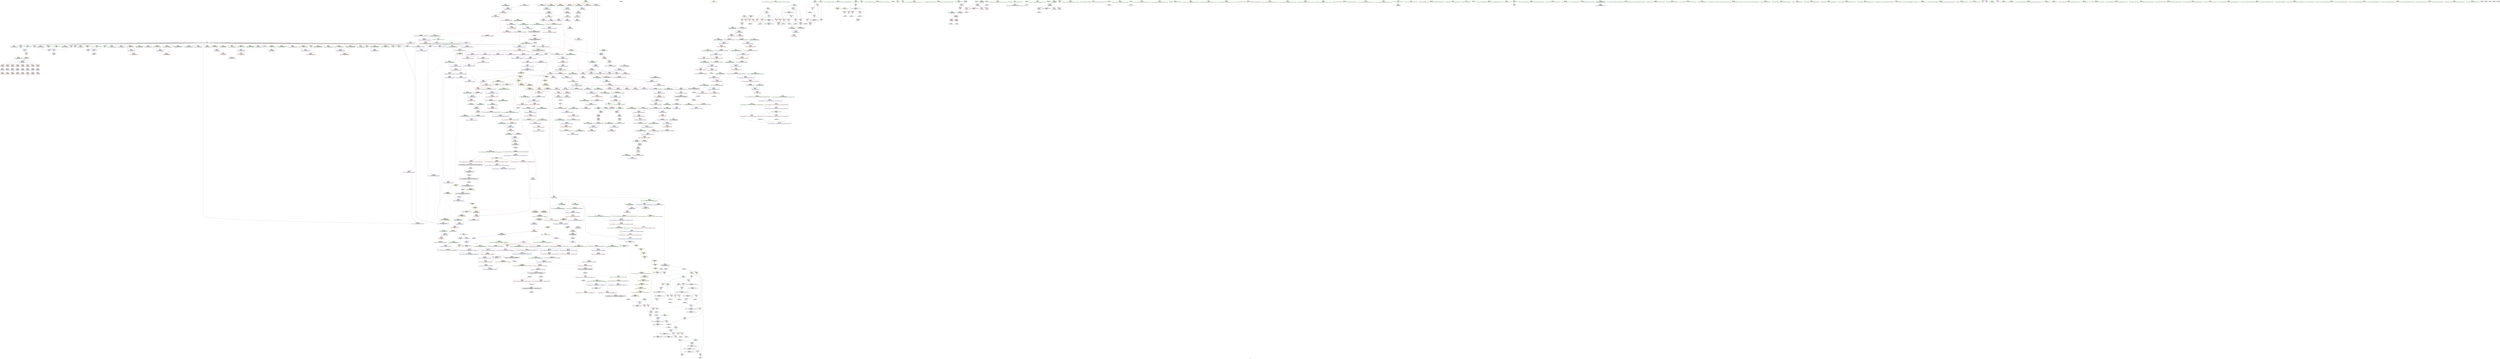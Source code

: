 digraph "SVFG" {
	label="SVFG";

	Node0x55e4f0a0ccf0 [shape=record,color=grey,label="{NodeID: 0\nNullPtr|{|<s32>69}}"];
	Node0x55e4f0a0ccf0 -> Node0x55e4f0d2ba40[style=solid];
	Node0x55e4f0a0ccf0 -> Node0x55e4f0d2bb40[style=solid];
	Node0x55e4f0a0ccf0 -> Node0x55e4f0d2bc10[style=solid];
	Node0x55e4f0a0ccf0 -> Node0x55e4f0d2bce0[style=solid];
	Node0x55e4f0a0ccf0 -> Node0x55e4f0d2bdb0[style=solid];
	Node0x55e4f0a0ccf0 -> Node0x55e4f0d2be80[style=solid];
	Node0x55e4f0a0ccf0 -> Node0x55e4f0d2bf50[style=solid];
	Node0x55e4f0a0ccf0 -> Node0x55e4f0d2c020[style=solid];
	Node0x55e4f0a0ccf0 -> Node0x55e4f0d2c0f0[style=solid];
	Node0x55e4f0a0ccf0 -> Node0x55e4f0d2c1c0[style=solid];
	Node0x55e4f0a0ccf0 -> Node0x55e4f0d2c290[style=solid];
	Node0x55e4f0a0ccf0 -> Node0x55e4f0d2c360[style=solid];
	Node0x55e4f0a0ccf0 -> Node0x55e4f0d2c430[style=solid];
	Node0x55e4f0a0ccf0 -> Node0x55e4f0d2c500[style=solid];
	Node0x55e4f0a0ccf0 -> Node0x55e4f0d2c5d0[style=solid];
	Node0x55e4f0a0ccf0 -> Node0x55e4f0d2c6a0[style=solid];
	Node0x55e4f0a0ccf0 -> Node0x55e4f0d2c770[style=solid];
	Node0x55e4f0a0ccf0 -> Node0x55e4f0d2c840[style=solid];
	Node0x55e4f0a0ccf0 -> Node0x55e4f0d2c910[style=solid];
	Node0x55e4f0a0ccf0 -> Node0x55e4f0d2c9e0[style=solid];
	Node0x55e4f0a0ccf0 -> Node0x55e4f0d2cab0[style=solid];
	Node0x55e4f0a0ccf0 -> Node0x55e4f0d2cb80[style=solid];
	Node0x55e4f0a0ccf0 -> Node0x55e4f0d2cc50[style=solid];
	Node0x55e4f0a0ccf0 -> Node0x55e4f0d2cd20[style=solid];
	Node0x55e4f0a0ccf0 -> Node0x55e4f0d2cdf0[style=solid];
	Node0x55e4f0a0ccf0 -> Node0x55e4f0d2cec0[style=solid];
	Node0x55e4f0a0ccf0 -> Node0x55e4f0d487e0[style=solid];
	Node0x55e4f0a0ccf0 -> Node0x55e4f0d4be80[style=solid];
	Node0x55e4f0a0ccf0 -> Node0x55e4f0d4bf50[style=solid];
	Node0x55e4f0a0ccf0 -> Node0x55e4f0d4c020[style=solid];
	Node0x55e4f0a0ccf0 -> Node0x55e4f0d622b0[style=solid];
	Node0x55e4f0a0ccf0 -> Node0x55e4f0d64a90[style=solid];
	Node0x55e4f0a0ccf0:s32 -> Node0x55e4f0dfb370[style=solid,color=red];
	Node0x55e4f0d34340 [shape=record,color=red,label="{NodeID: 443\n552\<--551\n\<--coerce.dive\n_ZNSt6vectorIiSaIiEE3endEv\n}"];
	Node0x55e4f0d34340 -> Node0x55e4f0d36370[style=solid];
	Node0x55e4f0d28110 [shape=record,color=green,label="{NodeID: 111\n637\<--638\nehselector.slot\<--ehselector.slot_field_insensitive\n_ZNSt12_Vector_baseIiSaIiEEC2EmRKS0_\n}"];
	Node0x55e4f0d28110 -> Node0x55e4f0d34c30[style=solid];
	Node0x55e4f0d28110 -> Node0x55e4f0d4b730[style=solid];
	Node0x55e4f0d49b90 [shape=record,color=blue,label="{NodeID: 554\n87\<--251\nYt\<--add46\nmain\n}"];
	Node0x55e4f0d49b90 -> Node0x55e4f0d962b0[style=dashed];
	Node0x55e4f0d2c910 [shape=record,color=black,label="{NodeID: 222\n653\<--3\n\<--dummyVal\n_ZNSt12_Vector_baseIiSaIiEEC2EmRKS0_\n}"];
	Node0x55e4f0df5f40 [shape=record,color=black,label="{NodeID: 1440\n111 = PHI()\n}"];
	Node0x55e4f0d3a770 [shape=record,color=purple,label="{NodeID: 333\n748\<--742\n_M_start\<--this1\n_ZNSt12_Vector_baseIiSaIiEE12_Vector_implC2ERKS0_\n}"];
	Node0x55e4f0d3a770 -> Node0x55e4f0d4be80[style=solid];
	Node0x55e4f0d24170 [shape=record,color=green,label="{NodeID: 1\n7\<--1\n__dso_handle\<--dummyObj\nGlob }"];
	Node0x55e4f0d34410 [shape=record,color=red,label="{NodeID: 444\n566\<--559\nthis1\<--this.addr\n_ZNSt6vectorIiSaIiEED2Ev\n}"];
	Node0x55e4f0d34410 -> Node0x55e4f0d36440[style=solid];
	Node0x55e4f0d34410 -> Node0x55e4f0d36510[style=solid];
	Node0x55e4f0d34410 -> Node0x55e4f0d365e0[style=solid];
	Node0x55e4f0d34410 -> Node0x55e4f0d366b0[style=solid];
	Node0x55e4f0d34410 -> Node0x55e4f0d36780[style=solid];
	Node0x55e4f0d281e0 [shape=record,color=green,label="{NodeID: 112\n646\<--647\n_ZNSt12_Vector_baseIiSaIiEE12_Vector_implC2ERKS0_\<--_ZNSt12_Vector_baseIiSaIiEE12_Vector_implC2ERKS0__field_insensitive\n}"];
	Node0x55e4f0d49c60 [shape=record,color=blue,label="{NodeID: 555\n89\<--256\nj\<--inc49\nmain\n}"];
	Node0x55e4f0d49c60 -> Node0x55e4f0d31900[style=dashed];
	Node0x55e4f0d49c60 -> Node0x55e4f0d319d0[style=dashed];
	Node0x55e4f0d49c60 -> Node0x55e4f0d31aa0[style=dashed];
	Node0x55e4f0d49c60 -> Node0x55e4f0d31b70[style=dashed];
	Node0x55e4f0d49c60 -> Node0x55e4f0d49920[style=dashed];
	Node0x55e4f0d49c60 -> Node0x55e4f0d49c60[style=dashed];
	Node0x55e4f0d49c60 -> Node0x55e4f0d89fb0[style=dashed];
	Node0x55e4f0d2c9e0 [shape=record,color=black,label="{NodeID: 223\n654\<--3\n\<--dummyVal\n_ZNSt12_Vector_baseIiSaIiEEC2EmRKS0_\n}"];
	Node0x55e4f0d2c9e0 -> Node0x55e4f0d4b660[style=solid];
	Node0x55e4f0df6010 [shape=record,color=black,label="{NodeID: 1441\n157 = PHI(522, )\n}"];
	Node0x55e4f0df6010 -> Node0x55e4f0d49100[style=solid];
	Node0x55e4f0d3a840 [shape=record,color=purple,label="{NodeID: 334\n750\<--742\n_M_finish\<--this1\n_ZNSt12_Vector_baseIiSaIiEE12_Vector_implC2ERKS0_\n}"];
	Node0x55e4f0d3a840 -> Node0x55e4f0d4bf50[style=solid];
	Node0x55e4f0d24200 [shape=record,color=green,label="{NodeID: 2\n8\<--1\n_ZSt3cin\<--dummyObj\nGlob }"];
	Node0x55e4f0d344e0 [shape=record,color=red,label="{NodeID: 445\n593\<--561\nexn\<--exn.slot\n_ZNSt6vectorIiSaIiEED2Ev\n|{<s0>54}}"];
	Node0x55e4f0d344e0:s0 -> Node0x55e4f0dfcea0[style=solid,color=red];
	Node0x55e4f0d282e0 [shape=record,color=green,label="{NodeID: 113\n650\<--651\n_ZNSt12_Vector_baseIiSaIiEE17_M_create_storageEm\<--_ZNSt12_Vector_baseIiSaIiEE17_M_create_storageEm_field_insensitive\n}"];
	Node0x55e4f0d49d30 [shape=record,color=blue,label="{NodeID: 556\n77\<--263\nL\<--\nmain\n}"];
	Node0x55e4f0d49d30 -> Node0x55e4f0d8a9b0[style=dashed];
	Node0x55e4f0d2cab0 [shape=record,color=black,label="{NodeID: 224\n656\<--3\n\<--dummyVal\n_ZNSt12_Vector_baseIiSaIiEEC2EmRKS0_\n}"];
	Node0x55e4f0d2cab0 -> Node0x55e4f0d4b730[style=solid];
	Node0x55e4f0d8d1b0 [shape=record,color=black,label="{NodeID: 999\nMR_10V_3 = PHI(MR_10V_4, MR_10V_2, )\npts\{56 \}\n}"];
	Node0x55e4f0d8d1b0 -> Node0x55e4f0d3bd60[style=dashed];
	Node0x55e4f0d8d1b0 -> Node0x55e4f0d3be30[style=dashed];
	Node0x55e4f0d8d1b0 -> Node0x55e4f0d3bf00[style=dashed];
	Node0x55e4f0d8d1b0 -> Node0x55e4f0d49fa0[style=dashed];
	Node0x55e4f0df6210 [shape=record,color=black,label="{NodeID: 1442\n162 = PHI(539, )\n}"];
	Node0x55e4f0df6210 -> Node0x55e4f0d491d0[style=solid];
	Node0x55e4f0d3a910 [shape=record,color=purple,label="{NodeID: 335\n752\<--742\n_M_end_of_storage\<--this1\n_ZNSt12_Vector_baseIiSaIiEE12_Vector_implC2ERKS0_\n}"];
	Node0x55e4f0d3a910 -> Node0x55e4f0d4c020[style=solid];
	Node0x55e4f0d244b0 [shape=record,color=green,label="{NodeID: 3\n9\<--1\n.str\<--dummyObj\nGlob }"];
	Node0x55e4f0d345b0 [shape=record,color=red,label="{NodeID: 446\n570\<--569\n\<--_M_start\n_ZNSt6vectorIiSaIiEED2Ev\n|{<s0>51}}"];
	Node0x55e4f0d345b0:s0 -> Node0x55e4f0d550c0[style=solid,color=red];
	Node0x55e4f0d2d010 [shape=record,color=green,label="{NodeID: 114\n659\<--660\n_ZNSt12_Vector_baseIiSaIiEE12_Vector_implD2Ev\<--_ZNSt12_Vector_baseIiSaIiEE12_Vector_implD2Ev_field_insensitive\n}"];
	Node0x55e4f0d49e00 [shape=record,color=blue,label="{NodeID: 557\n79\<--266\nR\<--\nmain\n}"];
	Node0x55e4f0d49e00 -> Node0x55e4f0d8aeb0[style=dashed];
	Node0x55e4f0d2cb80 [shape=record,color=black,label="{NodeID: 225\n664\<--3\nlpad.val\<--dummyVal\n_ZNSt12_Vector_baseIiSaIiEEC2EmRKS0_\n}"];
	Node0x55e4f0d8d6b0 [shape=record,color=black,label="{NodeID: 1000\nMR_18V_2 = PHI(MR_18V_4, MR_18V_1, )\npts\{68 \}\n}"];
	Node0x55e4f0d8d6b0 -> Node0x55e4f0d48c20[style=dashed];
	Node0x55e4f0df6350 [shape=record,color=black,label="{NodeID: 1443\n178 = PHI()\n}"];
	Node0x55e4f0d3a9e0 [shape=record,color=purple,label="{NodeID: 336\n769\<--764\n_M_impl\<--this1\n_ZNSt12_Vector_baseIiSaIiEE17_M_create_storageEm\n}"];
	Node0x55e4f0d24540 [shape=record,color=green,label="{NodeID: 4\n11\<--1\n.str.1\<--dummyObj\nGlob }"];
	Node0x55e4f0d34680 [shape=record,color=red,label="{NodeID: 447\n574\<--573\n\<--_M_finish\n_ZNSt6vectorIiSaIiEED2Ev\n|{<s0>51}}"];
	Node0x55e4f0d34680:s0 -> Node0x55e4f0d551d0[style=solid,color=red];
	Node0x55e4f0d2d0d0 [shape=record,color=green,label="{NodeID: 115\n670\<--671\nthis.addr\<--this.addr_field_insensitive\n_ZNSt6vectorIiSaIiEE21_M_default_initializeEm\n}"];
	Node0x55e4f0d2d0d0 -> Node0x55e4f0d34d00[style=solid];
	Node0x55e4f0d2d0d0 -> Node0x55e4f0d4b800[style=solid];
	Node0x55e4f0d49ed0 [shape=record,color=blue,label="{NodeID: 558\n75\<--276\ni20\<--inc58\nmain\n}"];
	Node0x55e4f0d49ed0 -> Node0x55e4f0d3c8c0[style=dashed];
	Node0x55e4f0d49ed0 -> Node0x55e4f0d3c990[style=dashed];
	Node0x55e4f0d49ed0 -> Node0x55e4f0d3ca60[style=dashed];
	Node0x55e4f0d49ed0 -> Node0x55e4f0d3cb30[style=dashed];
	Node0x55e4f0d49ed0 -> Node0x55e4f0d49ed0[style=dashed];
	Node0x55e4f0d49ed0 -> Node0x55e4f0d8e0b0[style=dashed];
	Node0x55e4f0d2cc50 [shape=record,color=black,label="{NodeID: 226\n665\<--3\nlpad.val2\<--dummyVal\n_ZNSt12_Vector_baseIiSaIiEEC2EmRKS0_\n}"];
	Node0x55e4f0d8dbb0 [shape=record,color=black,label="{NodeID: 1001\nMR_20V_2 = PHI(MR_20V_4, MR_20V_1, )\npts\{70 \}\n}"];
	Node0x55e4f0d8dbb0 -> Node0x55e4f0d492a0[style=dashed];
	Node0x55e4f0df6420 [shape=record,color=black,label="{NodeID: 1444\n208 = PHI(471, )\n}"];
	Node0x55e4f0df6420 -> Node0x55e4f0d32050[style=solid];
	Node0x55e4f0d3aab0 [shape=record,color=purple,label="{NodeID: 337\n770\<--764\n_M_start\<--this1\n_ZNSt12_Vector_baseIiSaIiEE17_M_create_storageEm\n}"];
	Node0x55e4f0d3aab0 -> Node0x55e4f0d4c290[style=solid];
	Node0x55e4f0d24600 [shape=record,color=green,label="{NodeID: 5\n13\<--1\n.str.2\<--dummyObj\nGlob }"];
	Node0x55e4f0d34750 [shape=record,color=red,label="{NodeID: 448\n616\<--613\nthis1\<--this.addr\n_ZN9__gnu_cxx13new_allocatorIiEC2Ev\n}"];
	Node0x55e4f0d2d1a0 [shape=record,color=green,label="{NodeID: 116\n672\<--673\n__n.addr\<--__n.addr_field_insensitive\n_ZNSt6vectorIiSaIiEE21_M_default_initializeEm\n}"];
	Node0x55e4f0d2d1a0 -> Node0x55e4f0d34dd0[style=solid];
	Node0x55e4f0d2d1a0 -> Node0x55e4f0d4b8d0[style=solid];
	Node0x55e4f0d49fa0 [shape=record,color=blue,label="{NodeID: 559\n55\<--284\ncas\<--inc63\nmain\n}"];
	Node0x55e4f0d49fa0 -> Node0x55e4f0d8d1b0[style=dashed];
	Node0x55e4f0d2cd20 [shape=record,color=black,label="{NodeID: 227\n722\<--3\n\<--dummyVal\n_ZNSt12_Vector_baseIiSaIiEED2Ev\n}"];
	Node0x55e4f0d8e0b0 [shape=record,color=black,label="{NodeID: 1002\nMR_22V_2 = PHI(MR_22V_5, MR_22V_1, )\npts\{76 \}\n}"];
	Node0x55e4f0d8e0b0 -> Node0x55e4f0d49370[style=dashed];
	Node0x55e4f0df6590 [shape=record,color=black,label="{NodeID: 1445\n232 = PHI(471, )\n}"];
	Node0x55e4f0df6590 -> Node0x55e4f0d32120[style=solid];
	Node0x55e4f0d3ab80 [shape=record,color=purple,label="{NodeID: 338\n772\<--764\n_M_impl2\<--this1\n_ZNSt12_Vector_baseIiSaIiEE17_M_create_storageEm\n}"];
	Node0x55e4f0da4a20 [shape=record,color=yellow,style=double,label="{NodeID: 1113\n8V_1 = ENCHI(MR_8V_0)\npts\{54 \}\nFun[main]}"];
	Node0x55e4f0da4a20 -> Node0x55e4f0d3bc90[style=dashed];
	Node0x55e4f0d24ea0 [shape=record,color=green,label="{NodeID: 6\n16\<--1\n\<--dummyObj\nCan only get source location for instruction, argument, global var or function.}"];
	Node0x55e4f0d34820 [shape=record,color=red,label="{NodeID: 449\n623\<--620\nthis1\<--this.addr\n_ZN9__gnu_cxx13new_allocatorIiED2Ev\n}"];
	Node0x55e4f0d2d270 [shape=record,color=green,label="{NodeID: 117\n685\<--686\n_ZSt27__uninitialized_default_n_aIPimiET_S1_T0_RSaIT1_E\<--_ZSt27__uninitialized_default_n_aIPimiET_S1_T0_RSaIT1_E_field_insensitive\n}"];
	Node0x55e4f0d4a070 [shape=record,color=blue,label="{NodeID: 560\n296\<--294\nargc.addr\<--argc\n_ZL8redirectiPPKc\n}"];
	Node0x55e4f0d4a070 -> Node0x55e4f0d321f0[style=dashed];
	Node0x55e4f0d4a070 -> Node0x55e4f0d322c0[style=dashed];
	Node0x55e4f0d2cdf0 [shape=record,color=black,label="{NodeID: 228\n723\<--3\n\<--dummyVal\n_ZNSt12_Vector_baseIiSaIiEED2Ev\n}"];
	Node0x55e4f0d2cdf0 -> Node0x55e4f0d4bb40[style=solid];
	Node0x55e4f0d8e5b0 [shape=record,color=black,label="{NodeID: 1003\nMR_24V_2 = PHI(MR_24V_4, MR_24V_1, )\npts\{78 \}\n}"];
	Node0x55e4f0d8e5b0 -> Node0x55e4f0d49440[style=dashed];
	Node0x55e4f0d8e5b0 -> Node0x55e4f0d8e5b0[style=dashed];
	Node0x55e4f0df66d0 [shape=record,color=black,label="{NodeID: 1446\n312 = PHI()\n}"];
	Node0x55e4f0df66d0 -> Node0x55e4f0d4a210[style=solid];
	Node0x55e4f0d3ac50 [shape=record,color=purple,label="{NodeID: 339\n773\<--764\n_M_start3\<--this1\n_ZNSt12_Vector_baseIiSaIiEE17_M_create_storageEm\n}"];
	Node0x55e4f0d3ac50 -> Node0x55e4f0d45550[style=solid];
	Node0x55e4f0d24f30 [shape=record,color=green,label="{NodeID: 7\n94\<--1\n\<--dummyObj\nCan only get source location for instruction, argument, global var or function.|{<s0>15}}"];
	Node0x55e4f0d24f30:s0 -> Node0x55e4f0dfba60[style=solid,color=red];
	Node0x55e4f0d348f0 [shape=record,color=red,label="{NodeID: 450\n642\<--629\nthis1\<--this.addr\n_ZNSt12_Vector_baseIiSaIiEEC2EmRKS0_\n|{|<s1>56}}"];
	Node0x55e4f0d348f0 -> Node0x55e4f0d39ce0[style=solid];
	Node0x55e4f0d348f0:s1 -> Node0x55e4f0d55a10[style=solid,color=red];
	Node0x55e4f0d2d370 [shape=record,color=green,label="{NodeID: 118\n694\<--695\nthis.addr\<--this.addr_field_insensitive\n_ZNSt12_Vector_baseIiSaIiEED2Ev\n}"];
	Node0x55e4f0d2d370 -> Node0x55e4f0d34f70[style=solid];
	Node0x55e4f0d2d370 -> Node0x55e4f0d4ba70[style=solid];
	Node0x55e4f0d4a140 [shape=record,color=blue,label="{NodeID: 561\n298\<--295\nargv.addr\<--argv\n_ZL8redirectiPPKc\n}"];
	Node0x55e4f0d4a140 -> Node0x55e4f0d32390[style=dashed];
	Node0x55e4f0d4a140 -> Node0x55e4f0d32460[style=dashed];
	Node0x55e4f0d4a140 -> Node0x55e4f0d32530[style=dashed];
	Node0x55e4f0d4a140 -> Node0x55e4f0d32600[style=dashed];
	Node0x55e4f0d4a140 -> Node0x55e4f0d326d0[style=dashed];
	Node0x55e4f0d4a140 -> Node0x55e4f0d327a0[style=dashed];
	Node0x55e4f0d4a140 -> Node0x55e4f0d32870[style=dashed];
	Node0x55e4f0d4a140 -> Node0x55e4f0d32940[style=dashed];
	Node0x55e4f0d2cec0 [shape=record,color=black,label="{NodeID: 229\n725\<--3\n\<--dummyVal\n_ZNSt12_Vector_baseIiSaIiEED2Ev\n}"];
	Node0x55e4f0d2cec0 -> Node0x55e4f0d4bc10[style=solid];
	Node0x55e4f0d8eab0 [shape=record,color=black,label="{NodeID: 1004\nMR_26V_2 = PHI(MR_26V_4, MR_26V_1, )\npts\{80 \}\n}"];
	Node0x55e4f0d8eab0 -> Node0x55e4f0d49510[style=dashed];
	Node0x55e4f0d8eab0 -> Node0x55e4f0d8eab0[style=dashed];
	Node0x55e4f0df67a0 [shape=record,color=black,label="{NodeID: 1447\n331 = PHI()\n}"];
	Node0x55e4f0df67a0 -> Node0x55e4f0d65390[style=solid];
	Node0x55e4f0d3ad20 [shape=record,color=purple,label="{NodeID: 340\n775\<--764\n_M_impl4\<--this1\n_ZNSt12_Vector_baseIiSaIiEE17_M_create_storageEm\n}"];
	Node0x55e4f0da4be0 [shape=record,color=yellow,style=double,label="{NodeID: 1115\n12V_1 = ENCHI(MR_12V_0)\npts\{58 \}\nFun[main]}"];
	Node0x55e4f0da4be0 -> Node0x55e4f0d3bfd0[style=dashed];
	Node0x55e4f0da4be0 -> Node0x55e4f0d3c0a0[style=dashed];
	Node0x55e4f0da4be0 -> Node0x55e4f0d3c170[style=dashed];
	Node0x55e4f0da4be0 -> Node0x55e4f0d3c240[style=dashed];
	Node0x55e4f0d24fc0 [shape=record,color=green,label="{NodeID: 8\n138\<--1\n\<--dummyObj\nCan only get source location for instruction, argument, global var or function.}"];
	Node0x55e4f0d349c0 [shape=record,color=red,label="{NodeID: 451\n648\<--631\n\<--__n.addr\n_ZNSt12_Vector_baseIiSaIiEEC2EmRKS0_\n|{<s0>56}}"];
	Node0x55e4f0d349c0:s0 -> Node0x55e4f0d55b20[style=solid,color=red];
	Node0x55e4f0d2d440 [shape=record,color=green,label="{NodeID: 119\n696\<--697\nexn.slot\<--exn.slot_field_insensitive\n_ZNSt12_Vector_baseIiSaIiEED2Ev\n}"];
	Node0x55e4f0d2d440 -> Node0x55e4f0d35040[style=solid];
	Node0x55e4f0d2d440 -> Node0x55e4f0d4bb40[style=solid];
	Node0x55e4f0d4a210 [shape=record,color=blue,label="{NodeID: 562\n300\<--312\nfd\<--call\n_ZL8redirectiPPKc\n}"];
	Node0x55e4f0d4a210 -> Node0x55e4f0d32a10[style=dashed];
	Node0x55e4f0d4a210 -> Node0x55e4f0d32ae0[style=dashed];
	Node0x55e4f0d4a210 -> Node0x55e4f0d32bb0[style=dashed];
	Node0x55e4f0d4a210 -> Node0x55e4f0da03d0[style=dashed];
	Node0x55e4f0d35370 [shape=record,color=black,label="{NodeID: 230\n28\<--29\n\<--_ZNSt8ios_base4InitD1Ev\nCan only get source location for instruction, argument, global var or function.}"];
	Node0x55e4f0d8efb0 [shape=record,color=black,label="{NodeID: 1005\nMR_28V_2 = PHI(MR_28V_4, MR_28V_1, )\npts\{82 \}\n}"];
	Node0x55e4f0d8efb0 -> Node0x55e4f0d8b3b0[style=dashed];
	Node0x55e4f0d8efb0 -> Node0x55e4f0d8efb0[style=dashed];
	Node0x55e4f0df6870 [shape=record,color=black,label="{NodeID: 1448\n343 = PHI()\n}"];
	Node0x55e4f0df6870 -> Node0x55e4f0d65b10[style=solid];
	Node0x55e4f0d3adf0 [shape=record,color=purple,label="{NodeID: 341\n776\<--764\n_M_finish\<--this1\n_ZNSt12_Vector_baseIiSaIiEE17_M_create_storageEm\n}"];
	Node0x55e4f0d3adf0 -> Node0x55e4f0d4c360[style=solid];
	Node0x55e4f0da4cc0 [shape=record,color=yellow,style=double,label="{NodeID: 1116\n14V_1 = ENCHI(MR_14V_0)\npts\{64 \}\nFun[main]}"];
	Node0x55e4f0da4cc0 -> Node0x55e4f0d48dc0[style=dashed];
	Node0x55e4f0da4cc0 -> Node0x55e4f0d48f60[style=dashed];
	Node0x55e4f0d25080 [shape=record,color=green,label="{NodeID: 9\n188\<--1\n\<--dummyObj\nCan only get source location for instruction, argument, global var or function.}"];
	Node0x55e4f0d34a90 [shape=record,color=red,label="{NodeID: 452\n644\<--633\n\<--__a.addr\n_ZNSt12_Vector_baseIiSaIiEEC2EmRKS0_\n|{<s0>55}}"];
	Node0x55e4f0d34a90:s0 -> Node0x55e4f0dfe2a0[style=solid,color=red];
	Node0x55e4f0d2d510 [shape=record,color=green,label="{NodeID: 120\n698\<--699\nehselector.slot\<--ehselector.slot_field_insensitive\n_ZNSt12_Vector_baseIiSaIiEED2Ev\n}"];
	Node0x55e4f0d2d510 -> Node0x55e4f0d4bc10[style=solid];
	Node0x55e4f0d4a2e0 [shape=record,color=blue,label="{NodeID: 563\n302\<--362\nfd17\<--call19\n_ZL8redirectiPPKc\n}"];
	Node0x55e4f0d4a2e0 -> Node0x55e4f0d32c80[style=dashed];
	Node0x55e4f0d4a2e0 -> Node0x55e4f0d32d50[style=dashed];
	Node0x55e4f0d4a2e0 -> Node0x55e4f0d32e20[style=dashed];
	Node0x55e4f0d4a2e0 -> Node0x55e4f0d92bb0[style=dashed];
	Node0x55e4f0d35400 [shape=record,color=black,label="{NodeID: 231\n44\<--94\nmain_ret\<--\nmain\n}"];
	Node0x55e4f0d8f4b0 [shape=record,color=black,label="{NodeID: 1006\nMR_30V_2 = PHI(MR_30V_4, MR_30V_1, )\npts\{84 \}\n}"];
	Node0x55e4f0d8f4b0 -> Node0x55e4f0d8b8b0[style=dashed];
	Node0x55e4f0d8f4b0 -> Node0x55e4f0d8f4b0[style=dashed];
	Node0x55e4f0df6940 [shape=record,color=black,label="{NodeID: 1449\n362 = PHI()\n}"];
	Node0x55e4f0df6940 -> Node0x55e4f0d4a2e0[style=solid];
	Node0x55e4f0d3aec0 [shape=record,color=purple,label="{NodeID: 342\n778\<--764\n_M_impl5\<--this1\n_ZNSt12_Vector_baseIiSaIiEE17_M_create_storageEm\n}"];
	Node0x55e4f0da4da0 [shape=record,color=yellow,style=double,label="{NodeID: 1117\n16V_1 = ENCHI(MR_16V_0)\npts\{66 \}\nFun[main]}"];
	Node0x55e4f0da4da0 -> Node0x55e4f0d48e90[style=dashed];
	Node0x55e4f0da4da0 -> Node0x55e4f0d49030[style=dashed];
	Node0x55e4f0d25180 [shape=record,color=green,label="{NodeID: 10\n190\<--1\n\<--dummyObj\nCan only get source location for instruction, argument, global var or function.}"];
	Node0x55e4f0d34b60 [shape=record,color=red,label="{NodeID: 453\n662\<--635\nexn\<--exn.slot\n_ZNSt12_Vector_baseIiSaIiEEC2EmRKS0_\n}"];
	Node0x55e4f0d2d5e0 [shape=record,color=green,label="{NodeID: 121\n717\<--718\n_ZNSt12_Vector_baseIiSaIiEE13_M_deallocateEPim\<--_ZNSt12_Vector_baseIiSaIiEE13_M_deallocateEPim_field_insensitive\n}"];
	Node0x55e4f0d4a3b0 [shape=record,color=blue,label="{NodeID: 564\n403\<--402\nthis.addr\<--this\n_ZNSaIiEC2Ev\n}"];
	Node0x55e4f0d4a3b0 -> Node0x55e4f0d33570[style=dashed];
	Node0x55e4f0d354d0 [shape=record,color=black,label="{NodeID: 232\n113\<--112\nconv\<--\nmain\n|{<s0>7}}"];
	Node0x55e4f0d354d0:s0 -> Node0x55e4f0df93d0[style=solid,color=red];
	Node0x55e4f0d8f9b0 [shape=record,color=black,label="{NodeID: 1007\nMR_32V_2 = PHI(MR_32V_4, MR_32V_1, )\npts\{86 \}\n}"];
	Node0x55e4f0d8f9b0 -> Node0x55e4f0d8bdb0[style=dashed];
	Node0x55e4f0d8f9b0 -> Node0x55e4f0d8f9b0[style=dashed];
	Node0x55e4f0df6a40 [shape=record,color=black,label="{NodeID: 1450\n376 = PHI()\n}"];
	Node0x55e4f0df6a40 -> Node0x55e4f0d64610[style=solid];
	Node0x55e4f0d3af90 [shape=record,color=purple,label="{NodeID: 343\n779\<--764\n_M_start6\<--this1\n_ZNSt12_Vector_baseIiSaIiEE17_M_create_storageEm\n}"];
	Node0x55e4f0d3af90 -> Node0x55e4f0d45620[style=solid];
	Node0x55e4f0d25280 [shape=record,color=green,label="{NodeID: 11\n196\<--1\n\<--dummyObj\nCan only get source location for instruction, argument, global var or function.}"];
	Node0x55e4f0d34c30 [shape=record,color=red,label="{NodeID: 454\n663\<--637\nsel\<--ehselector.slot\n_ZNSt12_Vector_baseIiSaIiEEC2EmRKS0_\n}"];
	Node0x55e4f0d2d6e0 [shape=record,color=green,label="{NodeID: 122\n736\<--737\nthis.addr\<--this.addr_field_insensitive\n_ZNSt12_Vector_baseIiSaIiEE12_Vector_implC2ERKS0_\n}"];
	Node0x55e4f0d2d6e0 -> Node0x55e4f0d45140[style=solid];
	Node0x55e4f0d2d6e0 -> Node0x55e4f0d4bce0[style=solid];
	Node0x55e4f0d4a480 [shape=record,color=blue,label="{NodeID: 565\n416\<--413\nthis.addr\<--this\n_ZNSt6vectorIiSaIiEEC2EmRKS0_\n}"];
	Node0x55e4f0d4a480 -> Node0x55e4f0d33640[style=dashed];
	Node0x55e4f0d355a0 [shape=record,color=black,label="{NodeID: 233\n130\<--129\nconv5\<--\nmain\n|{<s0>9}}"];
	Node0x55e4f0d355a0:s0 -> Node0x55e4f0dfd300[style=solid,color=red];
	Node0x55e4f0d8feb0 [shape=record,color=black,label="{NodeID: 1008\nMR_34V_2 = PHI(MR_34V_4, MR_34V_1, )\npts\{88 \}\n}"];
	Node0x55e4f0d8feb0 -> Node0x55e4f0d8c2b0[style=dashed];
	Node0x55e4f0d8feb0 -> Node0x55e4f0d8feb0[style=dashed];
	Node0x55e4f0df6b40 [shape=record,color=black,label="{NodeID: 1451\n386 = PHI()\n}"];
	Node0x55e4f0df6b40 -> Node0x55e4f0d65210[style=solid];
	Node0x55e4f0d3b060 [shape=record,color=purple,label="{NodeID: 344\n783\<--764\n_M_impl7\<--this1\n_ZNSt12_Vector_baseIiSaIiEE17_M_create_storageEm\n}"];
	Node0x55e4f0d25380 [shape=record,color=green,label="{NodeID: 12\n202\<--1\n\<--dummyObj\nCan only get source location for instruction, argument, global var or function.}"];
	Node0x55e4f0d34d00 [shape=record,color=red,label="{NodeID: 455\n676\<--670\nthis1\<--this.addr\n_ZNSt6vectorIiSaIiEE21_M_default_initializeEm\n}"];
	Node0x55e4f0d34d00 -> Node0x55e4f0d36850[style=solid];
	Node0x55e4f0d34d00 -> Node0x55e4f0d36920[style=solid];
	Node0x55e4f0d34d00 -> Node0x55e4f0d369f0[style=solid];
	Node0x55e4f0d2d7b0 [shape=record,color=green,label="{NodeID: 123\n738\<--739\n__a.addr\<--__a.addr_field_insensitive\n_ZNSt12_Vector_baseIiSaIiEE12_Vector_implC2ERKS0_\n}"];
	Node0x55e4f0d2d7b0 -> Node0x55e4f0d45210[style=solid];
	Node0x55e4f0d2d7b0 -> Node0x55e4f0d4bdb0[style=solid];
	Node0x55e4f0d4a550 [shape=record,color=blue,label="{NodeID: 566\n418\<--414\n__n.addr\<--__n\n_ZNSt6vectorIiSaIiEEC2EmRKS0_\n}"];
	Node0x55e4f0d4a550 -> Node0x55e4f0d33710[style=dashed];
	Node0x55e4f0d4a550 -> Node0x55e4f0d337e0[style=dashed];
	Node0x55e4f0d35670 [shape=record,color=black,label="{NodeID: 234\n207\<--206\nconv26\<--\nmain\n|{<s0>17}}"];
	Node0x55e4f0d35670:s0 -> Node0x55e4f0dfd300[style=solid,color=red];
	Node0x55e4f0d903b0 [shape=record,color=black,label="{NodeID: 1009\nMR_36V_2 = PHI(MR_36V_4, MR_36V_1, )\npts\{90 \}\n}"];
	Node0x55e4f0d903b0 -> Node0x55e4f0d89fb0[style=dashed];
	Node0x55e4f0df6c40 [shape=record,color=black,label="{NodeID: 1452\n841 = PHI(848, )\n}"];
	Node0x55e4f0df6c40 -> Node0x55e4f0d622b0[style=solid];
	Node0x55e4f0d3b130 [shape=record,color=purple,label="{NodeID: 345\n784\<--764\n_M_end_of_storage\<--this1\n_ZNSt12_Vector_baseIiSaIiEE17_M_create_storageEm\n}"];
	Node0x55e4f0d3b130 -> Node0x55e4f0d4c430[style=solid];
	Node0x55e4f0d25480 [shape=record,color=green,label="{NodeID: 13\n271\<--1\n\<--dummyObj\nCan only get source location for instruction, argument, global var or function.}"];
	Node0x55e4f0d34dd0 [shape=record,color=red,label="{NodeID: 456\n681\<--672\n\<--__n.addr\n_ZNSt6vectorIiSaIiEE21_M_default_initializeEm\n|{<s0>59}}"];
	Node0x55e4f0d34dd0:s0 -> Node0x55e4f0dfa9f0[style=solid,color=red];
	Node0x55e4f0d2d880 [shape=record,color=green,label="{NodeID: 124\n746\<--747\n_ZNSaIiEC2ERKS_\<--_ZNSaIiEC2ERKS__field_insensitive\n}"];
	Node0x55e4f0d4a620 [shape=record,color=blue,label="{NodeID: 567\n420\<--415\n__a.addr\<--__a\n_ZNSt6vectorIiSaIiEEC2EmRKS0_\n}"];
	Node0x55e4f0d4a620 -> Node0x55e4f0d338b0[style=dashed];
	Node0x55e4f0d35740 [shape=record,color=black,label="{NodeID: 235\n210\<--209\nconv28\<--\nmain\n}"];
	Node0x55e4f0d35740 -> Node0x55e4f0d63410[style=solid];
	Node0x55e4f0d908b0 [shape=record,color=black,label="{NodeID: 1010\nMR_38V_2 = PHI(MR_38V_4, MR_38V_1, )\npts\{92 \}\n}"];
	Node0x55e4f0d908b0 -> Node0x55e4f0d8a4b0[style=dashed];
	Node0x55e4f0df6e10 [shape=record,color=black,label="{NodeID: 1453\n504 = PHI(1182, )\n}"];
	Node0x55e4f0d3b200 [shape=record,color=purple,label="{NodeID: 346\n838\<--833\n_M_impl\<--this1\n_ZNSt12_Vector_baseIiSaIiEE11_M_allocateEm\n}"];
	Node0x55e4f0d3b200 -> Node0x55e4f0d36fa0[style=solid];
	Node0x55e4f0d25580 [shape=record,color=green,label="{NodeID: 14\n318\<--1\n\<--dummyObj\nCan only get source location for instruction, argument, global var or function.}"];
	Node0x55e4f0d34ea0 [shape=record,color=red,label="{NodeID: 457\n680\<--679\n\<--_M_start\n_ZNSt6vectorIiSaIiEE21_M_default_initializeEm\n|{<s0>59}}"];
	Node0x55e4f0d34ea0:s0 -> Node0x55e4f0df9650[style=solid,color=red];
	Node0x55e4f0d2d980 [shape=record,color=green,label="{NodeID: 125\n758\<--759\nthis.addr\<--this.addr_field_insensitive\n_ZNSt12_Vector_baseIiSaIiEE17_M_create_storageEm\n}"];
	Node0x55e4f0d2d980 -> Node0x55e4f0d452e0[style=solid];
	Node0x55e4f0d2d980 -> Node0x55e4f0d4c0f0[style=solid];
	Node0x55e4f0d4a6f0 [shape=record,color=blue,label="{NodeID: 568\n422\<--442\nexn.slot\<--\n_ZNSt6vectorIiSaIiEEC2EmRKS0_\n}"];
	Node0x55e4f0d4a6f0 -> Node0x55e4f0d33980[style=dashed];
	Node0x55e4f0d35810 [shape=record,color=black,label="{NodeID: 236\n212\<--211\nconv29\<--\nmain\n}"];
	Node0x55e4f0d35810 -> Node0x55e4f0d63290[style=solid];
	Node0x55e4f0d90db0 [shape=record,color=black,label="{NodeID: 1011\nMR_40V_2 = PHI(MR_40V_3, MR_40V_1, )\npts\{891 \}\n|{<s0>7}}"];
	Node0x55e4f0d90db0:s0 -> Node0x55e4f0da2e30[style=dashed,color=red];
	Node0x55e4f0df6f20 [shape=record,color=black,label="{NodeID: 1454\n509 = PHI(1201, )\n}"];
	Node0x55e4f0df6f20 -> Node0x55e4f0d34000[style=solid];
	Node0x55e4f0d3b2d0 [shape=record,color=purple,label="{NodeID: 347\n932\<--931\n_M_impl\<--this1\n_ZNSt12_Vector_baseIiSaIiEE19_M_get_Tp_allocatorEv\n}"];
	Node0x55e4f0d3b2d0 -> Node0x55e4f0d37620[style=solid];
	Node0x55e4f0d25680 [shape=record,color=green,label="{NodeID: 15\n357\<--1\n\<--dummyObj\nCan only get source location for instruction, argument, global var or function.}"];
	Node0x55e4f0d34f70 [shape=record,color=red,label="{NodeID: 458\n701\<--694\nthis1\<--this.addr\n_ZNSt12_Vector_baseIiSaIiEED2Ev\n|{|<s8>60}}"];
	Node0x55e4f0d34f70 -> Node0x55e4f0d3a0f0[style=solid];
	Node0x55e4f0d34f70 -> Node0x55e4f0d3a1c0[style=solid];
	Node0x55e4f0d34f70 -> Node0x55e4f0d3a290[style=solid];
	Node0x55e4f0d34f70 -> Node0x55e4f0d3a360[style=solid];
	Node0x55e4f0d34f70 -> Node0x55e4f0d3a430[style=solid];
	Node0x55e4f0d34f70 -> Node0x55e4f0d3a500[style=solid];
	Node0x55e4f0d34f70 -> Node0x55e4f0d3a5d0[style=solid];
	Node0x55e4f0d34f70 -> Node0x55e4f0d3a6a0[style=solid];
	Node0x55e4f0d34f70:s8 -> Node0x55e4f0df8ed0[style=solid,color=red];
	Node0x55e4f0d2da50 [shape=record,color=green,label="{NodeID: 126\n760\<--761\n__n.addr\<--__n.addr_field_insensitive\n_ZNSt12_Vector_baseIiSaIiEE17_M_create_storageEm\n}"];
	Node0x55e4f0d2da50 -> Node0x55e4f0d453b0[style=solid];
	Node0x55e4f0d2da50 -> Node0x55e4f0d45480[style=solid];
	Node0x55e4f0d2da50 -> Node0x55e4f0d4c1c0[style=solid];
	Node0x55e4f0d4a7c0 [shape=record,color=blue,label="{NodeID: 569\n424\<--444\nehselector.slot\<--\n_ZNSt6vectorIiSaIiEEC2EmRKS0_\n}"];
	Node0x55e4f0d4a7c0 -> Node0x55e4f0d33a50[style=dashed];
	Node0x55e4f0d358e0 [shape=record,color=black,label="{NodeID: 237\n231\<--230\nconv35\<--\nmain\n|{<s0>18}}"];
	Node0x55e4f0d358e0:s0 -> Node0x55e4f0dfd300[style=solid,color=red];
	Node0x55e4f0d912b0 [shape=record,color=black,label="{NodeID: 1012\nMR_42V_2 = PHI(MR_42V_3, MR_42V_1, )\npts\{600000 \}\n|{<s0>7}}"];
	Node0x55e4f0d912b0:s0 -> Node0x55e4f0da2f10[style=dashed,color=red];
	Node0x55e4f0df7090 [shape=record,color=black,label="{NodeID: 1455\n516 = PHI(1210, )\n}"];
	Node0x55e4f0d3b3a0 [shape=record,color=purple,label="{NodeID: 348\n1030\<--1029\nincdec.ptr\<--\n_ZSt10__fill_n_aIPimiEN9__gnu_cxx11__enable_ifIXsr11__is_scalarIT1_EE7__valueET_E6__typeES4_T0_RKS3_\n}"];
	Node0x55e4f0d3b3a0 -> Node0x55e4f0d4dfd0[style=solid];
	Node0x55e4f0d25780 [shape=record,color=green,label="{NodeID: 16\n363\<--1\n\<--dummyObj\nCan only get source location for instruction, argument, global var or function.}"];
	Node0x55e4f0d35040 [shape=record,color=red,label="{NodeID: 459\n730\<--696\nexn\<--exn.slot\n_ZNSt12_Vector_baseIiSaIiEED2Ev\n|{<s0>63}}"];
	Node0x55e4f0d35040:s0 -> Node0x55e4f0dfcea0[style=solid,color=red];
	Node0x55e4f0d2db20 [shape=record,color=green,label="{NodeID: 127\n767\<--768\n_ZNSt12_Vector_baseIiSaIiEE11_M_allocateEm\<--_ZNSt12_Vector_baseIiSaIiEE11_M_allocateEm_field_insensitive\n}"];
	Node0x55e4f0d4a890 [shape=record,color=blue,label="{NodeID: 570\n462\<--461\nthis.addr\<--this\n_ZNSaIiED2Ev\n}"];
	Node0x55e4f0d4a890 -> Node0x55e4f0d33b20[style=dashed];
	Node0x55e4f0d359b0 [shape=record,color=black,label="{NodeID: 238\n234\<--233\nconv37\<--\nmain\n}"];
	Node0x55e4f0d359b0 -> Node0x55e4f0d63890[style=solid];
	Node0x55e4f0d917b0 [shape=record,color=black,label="{NodeID: 1013\nMR_44V_2 = PHI(MR_44V_3, MR_44V_1, )\npts\{600001 \}\n|{<s0>7}}"];
	Node0x55e4f0d917b0:s0 -> Node0x55e4f0da2ff0[style=dashed,color=red];
	Node0x55e4f0df71a0 [shape=record,color=black,label="{NodeID: 1456\n576 = PHI(926, )\n|{<s0>51}}"];
	Node0x55e4f0df71a0:s0 -> Node0x55e4f0d552e0[style=solid,color=red];
	Node0x55e4f0d3b470 [shape=record,color=purple,label="{NodeID: 349\n1059\<--1055\n_M_impl\<--this1\n_ZNSt12_Vector_baseIiSaIiEE13_M_deallocateEPim\n}"];
	Node0x55e4f0d3b470 -> Node0x55e4f0d37bd0[style=solid];
	Node0x55e4f0d25880 [shape=record,color=green,label="{NodeID: 17\n364\<--1\n\<--dummyObj\nCan only get source location for instruction, argument, global var or function.}"];
	Node0x55e4f0d35110 [shape=record,color=red,label="{NodeID: 460\n704\<--703\n\<--_M_start\n_ZNSt12_Vector_baseIiSaIiEED2Ev\n|{<s0>60}}"];
	Node0x55e4f0d35110:s0 -> Node0x55e4f0df9010[style=solid,color=red];
	Node0x55e4f0d2dc20 [shape=record,color=green,label="{NodeID: 128\n789\<--790\nthis.addr\<--this.addr_field_insensitive\n_ZNSt12_Vector_baseIiSaIiEE12_Vector_implD2Ev\n}"];
	Node0x55e4f0d2dc20 -> Node0x55e4f0d456f0[style=solid];
	Node0x55e4f0d2dc20 -> Node0x55e4f0d4c500[style=solid];
	Node0x55e4f0d4a960 [shape=record,color=blue,label="{NodeID: 571\n474\<--472\nthis.addr\<--this\n_ZNSt6vectorIiSaIiEEixEm\n}"];
	Node0x55e4f0d4a960 -> Node0x55e4f0d33bf0[style=dashed];
	Node0x55e4f0d35a80 [shape=record,color=black,label="{NodeID: 239\n237\<--236\nconv39\<--\nmain\n}"];
	Node0x55e4f0d35a80 -> Node0x55e4f0d63a10[style=solid];
	Node0x55e4f0d91cb0 [shape=record,color=black,label="{NodeID: 1014\nMR_46V_2 = PHI(MR_46V_3, MR_46V_1, )\npts\{600002 \}\n|{<s0>7}}"];
	Node0x55e4f0d91cb0:s0 -> Node0x55e4f0da30d0[style=dashed,color=red];
	Node0x55e4f0df7310 [shape=record,color=black,label="{NodeID: 1457\n683 = PHI(926, )\n|{<s0>59}}"];
	Node0x55e4f0df7310:s0 -> Node0x55e4f0dfac20[style=solid,color=red];
	Node0x55e4f0d3b540 [shape=record,color=purple,label="{NodeID: 350\n1177\<--1176\n_M_current\<--this1\n_ZN9__gnu_cxx17__normal_iteratorIPiSt6vectorIiSaIiEEEC2ERKS1_\n}"];
	Node0x55e4f0d3b540 -> Node0x55e4f0d4f010[style=solid];
	Node0x55e4f0d25980 [shape=record,color=green,label="{NodeID: 18\n715\<--1\n\<--dummyObj\nCan only get source location for instruction, argument, global var or function.}"];
	Node0x55e4f0d351e0 [shape=record,color=red,label="{NodeID: 461\n707\<--706\n\<--_M_end_of_storage\n_ZNSt12_Vector_baseIiSaIiEED2Ev\n}"];
	Node0x55e4f0d351e0 -> Node0x55e4f0d36ac0[style=solid];
	Node0x55e4f0d2dcf0 [shape=record,color=green,label="{NodeID: 129\n799\<--800\nthis.addr\<--this.addr_field_insensitive\n_ZNSaIiEC2ERKS_\n}"];
	Node0x55e4f0d2dcf0 -> Node0x55e4f0d457c0[style=solid];
	Node0x55e4f0d2dcf0 -> Node0x55e4f0d4c5d0[style=solid];
	Node0x55e4f0d4aa30 [shape=record,color=blue,label="{NodeID: 572\n476\<--473\n__n.addr\<--__n\n_ZNSt6vectorIiSaIiEEixEm\n}"];
	Node0x55e4f0d4aa30 -> Node0x55e4f0d33cc0[style=dashed];
	Node0x55e4f0d35b50 [shape=record,color=black,label="{NodeID: 240\n407\<--406\n\<--this1\n_ZNSaIiEC2Ev\n|{<s0>40}}"];
	Node0x55e4f0d35b50:s0 -> Node0x55e4f0dfe020[style=solid,color=red];
	Node0x55e4f0d921b0 [shape=record,color=black,label="{NodeID: 1015\nMR_48V_2 = PHI(MR_48V_4, MR_48V_1, )\npts\{720000 \}\n}"];
	Node0x55e4f0d921b0 -> Node0x55e4f0d49100[style=dashed];
	Node0x55e4f0df7450 [shape=record,color=black,label="{NodeID: 1458\n684 = PHI(907, )\n}"];
	Node0x55e4f0df7450 -> Node0x55e4f0d4b9a0[style=solid];
	Node0x55e4f0d3b610 [shape=record,color=purple,label="{NodeID: 351\n1207\<--1206\n_M_current\<--this1\n_ZNK9__gnu_cxx17__normal_iteratorIPiSt6vectorIiSaIiEEEdeEv\n}"];
	Node0x55e4f0d3b610 -> Node0x55e4f0d482d0[style=solid];
	Node0x55e4f0d25a80 [shape=record,color=green,label="{NodeID: 19\n836\<--1\n\<--dummyObj\nCan only get source location for instruction, argument, global var or function.}"];
	Node0x55e4f0d352b0 [shape=record,color=red,label="{NodeID: 462\n710\<--709\n\<--_M_start4\n_ZNSt12_Vector_baseIiSaIiEED2Ev\n}"];
	Node0x55e4f0d352b0 -> Node0x55e4f0d36b90[style=solid];
	Node0x55e4f0d2ddc0 [shape=record,color=green,label="{NodeID: 130\n801\<--802\n__a.addr\<--__a.addr_field_insensitive\n_ZNSaIiEC2ERKS_\n}"];
	Node0x55e4f0d2ddc0 -> Node0x55e4f0d45890[style=solid];
	Node0x55e4f0d2ddc0 -> Node0x55e4f0d4c6a0[style=solid];
	Node0x55e4f0d4ab00 [shape=record,color=blue,label="{NodeID: 573\n498\<--489\ncoerce.dive\<--__first.coerce\n_ZSt10accumulateIN9__gnu_cxx17__normal_iteratorIPiSt6vectorIiSaIiEEEEiET0_T_S8_S7_\n}"];
	Node0x55e4f0d4ab00 -> Node0x55e4f0d930b0[style=dashed];
	Node0x55e4f0d35c20 [shape=record,color=black,label="{NodeID: 241\n430\<--429\n\<--this1\n_ZNSt6vectorIiSaIiEEC2EmRKS0_\n|{<s0>41}}"];
	Node0x55e4f0d35c20:s0 -> Node0x55e4f0df8b40[style=solid,color=red];
	Node0x55e4f0d926b0 [shape=record,color=black,label="{NodeID: 1016\nMR_50V_2 = PHI(MR_50V_4, MR_50V_1, )\npts\{740000 \}\n}"];
	Node0x55e4f0d926b0 -> Node0x55e4f0d491d0[style=dashed];
	Node0x55e4f0df7590 [shape=record,color=black,label="{NodeID: 1459\n766 = PHI(824, )\n}"];
	Node0x55e4f0df7590 -> Node0x55e4f0d4c290[style=solid];
	Node0x55e4f0d3b6e0 [shape=record,color=purple,label="{NodeID: 352\n1216\<--1215\n_M_current\<--this1\n_ZN9__gnu_cxx17__normal_iteratorIPiSt6vectorIiSaIiEEEppEv\n}"];
	Node0x55e4f0d3b6e0 -> Node0x55e4f0d48470[style=solid];
	Node0x55e4f0d3b6e0 -> Node0x55e4f0d4f420[style=solid];
	Node0x55e4f0d25b80 [shape=record,color=green,label="{NodeID: 20\n903\<--1\n\<--dummyObj\nCan only get source location for instruction, argument, global var or function.}"];
	Node0x55e4f0d45140 [shape=record,color=red,label="{NodeID: 463\n742\<--736\nthis1\<--this.addr\n_ZNSt12_Vector_baseIiSaIiEE12_Vector_implC2ERKS0_\n}"];
	Node0x55e4f0d45140 -> Node0x55e4f0d36c60[style=solid];
	Node0x55e4f0d45140 -> Node0x55e4f0d3a770[style=solid];
	Node0x55e4f0d45140 -> Node0x55e4f0d3a840[style=solid];
	Node0x55e4f0d45140 -> Node0x55e4f0d3a910[style=solid];
	Node0x55e4f0d2de90 [shape=record,color=green,label="{NodeID: 131\n810\<--811\n_ZN9__gnu_cxx13new_allocatorIiEC2ERKS1_\<--_ZN9__gnu_cxx13new_allocatorIiEC2ERKS1__field_insensitive\n}"];
	Node0x55e4f0d4abd0 [shape=record,color=blue,label="{NodeID: 574\n500\<--490\ncoerce.dive1\<--__last.coerce\n_ZSt10accumulateIN9__gnu_cxx17__normal_iteratorIPiSt6vectorIiSaIiEEEEiET0_T_S8_S7_\n|{<s0>45}}"];
	Node0x55e4f0d4abd0:s0 -> Node0x55e4f0da4180[style=dashed,color=red];
	Node0x55e4f0d35cf0 [shape=record,color=black,label="{NodeID: 242\n446\<--429\n\<--this1\n_ZNSt6vectorIiSaIiEEC2EmRKS0_\n|{<s0>43}}"];
	Node0x55e4f0d35cf0:s0 -> Node0x55e4f0dfad60[style=solid,color=red];
	Node0x55e4f0d92bb0 [shape=record,color=black,label="{NodeID: 1017\nMR_58V_4 = PHI(MR_58V_3, MR_58V_1, )\npts\{303 \}\n}"];
	Node0x55e4f0df76d0 [shape=record,color=black,label="{NodeID: 1460\n860 = PHI(864, )\n}"];
	Node0x55e4f0df76d0 -> Node0x55e4f0d37210[style=solid];
	Node0x55e4f0d3b7b0 [shape=record,color=purple,label="{NodeID: 353\n1218\<--1217\nincdec.ptr\<--\n_ZN9__gnu_cxx17__normal_iteratorIPiSt6vectorIiSaIiEEEppEv\n}"];
	Node0x55e4f0d3b7b0 -> Node0x55e4f0d4f420[style=solid];
	Node0x55e4f0d25c80 [shape=record,color=green,label="{NodeID: 21\n947\<--1\n\<--dummyObj\nCan only get source location for instruction, argument, global var or function.}"];
	Node0x55e4f0d45210 [shape=record,color=red,label="{NodeID: 464\n744\<--738\n\<--__a.addr\n_ZNSt12_Vector_baseIiSaIiEE12_Vector_implC2ERKS0_\n|{<s0>64}}"];
	Node0x55e4f0d45210:s0 -> Node0x55e4f0df8450[style=solid,color=red];
	Node0x55e4f0d2df90 [shape=record,color=green,label="{NodeID: 132\n816\<--817\nthis.addr\<--this.addr_field_insensitive\n_ZN9__gnu_cxx13new_allocatorIiEC2ERKS1_\n}"];
	Node0x55e4f0d2df90 -> Node0x55e4f0d45960[style=solid];
	Node0x55e4f0d2df90 -> Node0x55e4f0d4c770[style=solid];
	Node0x55e4f0d4aca0 [shape=record,color=blue,label="{NodeID: 575\n496\<--491\n__init.addr\<--__init\n_ZSt10accumulateIN9__gnu_cxx17__normal_iteratorIPiSt6vectorIiSaIiEEEEiET0_T_S8_S7_\n}"];
	Node0x55e4f0d4aca0 -> Node0x55e4f0d935b0[style=dashed];
	Node0x55e4f0d35dc0 [shape=record,color=black,label="{NodeID: 243\n466\<--465\n\<--this1\n_ZNSaIiED2Ev\n|{<s0>44}}"];
	Node0x55e4f0d35dc0:s0 -> Node0x55e4f0d55500[style=solid,color=red];
	Node0x55e4f0d930b0 [shape=record,color=black,label="{NodeID: 1018\nMR_86V_3 = PHI(MR_86V_4, MR_86V_2, )\npts\{4930000 \}\n|{<s0>45|<s1>46|<s2>47|<s3>47}}"];
	Node0x55e4f0d930b0:s0 -> Node0x55e4f0da4180[style=dashed,color=red];
	Node0x55e4f0d930b0:s1 -> Node0x55e4f0da7090[style=dashed,color=red];
	Node0x55e4f0d930b0:s2 -> Node0x55e4f0d48470[style=dashed,color=red];
	Node0x55e4f0d930b0:s3 -> Node0x55e4f0d4f420[style=dashed,color=red];
	Node0x55e4f0df7810 [shape=record,color=black,label="{NodeID: 1461\n879 = PHI(896, )\n}"];
	Node0x55e4f0df7810 -> Node0x55e4f0d65e10[style=solid];
	Node0x55e4f0d3b880 [shape=record,color=purple,label="{NodeID: 354\n1227\<--1226\n_M_current\<--this1\n_ZNK9__gnu_cxx17__normal_iteratorIPiSt6vectorIiSaIiEEE4baseEv\n}"];
	Node0x55e4f0d3b880 -> Node0x55e4f0d380b0[style=solid];
	Node0x55e4f0d25d80 [shape=record,color=green,label="{NodeID: 22\n1027\<--1\n\<--dummyObj\nCan only get source location for instruction, argument, global var or function.}"];
	Node0x55e4f0d452e0 [shape=record,color=red,label="{NodeID: 465\n764\<--758\nthis1\<--this.addr\n_ZNSt12_Vector_baseIiSaIiEE17_M_create_storageEm\n|{|<s10>65}}"];
	Node0x55e4f0d452e0 -> Node0x55e4f0d3a9e0[style=solid];
	Node0x55e4f0d452e0 -> Node0x55e4f0d3aab0[style=solid];
	Node0x55e4f0d452e0 -> Node0x55e4f0d3ab80[style=solid];
	Node0x55e4f0d452e0 -> Node0x55e4f0d3ac50[style=solid];
	Node0x55e4f0d452e0 -> Node0x55e4f0d3ad20[style=solid];
	Node0x55e4f0d452e0 -> Node0x55e4f0d3adf0[style=solid];
	Node0x55e4f0d452e0 -> Node0x55e4f0d3aec0[style=solid];
	Node0x55e4f0d452e0 -> Node0x55e4f0d3af90[style=solid];
	Node0x55e4f0d452e0 -> Node0x55e4f0d3b060[style=solid];
	Node0x55e4f0d452e0 -> Node0x55e4f0d3b130[style=solid];
	Node0x55e4f0d452e0:s10 -> Node0x55e4f0dfe7a0[style=solid,color=red];
	Node0x55e4f0d2e060 [shape=record,color=green,label="{NodeID: 133\n818\<--819\n.addr\<--.addr_field_insensitive\n_ZN9__gnu_cxx13new_allocatorIiEC2ERKS1_\n}"];
	Node0x55e4f0d2e060 -> Node0x55e4f0d4c840[style=solid];
	Node0x55e4f0d4ad70 [shape=record,color=blue,label="{NodeID: 576\n496\<--513\n__init.addr\<--add\n_ZSt10accumulateIN9__gnu_cxx17__normal_iteratorIPiSt6vectorIiSaIiEEEEiET0_T_S8_S7_\n}"];
	Node0x55e4f0d4ad70 -> Node0x55e4f0d935b0[style=dashed];
	Node0x55e4f0d35e90 [shape=record,color=black,label="{NodeID: 244\n481\<--480\n\<--this1\n_ZNSt6vectorIiSaIiEEixEm\n}"];
	Node0x55e4f0d35e90 -> Node0x55e4f0d39180[style=solid];
	Node0x55e4f0d35e90 -> Node0x55e4f0d39250[style=solid];
	Node0x55e4f0d935b0 [shape=record,color=black,label="{NodeID: 1019\nMR_83V_3 = PHI(MR_83V_4, MR_83V_2, )\npts\{497 \}\n}"];
	Node0x55e4f0d935b0 -> Node0x55e4f0d33e60[style=dashed];
	Node0x55e4f0d935b0 -> Node0x55e4f0d33f30[style=dashed];
	Node0x55e4f0d935b0 -> Node0x55e4f0d4ad70[style=dashed];
	Node0x55e4f0df7950 [shape=record,color=black,label="{NodeID: 1462\n922 = PHI(935, )\n}"];
	Node0x55e4f0df7950 -> Node0x55e4f0d37550[style=solid];
	Node0x55e4f0d3b950 [shape=record,color=purple,label="{NodeID: 355\n486\<--484\nadd.ptr\<--\n_ZNSt6vectorIiSaIiEEixEm\n}"];
	Node0x55e4f0d3b950 -> Node0x55e4f0d35f60[style=solid];
	Node0x55e4f0d25e80 [shape=record,color=green,label="{NodeID: 23\n4\<--6\n_ZStL8__ioinit\<--_ZStL8__ioinit_field_insensitive\nGlob }"];
	Node0x55e4f0d25e80 -> Node0x55e4f0d38180[style=solid];
	Node0x55e4f0d453b0 [shape=record,color=red,label="{NodeID: 466\n765\<--760\n\<--__n.addr\n_ZNSt12_Vector_baseIiSaIiEE17_M_create_storageEm\n|{<s0>65}}"];
	Node0x55e4f0d453b0:s0 -> Node0x55e4f0dfe8e0[style=solid,color=red];
	Node0x55e4f0d2e130 [shape=record,color=green,label="{NodeID: 134\n827\<--828\nthis.addr\<--this.addr_field_insensitive\n_ZNSt12_Vector_baseIiSaIiEE11_M_allocateEm\n}"];
	Node0x55e4f0d2e130 -> Node0x55e4f0d45a30[style=solid];
	Node0x55e4f0d2e130 -> Node0x55e4f0d4c910[style=solid];
	Node0x55e4f0d4ae40 [shape=record,color=blue,label="{NodeID: 577\n526\<--523\nthis.addr\<--this\n_ZNSt6vectorIiSaIiEE5beginEv\n}"];
	Node0x55e4f0d4ae40 -> Node0x55e4f0d340d0[style=dashed];
	Node0x55e4f0d35f60 [shape=record,color=black,label="{NodeID: 245\n471\<--486\n_ZNSt6vectorIiSaIiEEixEm_ret\<--add.ptr\n_ZNSt6vectorIiSaIiEEixEm\n|{<s0>9|<s1>17|<s2>18}}"];
	Node0x55e4f0d35f60:s0 -> Node0x55e4f0df5ba0[style=solid,color=blue];
	Node0x55e4f0d35f60:s1 -> Node0x55e4f0df6420[style=solid,color=blue];
	Node0x55e4f0d35f60:s2 -> Node0x55e4f0df6590[style=solid,color=blue];
	Node0x55e4f0d93ab0 [shape=record,color=black,label="{NodeID: 1020\nMR_40V_2 = PHI(MR_40V_3, MR_40V_1, )\npts\{891 \}\n|{|<s1>77}}"];
	Node0x55e4f0d93ab0 -> Node0x55e4f0d4de30[style=dashed];
	Node0x55e4f0d93ab0:s1 -> Node0x55e4f0d99690[style=dashed,color=blue];
	Node0x55e4f0df7a90 [shape=record,color=black,label="{NodeID: 1463\n950 = PHI(954, )\n}"];
	Node0x55e4f0df7a90 -> Node0x55e4f0d377c0[style=solid];
	Node0x55e4f0d3ba20 [shape=record,color=purple,label="{NodeID: 356\n782\<--780\nadd.ptr\<--\n_ZNSt12_Vector_baseIiSaIiEE17_M_create_storageEm\n}"];
	Node0x55e4f0d3ba20 -> Node0x55e4f0d4c430[style=solid];
	Node0x55e4f0d25f80 [shape=record,color=green,label="{NodeID: 24\n15\<--19\nllvm.global_ctors\<--llvm.global_ctors_field_insensitive\nGlob }"];
	Node0x55e4f0d25f80 -> Node0x55e4f0d384c0[style=solid];
	Node0x55e4f0d25f80 -> Node0x55e4f0d385c0[style=solid];
	Node0x55e4f0d25f80 -> Node0x55e4f0d386c0[style=solid];
	Node0x55e4f0d45480 [shape=record,color=red,label="{NodeID: 467\n781\<--760\n\<--__n.addr\n_ZNSt12_Vector_baseIiSaIiEE17_M_create_storageEm\n}"];
	Node0x55e4f0d2e200 [shape=record,color=green,label="{NodeID: 135\n829\<--830\n__n.addr\<--__n.addr_field_insensitive\n_ZNSt12_Vector_baseIiSaIiEE11_M_allocateEm\n}"];
	Node0x55e4f0d2e200 -> Node0x55e4f0d45b00[style=solid];
	Node0x55e4f0d2e200 -> Node0x55e4f0d45bd0[style=solid];
	Node0x55e4f0d2e200 -> Node0x55e4f0d4c9e0[style=solid];
	Node0x55e4f0d4af10 [shape=record,color=blue,label="{NodeID: 578\n543\<--540\nthis.addr\<--this\n_ZNSt6vectorIiSaIiEE3endEv\n}"];
	Node0x55e4f0d4af10 -> Node0x55e4f0d34270[style=dashed];
	Node0x55e4f0d36030 [shape=record,color=black,label="{NodeID: 246\n488\<--520\n_ZSt10accumulateIN9__gnu_cxx17__normal_iteratorIPiSt6vectorIiSaIiEEEEiET0_T_S8_S7__ret\<--\n_ZSt10accumulateIN9__gnu_cxx17__normal_iteratorIPiSt6vectorIiSaIiEEEEiET0_T_S8_S7_\n|{<s0>15}}"];
	Node0x55e4f0d36030:s0 -> Node0x55e4f0ded4a0[style=solid,color=blue];
	Node0x55e4f0d93fb0 [shape=record,color=black,label="{NodeID: 1021\nMR_219V_3 = PHI(MR_219V_4, MR_219V_2, )\npts\{1000 \}\n}"];
	Node0x55e4f0d93fb0 -> Node0x55e4f0d469a0[style=dashed];
	Node0x55e4f0d93fb0 -> Node0x55e4f0d46a70[style=dashed];
	Node0x55e4f0d93fb0 -> Node0x55e4f0d46b40[style=dashed];
	Node0x55e4f0d93fb0 -> Node0x55e4f0d4dfd0[style=dashed];
	Node0x55e4f0df7bd0 [shape=record,color=black,label="{NodeID: 1464\n968 = PHI(972, )\n}"];
	Node0x55e4f0df7bd0 -> Node0x55e4f0d37890[style=solid];
	Node0x55e4f0d3baf0 [shape=record,color=red,label="{NodeID: 357\n97\<--49\n\<--argc.addr\nmain\n|{<s0>3}}"];
	Node0x55e4f0d3baf0:s0 -> Node0x55e4f0df8920[style=solid,color=red];
	Node0x55e4f0d26080 [shape=record,color=green,label="{NodeID: 25\n20\<--21\n__cxx_global_var_init\<--__cxx_global_var_init_field_insensitive\n}"];
	Node0x55e4f0d45550 [shape=record,color=red,label="{NodeID: 468\n774\<--773\n\<--_M_start3\n_ZNSt12_Vector_baseIiSaIiEE17_M_create_storageEm\n}"];
	Node0x55e4f0d45550 -> Node0x55e4f0d4c360[style=solid];
	Node0x55e4f0d2e2d0 [shape=record,color=green,label="{NodeID: 136\n842\<--843\n_ZNSt16allocator_traitsISaIiEE8allocateERS0_m\<--_ZNSt16allocator_traitsISaIiEE8allocateERS0_m_field_insensitive\n}"];
	Node0x55e4f0d4afe0 [shape=record,color=blue,label="{NodeID: 579\n559\<--558\nthis.addr\<--this\n_ZNSt6vectorIiSaIiEED2Ev\n}"];
	Node0x55e4f0d4afe0 -> Node0x55e4f0d34410[style=dashed];
	Node0x55e4f0d36100 [shape=record,color=black,label="{NodeID: 247\n530\<--529\n\<--this1\n_ZNSt6vectorIiSaIiEE5beginEv\n}"];
	Node0x55e4f0d36100 -> Node0x55e4f0d39590[style=solid];
	Node0x55e4f0d36100 -> Node0x55e4f0d39660[style=solid];
	Node0x55e4f0d944b0 [shape=record,color=black,label="{NodeID: 1022\nMR_227V_3 = PHI(MR_227V_4, MR_227V_2, )\npts\{1008 \}\n}"];
	Node0x55e4f0d944b0 -> Node0x55e4f0d46e80[style=dashed];
	Node0x55e4f0d944b0 -> Node0x55e4f0d46f50[style=dashed];
	Node0x55e4f0d944b0 -> Node0x55e4f0d4df00[style=dashed];
	Node0x55e4f0df7d10 [shape=record,color=black,label="{NodeID: 1465\n986 = PHI(1035, )\n|{<s0>77}}"];
	Node0x55e4f0df7d10:s0 -> Node0x55e4f0dfd4c0[style=solid,color=red];
	Node0x55e4f0d3bbc0 [shape=record,color=red,label="{NodeID: 358\n98\<--51\n\<--argv.addr\nmain\n|{<s0>3}}"];
	Node0x55e4f0d3bbc0:s0 -> Node0x55e4f0df8a30[style=solid,color=red];
	Node0x55e4f0d26180 [shape=record,color=green,label="{NodeID: 26\n24\<--25\n_ZNSt8ios_base4InitC1Ev\<--_ZNSt8ios_base4InitC1Ev_field_insensitive\n}"];
	Node0x55e4f0d45620 [shape=record,color=red,label="{NodeID: 469\n780\<--779\n\<--_M_start6\n_ZNSt12_Vector_baseIiSaIiEE17_M_create_storageEm\n}"];
	Node0x55e4f0d45620 -> Node0x55e4f0d3ba20[style=solid];
	Node0x55e4f0d2e3d0 [shape=record,color=green,label="{NodeID: 137\n851\<--852\n__a.addr\<--__a.addr_field_insensitive\n_ZNSt16allocator_traitsISaIiEE8allocateERS0_m\n}"];
	Node0x55e4f0d2e3d0 -> Node0x55e4f0d45ca0[style=solid];
	Node0x55e4f0d2e3d0 -> Node0x55e4f0d4cab0[style=solid];
	Node0x55e4f0d4b0b0 [shape=record,color=blue,label="{NodeID: 580\n561\<--586\nexn.slot\<--\n_ZNSt6vectorIiSaIiEED2Ev\n}"];
	Node0x55e4f0d4b0b0 -> Node0x55e4f0d344e0[style=dashed];
	Node0x55e4f0d361d0 [shape=record,color=black,label="{NodeID: 248\n522\<--537\n_ZNSt6vectorIiSaIiEE5beginEv_ret\<--\n_ZNSt6vectorIiSaIiEE5beginEv\n|{<s0>13}}"];
	Node0x55e4f0d361d0:s0 -> Node0x55e4f0df6010[style=solid,color=blue];
	Node0x55e4f0df7e50 [shape=record,color=black,label="{NodeID: 1466\n991 = PHI(995, )\n}"];
	Node0x55e4f0df7e50 -> Node0x55e4f0d37960[style=solid];
	Node0x55e4f0d3bc90 [shape=record,color=red,label="{NodeID: 359\n108\<--53\n\<--cases\nmain\n}"];
	Node0x55e4f0d3bc90 -> Node0x55e4f0d66290[style=solid];
	Node0x55e4f0d26280 [shape=record,color=green,label="{NodeID: 27\n30\<--31\n__cxa_atexit\<--__cxa_atexit_field_insensitive\n}"];
	Node0x55e4f0d456f0 [shape=record,color=red,label="{NodeID: 470\n792\<--789\nthis1\<--this.addr\n_ZNSt12_Vector_baseIiSaIiEE12_Vector_implD2Ev\n}"];
	Node0x55e4f0d456f0 -> Node0x55e4f0d36d30[style=solid];
	Node0x55e4f0d2e4a0 [shape=record,color=green,label="{NodeID: 138\n853\<--854\n__n.addr\<--__n.addr_field_insensitive\n_ZNSt16allocator_traitsISaIiEE8allocateERS0_m\n}"];
	Node0x55e4f0d2e4a0 -> Node0x55e4f0d45d70[style=solid];
	Node0x55e4f0d2e4a0 -> Node0x55e4f0d4cb80[style=solid];
	Node0x55e4f0d4b180 [shape=record,color=blue,label="{NodeID: 581\n563\<--588\nehselector.slot\<--\n_ZNSt6vectorIiSaIiEED2Ev\n}"];
	Node0x55e4f0d362a0 [shape=record,color=black,label="{NodeID: 249\n547\<--546\n\<--this1\n_ZNSt6vectorIiSaIiEE3endEv\n}"];
	Node0x55e4f0d362a0 -> Node0x55e4f0d39800[style=solid];
	Node0x55e4f0d362a0 -> Node0x55e4f0d398d0[style=solid];
	Node0x55e4f0df7f90 [shape=record,color=black,label="{NodeID: 1467\n1070 = PHI()\n}"];
	Node0x55e4f0d3bd60 [shape=record,color=red,label="{NodeID: 360\n107\<--55\n\<--cas\nmain\n}"];
	Node0x55e4f0d3bd60 -> Node0x55e4f0d66290[style=solid];
	Node0x55e4f0d26380 [shape=record,color=green,label="{NodeID: 28\n29\<--35\n_ZNSt8ios_base4InitD1Ev\<--_ZNSt8ios_base4InitD1Ev_field_insensitive\n}"];
	Node0x55e4f0d26380 -> Node0x55e4f0d35370[style=solid];
	Node0x55e4f0d457c0 [shape=record,color=red,label="{NodeID: 471\n805\<--799\nthis1\<--this.addr\n_ZNSaIiEC2ERKS_\n}"];
	Node0x55e4f0d457c0 -> Node0x55e4f0d36e00[style=solid];
	Node0x55e4f0d2e570 [shape=record,color=green,label="{NodeID: 139\n861\<--862\n_ZN9__gnu_cxx13new_allocatorIiE8allocateEmPKv\<--_ZN9__gnu_cxx13new_allocatorIiE8allocateEmPKv_field_insensitive\n}"];
	Node0x55e4f0d4b250 [shape=record,color=blue,label="{NodeID: 582\n613\<--612\nthis.addr\<--this\n_ZN9__gnu_cxx13new_allocatorIiEC2Ev\n}"];
	Node0x55e4f0d4b250 -> Node0x55e4f0d34750[style=dashed];
	Node0x55e4f0d36370 [shape=record,color=black,label="{NodeID: 250\n539\<--552\n_ZNSt6vectorIiSaIiEE3endEv_ret\<--\n_ZNSt6vectorIiSaIiEE3endEv\n|{<s0>14}}"];
	Node0x55e4f0d36370:s0 -> Node0x55e4f0df6210[style=solid,color=blue];
	Node0x55e4f0df8060 [shape=record,color=black,label="{NodeID: 1468\n1192 = PHI(1221, )\n}"];
	Node0x55e4f0df8060 -> Node0x55e4f0d48060[style=solid];
	Node0x55e4f0d3be30 [shape=record,color=red,label="{NodeID: 361\n175\<--55\n\<--cas\nmain\n}"];
	Node0x55e4f0d3be30 -> Node0x55e4f0d62f90[style=solid];
	Node0x55e4f0da5e70 [shape=record,color=yellow,style=double,label="{NodeID: 1136\n110V_1 = ENCHI(MR_110V_0)\npts\{562 \}\nFun[_ZNSt6vectorIiSaIiEED2Ev]}"];
	Node0x55e4f0da5e70 -> Node0x55e4f0d4b0b0[style=dashed];
	Node0x55e4f0d26480 [shape=record,color=green,label="{NodeID: 29\n42\<--43\nmain\<--main_field_insensitive\n}"];
	Node0x55e4f0d45890 [shape=record,color=red,label="{NodeID: 472\n807\<--801\n\<--__a.addr\n_ZNSaIiEC2ERKS_\n}"];
	Node0x55e4f0d45890 -> Node0x55e4f0d36ed0[style=solid];
	Node0x55e4f0d2e670 [shape=record,color=green,label="{NodeID: 140\n868\<--869\nthis.addr\<--this.addr_field_insensitive\n_ZN9__gnu_cxx13new_allocatorIiE8allocateEmPKv\n}"];
	Node0x55e4f0d2e670 -> Node0x55e4f0d45e40[style=solid];
	Node0x55e4f0d2e670 -> Node0x55e4f0d4cc50[style=solid];
	Node0x55e4f0d4b320 [shape=record,color=blue,label="{NodeID: 583\n620\<--619\nthis.addr\<--this\n_ZN9__gnu_cxx13new_allocatorIiED2Ev\n}"];
	Node0x55e4f0d4b320 -> Node0x55e4f0d34820[style=dashed];
	Node0x55e4f0d36440 [shape=record,color=black,label="{NodeID: 251\n567\<--566\n\<--this1\n_ZNSt6vectorIiSaIiEED2Ev\n}"];
	Node0x55e4f0d36440 -> Node0x55e4f0d399a0[style=solid];
	Node0x55e4f0d36440 -> Node0x55e4f0d39a70[style=solid];
	Node0x55e4f0df81d0 [shape=record,color=black,label="{NodeID: 1469\n1197 = PHI(1221, )\n}"];
	Node0x55e4f0df81d0 -> Node0x55e4f0d48130[style=solid];
	Node0x55e4f0d3bf00 [shape=record,color=red,label="{NodeID: 362\n283\<--55\n\<--cas\nmain\n}"];
	Node0x55e4f0d3bf00 -> Node0x55e4f0d63e90[style=solid];
	Node0x55e4f0da5f80 [shape=record,color=yellow,style=double,label="{NodeID: 1137\n112V_1 = ENCHI(MR_112V_0)\npts\{564 \}\nFun[_ZNSt6vectorIiSaIiEED2Ev]}"];
	Node0x55e4f0da5f80 -> Node0x55e4f0d4b180[style=dashed];
	Node0x55e4f0d26580 [shape=record,color=green,label="{NodeID: 30\n47\<--48\nretval\<--retval_field_insensitive\nmain\n}"];
	Node0x55e4f0d26580 -> Node0x55e4f0d488e0[style=solid];
	Node0x55e4f0d45960 [shape=record,color=red,label="{NodeID: 473\n822\<--816\nthis1\<--this.addr\n_ZN9__gnu_cxx13new_allocatorIiEC2ERKS1_\n}"];
	Node0x55e4f0d2e740 [shape=record,color=green,label="{NodeID: 141\n870\<--871\n__n.addr\<--__n.addr_field_insensitive\n_ZN9__gnu_cxx13new_allocatorIiE8allocateEmPKv\n}"];
	Node0x55e4f0d2e740 -> Node0x55e4f0d45f10[style=solid];
	Node0x55e4f0d2e740 -> Node0x55e4f0d45fe0[style=solid];
	Node0x55e4f0d2e740 -> Node0x55e4f0d4cd20[style=solid];
	Node0x55e4f0d4b3f0 [shape=record,color=blue,label="{NodeID: 584\n629\<--626\nthis.addr\<--this\n_ZNSt12_Vector_baseIiSaIiEEC2EmRKS0_\n}"];
	Node0x55e4f0d4b3f0 -> Node0x55e4f0d348f0[style=dashed];
	Node0x55e4f0d36510 [shape=record,color=black,label="{NodeID: 252\n571\<--566\n\<--this1\n_ZNSt6vectorIiSaIiEED2Ev\n}"];
	Node0x55e4f0d36510 -> Node0x55e4f0d39b40[style=solid];
	Node0x55e4f0d36510 -> Node0x55e4f0d39c10[style=solid];
	Node0x55e4f0d95db0 [shape=record,color=black,label="{NodeID: 1027\nMR_38V_6 = PHI(MR_38V_10, MR_38V_5, )\npts\{92 \}\n}"];
	Node0x55e4f0d95db0 -> Node0x55e4f0d499f0[style=dashed];
	Node0x55e4f0d95db0 -> Node0x55e4f0d8a4b0[style=dashed];
	Node0x55e4f0d95db0 -> Node0x55e4f0d95db0[style=dashed];
	Node0x55e4f0df8310 [shape=record,color=black,label="{NodeID: 1470\n797 = PHI(743, )\n0th arg _ZNSaIiEC2ERKS_ }"];
	Node0x55e4f0df8310 -> Node0x55e4f0d4c5d0[style=solid];
	Node0x55e4f0d3bfd0 [shape=record,color=red,label="{NodeID: 363\n112\<--57\n\<--N\nmain\n}"];
	Node0x55e4f0d3bfd0 -> Node0x55e4f0d354d0[style=solid];
	Node0x55e4f0da6060 [shape=record,color=yellow,style=double,label="{NodeID: 1138\n42V_1 = ENCHI(MR_42V_0)\npts\{600000 \}\nFun[_ZNSt6vectorIiSaIiEED2Ev]|{|<s1>52|<s2>53}}"];
	Node0x55e4f0da6060 -> Node0x55e4f0d345b0[style=dashed];
	Node0x55e4f0da6060:s1 -> Node0x55e4f0da3830[style=dashed,color=red];
	Node0x55e4f0da6060:s2 -> Node0x55e4f0da3830[style=dashed,color=red];
	Node0x55e4f0d26650 [shape=record,color=green,label="{NodeID: 31\n49\<--50\nargc.addr\<--argc.addr_field_insensitive\nmain\n}"];
	Node0x55e4f0d26650 -> Node0x55e4f0d3baf0[style=solid];
	Node0x55e4f0d26650 -> Node0x55e4f0d489b0[style=solid];
	Node0x55e4f0d45a30 [shape=record,color=red,label="{NodeID: 474\n833\<--827\nthis1\<--this.addr\n_ZNSt12_Vector_baseIiSaIiEE11_M_allocateEm\n}"];
	Node0x55e4f0d45a30 -> Node0x55e4f0d3b200[style=solid];
	Node0x55e4f0d2e810 [shape=record,color=green,label="{NodeID: 142\n872\<--873\n.addr\<--.addr_field_insensitive\n_ZN9__gnu_cxx13new_allocatorIiE8allocateEmPKv\n}"];
	Node0x55e4f0d2e810 -> Node0x55e4f0d4cdf0[style=solid];
	Node0x55e4f0d4b4c0 [shape=record,color=blue,label="{NodeID: 585\n631\<--627\n__n.addr\<--__n\n_ZNSt12_Vector_baseIiSaIiEEC2EmRKS0_\n}"];
	Node0x55e4f0d4b4c0 -> Node0x55e4f0d349c0[style=dashed];
	Node0x55e4f0d365e0 [shape=record,color=black,label="{NodeID: 253\n575\<--566\n\<--this1\n_ZNSt6vectorIiSaIiEED2Ev\n|{<s0>50}}"];
	Node0x55e4f0d365e0:s0 -> Node0x55e4f0dfbc70[style=solid,color=red];
	Node0x55e4f0d962b0 [shape=record,color=black,label="{NodeID: 1028\nMR_34V_9 = PHI(MR_34V_8, MR_34V_7, )\npts\{88 \}\n}"];
	Node0x55e4f0d962b0 -> Node0x55e4f0d31760[style=dashed];
	Node0x55e4f0d962b0 -> Node0x55e4f0d31830[style=dashed];
	Node0x55e4f0d962b0 -> Node0x55e4f0d49b90[style=dashed];
	Node0x55e4f0d962b0 -> Node0x55e4f0d8c2b0[style=dashed];
	Node0x55e4f0d962b0 -> Node0x55e4f0d962b0[style=dashed];
	Node0x55e4f0df8450 [shape=record,color=black,label="{NodeID: 1471\n798 = PHI(744, )\n1st arg _ZNSaIiEC2ERKS_ }"];
	Node0x55e4f0df8450 -> Node0x55e4f0d4c6a0[style=solid];
	Node0x55e4f0d3c0a0 [shape=record,color=red,label="{NodeID: 364\n126\<--57\n\<--N\nmain\n}"];
	Node0x55e4f0d3c0a0 -> Node0x55e4f0d64790[style=solid];
	Node0x55e4f0da6140 [shape=record,color=yellow,style=double,label="{NodeID: 1139\n44V_1 = ENCHI(MR_44V_0)\npts\{600001 \}\nFun[_ZNSt6vectorIiSaIiEED2Ev]}"];
	Node0x55e4f0da6140 -> Node0x55e4f0d34680[style=dashed];
	Node0x55e4f0d26720 [shape=record,color=green,label="{NodeID: 32\n51\<--52\nargv.addr\<--argv.addr_field_insensitive\nmain\n}"];
	Node0x55e4f0d26720 -> Node0x55e4f0d3bbc0[style=solid];
	Node0x55e4f0d26720 -> Node0x55e4f0d48a80[style=solid];
	Node0x55e4f0d45b00 [shape=record,color=red,label="{NodeID: 475\n834\<--829\n\<--__n.addr\n_ZNSt12_Vector_baseIiSaIiEE11_M_allocateEm\n}"];
	Node0x55e4f0d45b00 -> Node0x55e4f0d65c90[style=solid];
	Node0x55e4f0d2e8e0 [shape=record,color=green,label="{NodeID: 143\n880\<--881\n_ZNK9__gnu_cxx13new_allocatorIiE8max_sizeEv\<--_ZNK9__gnu_cxx13new_allocatorIiE8max_sizeEv_field_insensitive\n}"];
	Node0x55e4f0d4b590 [shape=record,color=blue,label="{NodeID: 586\n633\<--628\n__a.addr\<--__a\n_ZNSt12_Vector_baseIiSaIiEEC2EmRKS0_\n}"];
	Node0x55e4f0d4b590 -> Node0x55e4f0d34a90[style=dashed];
	Node0x55e4f0d366b0 [shape=record,color=black,label="{NodeID: 254\n582\<--566\n\<--this1\n_ZNSt6vectorIiSaIiEED2Ev\n|{<s0>52}}"];
	Node0x55e4f0d366b0:s0 -> Node0x55e4f0dfad60[style=solid,color=red];
	Node0x55e4f0df8590 [shape=record,color=black,label="{NodeID: 1472\n1168 = PHI(524, 541, )\n0th arg _ZN9__gnu_cxx17__normal_iteratorIPiSt6vectorIiSaIiEEEC2ERKS1_ }"];
	Node0x55e4f0df8590 -> Node0x55e4f0d4ee70[style=solid];
	Node0x55e4f0d3c170 [shape=record,color=red,label="{NodeID: 365\n184\<--57\n\<--N\nmain\n}"];
	Node0x55e4f0d3c170 -> Node0x55e4f0d65510[style=solid];
	Node0x55e4f0da6220 [shape=record,color=yellow,style=double,label="{NodeID: 1140\n46V_1 = ENCHI(MR_46V_0)\npts\{600002 \}\nFun[_ZNSt6vectorIiSaIiEED2Ev]|{<s0>52|<s1>53}}"];
	Node0x55e4f0da6220:s0 -> Node0x55e4f0da3910[style=dashed,color=red];
	Node0x55e4f0da6220:s1 -> Node0x55e4f0da3910[style=dashed,color=red];
	Node0x55e4f0d267f0 [shape=record,color=green,label="{NodeID: 33\n53\<--54\ncases\<--cases_field_insensitive\nmain\n}"];
	Node0x55e4f0d267f0 -> Node0x55e4f0d3bc90[style=solid];
	Node0x55e4f0d45bd0 [shape=record,color=red,label="{NodeID: 476\n840\<--829\n\<--__n.addr\n_ZNSt12_Vector_baseIiSaIiEE11_M_allocateEm\n|{<s0>68}}"];
	Node0x55e4f0d45bd0:s0 -> Node0x55e4f0d55900[style=solid,color=red];
	Node0x55e4f0d2e9e0 [shape=record,color=green,label="{NodeID: 144\n885\<--886\n_ZSt17__throw_bad_allocv\<--_ZSt17__throw_bad_allocv_field_insensitive\n}"];
	Node0x55e4f0d4b660 [shape=record,color=blue,label="{NodeID: 587\n635\<--654\nexn.slot\<--\n_ZNSt12_Vector_baseIiSaIiEEC2EmRKS0_\n}"];
	Node0x55e4f0d4b660 -> Node0x55e4f0d34b60[style=dashed];
	Node0x55e4f0d36780 [shape=record,color=black,label="{NodeID: 255\n590\<--566\n\<--this1\n_ZNSt6vectorIiSaIiEED2Ev\n|{<s0>53}}"];
	Node0x55e4f0d36780:s0 -> Node0x55e4f0dfad60[style=solid,color=red];
	Node0x55e4f0df87a0 [shape=record,color=black,label="{NodeID: 1473\n1169 = PHI(532, 549, )\n1st arg _ZN9__gnu_cxx17__normal_iteratorIPiSt6vectorIiSaIiEEEC2ERKS1_ }"];
	Node0x55e4f0df87a0 -> Node0x55e4f0d4ef40[style=solid];
	Node0x55e4f0d3c240 [shape=record,color=red,label="{NodeID: 366\n222\<--57\n\<--N\nmain\n}"];
	Node0x55e4f0d3c240 -> Node0x55e4f0d64c10[style=solid];
	Node0x55e4f0d268c0 [shape=record,color=green,label="{NodeID: 34\n55\<--56\ncas\<--cas_field_insensitive\nmain\n}"];
	Node0x55e4f0d268c0 -> Node0x55e4f0d3bd60[style=solid];
	Node0x55e4f0d268c0 -> Node0x55e4f0d3be30[style=solid];
	Node0x55e4f0d268c0 -> Node0x55e4f0d3bf00[style=solid];
	Node0x55e4f0d268c0 -> Node0x55e4f0d48b50[style=solid];
	Node0x55e4f0d268c0 -> Node0x55e4f0d49fa0[style=solid];
	Node0x55e4f0d45ca0 [shape=record,color=red,label="{NodeID: 477\n857\<--851\n\<--__a.addr\n_ZNSt16allocator_traitsISaIiEE8allocateERS0_m\n}"];
	Node0x55e4f0d45ca0 -> Node0x55e4f0d37140[style=solid];
	Node0x55e4f0d2eae0 [shape=record,color=green,label="{NodeID: 145\n890\<--891\ncall2\<--call2_field_insensitive\n_ZN9__gnu_cxx13new_allocatorIiE8allocateEmPKv\n}"];
	Node0x55e4f0d2eae0 -> Node0x55e4f0d372e0[style=solid];
	Node0x55e4f0d4b730 [shape=record,color=blue,label="{NodeID: 588\n637\<--656\nehselector.slot\<--\n_ZNSt12_Vector_baseIiSaIiEEC2EmRKS0_\n}"];
	Node0x55e4f0d4b730 -> Node0x55e4f0d34c30[style=dashed];
	Node0x55e4f0d36850 [shape=record,color=black,label="{NodeID: 256\n677\<--676\n\<--this1\n_ZNSt6vectorIiSaIiEE21_M_default_initializeEm\n}"];
	Node0x55e4f0d36850 -> Node0x55e4f0d39db0[style=solid];
	Node0x55e4f0d36850 -> Node0x55e4f0d39e80[style=solid];
	Node0x55e4f0df8920 [shape=record,color=black,label="{NodeID: 1474\n294 = PHI(97, )\n0th arg _ZL8redirectiPPKc }"];
	Node0x55e4f0df8920 -> Node0x55e4f0d4a070[style=solid];
	Node0x55e4f0d3c310 [shape=record,color=red,label="{NodeID: 367\n288\<--63\nexn\<--exn.slot\nmain\n}"];
	Node0x55e4f0d26990 [shape=record,color=green,label="{NodeID: 35\n57\<--58\nN\<--N_field_insensitive\nmain\n}"];
	Node0x55e4f0d26990 -> Node0x55e4f0d3bfd0[style=solid];
	Node0x55e4f0d26990 -> Node0x55e4f0d3c0a0[style=solid];
	Node0x55e4f0d26990 -> Node0x55e4f0d3c170[style=solid];
	Node0x55e4f0d26990 -> Node0x55e4f0d3c240[style=solid];
	Node0x55e4f0d45d70 [shape=record,color=red,label="{NodeID: 478\n859\<--853\n\<--__n.addr\n_ZNSt16allocator_traitsISaIiEE8allocateERS0_m\n|{<s0>69}}"];
	Node0x55e4f0d45d70:s0 -> Node0x55e4f0dfb260[style=solid,color=red];
	Node0x55e4f0d2ebb0 [shape=record,color=green,label="{NodeID: 146\n892\<--893\n_Znwm\<--_Znwm_field_insensitive\n}"];
	Node0x55e4f0d4b800 [shape=record,color=blue,label="{NodeID: 589\n670\<--668\nthis.addr\<--this\n_ZNSt6vectorIiSaIiEE21_M_default_initializeEm\n}"];
	Node0x55e4f0d4b800 -> Node0x55e4f0d34d00[style=dashed];
	Node0x55e4f0d36920 [shape=record,color=black,label="{NodeID: 257\n682\<--676\n\<--this1\n_ZNSt6vectorIiSaIiEE21_M_default_initializeEm\n|{<s0>58}}"];
	Node0x55e4f0d36920:s0 -> Node0x55e4f0dfbc70[style=solid,color=red];
	Node0x55e4f0df8a30 [shape=record,color=black,label="{NodeID: 1475\n295 = PHI(98, )\n1st arg _ZL8redirectiPPKc }"];
	Node0x55e4f0df8a30 -> Node0x55e4f0d4a140[style=solid];
	Node0x55e4f0d3c3e0 [shape=record,color=red,label="{NodeID: 368\n289\<--65\nsel\<--ehselector.slot\nmain\n}"];
	Node0x55e4f0d26a60 [shape=record,color=green,label="{NodeID: 36\n59\<--60\nJ\<--J_field_insensitive\nmain\n|{<s0>7|<s1>9|<s2>12|<s3>13|<s4>14|<s5>17|<s6>18|<s7>21}}"];
	Node0x55e4f0d26a60:s0 -> Node0x55e4f0df9290[style=solid,color=red];
	Node0x55e4f0d26a60:s1 -> Node0x55e4f0dfd0b0[style=solid,color=red];
	Node0x55e4f0d26a60:s2 -> Node0x55e4f0dfbeb0[style=solid,color=red];
	Node0x55e4f0d26a60:s3 -> Node0x55e4f0dfb040[style=solid,color=red];
	Node0x55e4f0d26a60:s4 -> Node0x55e4f0d553f0[style=solid,color=red];
	Node0x55e4f0d26a60:s5 -> Node0x55e4f0dfd0b0[style=solid,color=red];
	Node0x55e4f0d26a60:s6 -> Node0x55e4f0dfd0b0[style=solid,color=red];
	Node0x55e4f0d26a60:s7 -> Node0x55e4f0dfbeb0[style=solid,color=red];
	Node0x55e4f0d45e40 [shape=record,color=red,label="{NodeID: 479\n877\<--868\nthis1\<--this.addr\n_ZN9__gnu_cxx13new_allocatorIiE8allocateEmPKv\n|{<s0>70}}"];
	Node0x55e4f0d45e40:s0 -> Node0x55e4f0dfb6a0[style=solid,color=red];
	Node0x55e4f0d2ecb0 [shape=record,color=green,label="{NodeID: 147\n898\<--899\nthis.addr\<--this.addr_field_insensitive\n_ZNK9__gnu_cxx13new_allocatorIiE8max_sizeEv\n}"];
	Node0x55e4f0d2ecb0 -> Node0x55e4f0d460b0[style=solid];
	Node0x55e4f0d2ecb0 -> Node0x55e4f0d4cec0[style=solid];
	Node0x55e4f0d4b8d0 [shape=record,color=blue,label="{NodeID: 590\n672\<--669\n__n.addr\<--__n\n_ZNSt6vectorIiSaIiEE21_M_default_initializeEm\n}"];
	Node0x55e4f0d4b8d0 -> Node0x55e4f0d34dd0[style=dashed];
	Node0x55e4f0d369f0 [shape=record,color=black,label="{NodeID: 258\n687\<--676\n\<--this1\n_ZNSt6vectorIiSaIiEE21_M_default_initializeEm\n}"];
	Node0x55e4f0d369f0 -> Node0x55e4f0d39f50[style=solid];
	Node0x55e4f0d369f0 -> Node0x55e4f0d3a020[style=solid];
	Node0x55e4f0df8b40 [shape=record,color=black,label="{NodeID: 1476\n626 = PHI(430, )\n0th arg _ZNSt12_Vector_baseIiSaIiEEC2EmRKS0_ }"];
	Node0x55e4f0df8b40 -> Node0x55e4f0d4b3f0[style=solid];
	Node0x55e4f0d3c4b0 [shape=record,color=red,label="{NodeID: 369\n125\<--67\n\<--i\nmain\n}"];
	Node0x55e4f0d3c4b0 -> Node0x55e4f0d64790[style=solid];
	Node0x55e4f0d26b30 [shape=record,color=green,label="{NodeID: 37\n61\<--62\nref.tmp\<--ref.tmp_field_insensitive\nmain\n|{<s0>6|<s1>7|<s2>8|<s3>11}}"];
	Node0x55e4f0d26b30:s0 -> Node0x55e4f0dfc5e0[style=solid,color=red];
	Node0x55e4f0d26b30:s1 -> Node0x55e4f0df9510[style=solid,color=red];
	Node0x55e4f0d26b30:s2 -> Node0x55e4f0dfea20[style=solid,color=red];
	Node0x55e4f0d26b30:s3 -> Node0x55e4f0dfea20[style=solid,color=red];
	Node0x55e4f0d45f10 [shape=record,color=red,label="{NodeID: 480\n878\<--870\n\<--__n.addr\n_ZN9__gnu_cxx13new_allocatorIiE8allocateEmPKv\n}"];
	Node0x55e4f0d45f10 -> Node0x55e4f0d65e10[style=solid];
	Node0x55e4f0d2ed80 [shape=record,color=green,label="{NodeID: 148\n911\<--912\n__first.addr\<--__first.addr_field_insensitive\n_ZSt27__uninitialized_default_n_aIPimiET_S1_T0_RSaIT1_E\n}"];
	Node0x55e4f0d2ed80 -> Node0x55e4f0d46180[style=solid];
	Node0x55e4f0d2ed80 -> Node0x55e4f0d4cf90[style=solid];
	Node0x55e4f0d4b9a0 [shape=record,color=blue,label="{NodeID: 591\n689\<--684\n_M_finish\<--call2\n_ZNSt6vectorIiSaIiEE21_M_default_initializeEm\n|{<s0>42}}"];
	Node0x55e4f0d4b9a0:s0 -> Node0x55e4f0db7ef0[style=dashed,color=blue];
	Node0x55e4f0d36ac0 [shape=record,color=black,label="{NodeID: 259\n711\<--707\nsub.ptr.lhs.cast\<--\n_ZNSt12_Vector_baseIiSaIiEED2Ev\n}"];
	Node0x55e4f0d36ac0 -> Node0x55e4f0d63590[style=solid];
	Node0x55e4f0df8c50 [shape=record,color=black,label="{NodeID: 1477\n627 = PHI(431, )\n1st arg _ZNSt12_Vector_baseIiSaIiEEC2EmRKS0_ }"];
	Node0x55e4f0df8c50 -> Node0x55e4f0d4b4c0[style=solid];
	Node0x55e4f0d3c580 [shape=record,color=red,label="{NodeID: 370\n129\<--67\n\<--i\nmain\n}"];
	Node0x55e4f0d3c580 -> Node0x55e4f0d355a0[style=solid];
	Node0x55e4f0d26c00 [shape=record,color=green,label="{NodeID: 38\n63\<--64\nexn.slot\<--exn.slot_field_insensitive\nmain\n}"];
	Node0x55e4f0d26c00 -> Node0x55e4f0d3c310[style=solid];
	Node0x55e4f0d26c00 -> Node0x55e4f0d48dc0[style=solid];
	Node0x55e4f0d26c00 -> Node0x55e4f0d48f60[style=solid];
	Node0x55e4f0d45fe0 [shape=record,color=red,label="{NodeID: 481\n888\<--870\n\<--__n.addr\n_ZN9__gnu_cxx13new_allocatorIiE8allocateEmPKv\n}"];
	Node0x55e4f0d45fe0 -> Node0x55e4f0d63710[style=solid];
	Node0x55e4f0d2ee50 [shape=record,color=green,label="{NodeID: 149\n913\<--914\n__n.addr\<--__n.addr_field_insensitive\n_ZSt27__uninitialized_default_n_aIPimiET_S1_T0_RSaIT1_E\n}"];
	Node0x55e4f0d2ee50 -> Node0x55e4f0d46250[style=solid];
	Node0x55e4f0d2ee50 -> Node0x55e4f0d4d060[style=solid];
	Node0x55e4f0d4ba70 [shape=record,color=blue,label="{NodeID: 592\n694\<--693\nthis.addr\<--this\n_ZNSt12_Vector_baseIiSaIiEED2Ev\n}"];
	Node0x55e4f0d4ba70 -> Node0x55e4f0d34f70[style=dashed];
	Node0x55e4f0d36b90 [shape=record,color=black,label="{NodeID: 260\n712\<--710\nsub.ptr.rhs.cast\<--\n_ZNSt12_Vector_baseIiSaIiEED2Ev\n}"];
	Node0x55e4f0d36b90 -> Node0x55e4f0d63590[style=solid];
	Node0x55e4f0df8d90 [shape=record,color=black,label="{NodeID: 1478\n628 = PHI(432, )\n2nd arg _ZNSt12_Vector_baseIiSaIiEEC2EmRKS0_ }"];
	Node0x55e4f0df8d90 -> Node0x55e4f0d4b590[style=solid];
	Node0x55e4f0d3c650 [shape=record,color=red,label="{NodeID: 371\n136\<--67\n\<--i\nmain\n}"];
	Node0x55e4f0d3c650 -> Node0x55e4f0d62810[style=solid];
	Node0x55e4f0d26cd0 [shape=record,color=green,label="{NodeID: 39\n65\<--66\nehselector.slot\<--ehselector.slot_field_insensitive\nmain\n}"];
	Node0x55e4f0d26cd0 -> Node0x55e4f0d3c3e0[style=solid];
	Node0x55e4f0d26cd0 -> Node0x55e4f0d48e90[style=solid];
	Node0x55e4f0d26cd0 -> Node0x55e4f0d49030[style=solid];
	Node0x55e4f0d460b0 [shape=record,color=red,label="{NodeID: 482\n901\<--898\nthis1\<--this.addr\n_ZNK9__gnu_cxx13new_allocatorIiE8max_sizeEv\n}"];
	Node0x55e4f0d2ef20 [shape=record,color=green,label="{NodeID: 150\n915\<--916\n.addr\<--.addr_field_insensitive\n_ZSt27__uninitialized_default_n_aIPimiET_S1_T0_RSaIT1_E\n}"];
	Node0x55e4f0d2ef20 -> Node0x55e4f0d4d130[style=solid];
	Node0x55e4f0d4bb40 [shape=record,color=blue,label="{NodeID: 593\n696\<--723\nexn.slot\<--\n_ZNSt12_Vector_baseIiSaIiEED2Ev\n}"];
	Node0x55e4f0d4bb40 -> Node0x55e4f0d35040[style=dashed];
	Node0x55e4f0d36c60 [shape=record,color=black,label="{NodeID: 261\n743\<--742\n\<--this1\n_ZNSt12_Vector_baseIiSaIiEE12_Vector_implC2ERKS0_\n|{<s0>64}}"];
	Node0x55e4f0d36c60:s0 -> Node0x55e4f0df8310[style=solid,color=red];
	Node0x55e4f0df8ed0 [shape=record,color=black,label="{NodeID: 1479\n1043 = PHI(701, )\n0th arg _ZNSt12_Vector_baseIiSaIiEE13_M_deallocateEPim }"];
	Node0x55e4f0df8ed0 -> Node0x55e4f0d4e170[style=solid];
	Node0x55e4f0d3c720 [shape=record,color=red,label="{NodeID: 372\n211\<--69\n\<--X\nmain\n}"];
	Node0x55e4f0d3c720 -> Node0x55e4f0d35810[style=solid];
	Node0x55e4f0da68a0 [shape=record,color=yellow,style=double,label="{NodeID: 1147\n40V_1 = ENCHI(MR_40V_0)\npts\{891 \}\nFun[_ZNSt6vectorIiSaIiEE21_M_default_initializeEm]|{<s0>59}}"];
	Node0x55e4f0da68a0:s0 -> Node0x55e4f0da31b0[style=dashed,color=red];
	Node0x55e4f0d26da0 [shape=record,color=green,label="{NodeID: 40\n67\<--68\ni\<--i_field_insensitive\nmain\n}"];
	Node0x55e4f0d26da0 -> Node0x55e4f0d3c4b0[style=solid];
	Node0x55e4f0d26da0 -> Node0x55e4f0d3c580[style=solid];
	Node0x55e4f0d26da0 -> Node0x55e4f0d3c650[style=solid];
	Node0x55e4f0d26da0 -> Node0x55e4f0d48c20[style=solid];
	Node0x55e4f0d26da0 -> Node0x55e4f0d48cf0[style=solid];
	Node0x55e4f0d46180 [shape=record,color=red,label="{NodeID: 483\n920\<--911\n\<--__first.addr\n_ZSt27__uninitialized_default_n_aIPimiET_S1_T0_RSaIT1_E\n|{<s0>73}}"];
	Node0x55e4f0d46180:s0 -> Node0x55e4f0dfdda0[style=solid,color=red];
	Node0x55e4f0d2eff0 [shape=record,color=green,label="{NodeID: 151\n923\<--924\n_ZSt25__uninitialized_default_nIPimET_S1_T0_\<--_ZSt25__uninitialized_default_nIPimET_S1_T0__field_insensitive\n}"];
	Node0x55e4f0d4bc10 [shape=record,color=blue,label="{NodeID: 594\n698\<--725\nehselector.slot\<--\n_ZNSt12_Vector_baseIiSaIiEED2Ev\n}"];
	Node0x55e4f0d36d30 [shape=record,color=black,label="{NodeID: 262\n793\<--792\n\<--this1\n_ZNSt12_Vector_baseIiSaIiEE12_Vector_implD2Ev\n|{<s0>66}}"];
	Node0x55e4f0d36d30:s0 -> Node0x55e4f0dfea20[style=solid,color=red];
	Node0x55e4f0df9010 [shape=record,color=black,label="{NodeID: 1480\n1044 = PHI(704, )\n1st arg _ZNSt12_Vector_baseIiSaIiEE13_M_deallocateEPim }"];
	Node0x55e4f0df9010 -> Node0x55e4f0d4e240[style=solid];
	Node0x55e4f0d3c7f0 [shape=record,color=red,label="{NodeID: 373\n236\<--69\n\<--X\nmain\n}"];
	Node0x55e4f0d3c7f0 -> Node0x55e4f0d35a80[style=solid];
	Node0x55e4f0da6980 [shape=record,color=yellow,style=double,label="{NodeID: 1148\n42V_1 = ENCHI(MR_42V_0)\npts\{600000 \}\nFun[_ZNSt6vectorIiSaIiEE21_M_default_initializeEm]}"];
	Node0x55e4f0da6980 -> Node0x55e4f0d34ea0[style=dashed];
	Node0x55e4f0d26e70 [shape=record,color=green,label="{NodeID: 41\n69\<--70\nX\<--X_field_insensitive\nmain\n}"];
	Node0x55e4f0d26e70 -> Node0x55e4f0d3c720[style=solid];
	Node0x55e4f0d26e70 -> Node0x55e4f0d3c7f0[style=solid];
	Node0x55e4f0d26e70 -> Node0x55e4f0d492a0[style=solid];
	Node0x55e4f0d46250 [shape=record,color=red,label="{NodeID: 484\n921\<--913\n\<--__n.addr\n_ZSt27__uninitialized_default_n_aIPimiET_S1_T0_RSaIT1_E\n|{<s0>73}}"];
	Node0x55e4f0d46250:s0 -> Node0x55e4f0dfdee0[style=solid,color=red];
	Node0x55e4f0d2f0f0 [shape=record,color=green,label="{NodeID: 152\n928\<--929\nthis.addr\<--this.addr_field_insensitive\n_ZNSt12_Vector_baseIiSaIiEE19_M_get_Tp_allocatorEv\n}"];
	Node0x55e4f0d2f0f0 -> Node0x55e4f0d46320[style=solid];
	Node0x55e4f0d2f0f0 -> Node0x55e4f0d4d200[style=solid];
	Node0x55e4f0d4bce0 [shape=record,color=blue,label="{NodeID: 595\n736\<--734\nthis.addr\<--this\n_ZNSt12_Vector_baseIiSaIiEE12_Vector_implC2ERKS0_\n}"];
	Node0x55e4f0d4bce0 -> Node0x55e4f0d45140[style=dashed];
	Node0x55e4f0d36e00 [shape=record,color=black,label="{NodeID: 263\n806\<--805\n\<--this1\n_ZNSaIiEC2ERKS_\n|{<s0>67}}"];
	Node0x55e4f0d36e00:s0 -> Node0x55e4f0dfcc20[style=solid,color=red];
	Node0x55e4f0df9150 [shape=record,color=black,label="{NodeID: 1481\n1045 = PHI(714, )\n2nd arg _ZNSt12_Vector_baseIiSaIiEE13_M_deallocateEPim }"];
	Node0x55e4f0df9150 -> Node0x55e4f0d4e310[style=solid];
	Node0x55e4f0d3c8c0 [shape=record,color=red,label="{NodeID: 374\n183\<--75\n\<--i20\nmain\n}"];
	Node0x55e4f0d3c8c0 -> Node0x55e4f0d65510[style=solid];
	Node0x55e4f0d26f40 [shape=record,color=green,label="{NodeID: 42\n71\<--72\nagg.tmp\<--agg.tmp_field_insensitive\nmain\n}"];
	Node0x55e4f0d26f40 -> Node0x55e4f0d387c0[style=solid];
	Node0x55e4f0d26f40 -> Node0x55e4f0d38890[style=solid];
	Node0x55e4f0d46320 [shape=record,color=red,label="{NodeID: 485\n931\<--928\nthis1\<--this.addr\n_ZNSt12_Vector_baseIiSaIiEE19_M_get_Tp_allocatorEv\n}"];
	Node0x55e4f0d46320 -> Node0x55e4f0d3b2d0[style=solid];
	Node0x55e4f0d2f1c0 [shape=record,color=green,label="{NodeID: 153\n938\<--939\n__first.addr\<--__first.addr_field_insensitive\n_ZSt25__uninitialized_default_nIPimET_S1_T0_\n}"];
	Node0x55e4f0d2f1c0 -> Node0x55e4f0d463f0[style=solid];
	Node0x55e4f0d2f1c0 -> Node0x55e4f0d4d2d0[style=solid];
	Node0x55e4f0d4bdb0 [shape=record,color=blue,label="{NodeID: 596\n738\<--735\n__a.addr\<--__a\n_ZNSt12_Vector_baseIiSaIiEE12_Vector_implC2ERKS0_\n}"];
	Node0x55e4f0d4bdb0 -> Node0x55e4f0d45210[style=dashed];
	Node0x55e4f0d36ed0 [shape=record,color=black,label="{NodeID: 264\n808\<--807\n\<--\n_ZNSaIiEC2ERKS_\n|{<s0>67}}"];
	Node0x55e4f0d36ed0:s0 -> Node0x55e4f0dfcd60[style=solid,color=red];
	Node0x55e4f0df9290 [shape=record,color=black,label="{NodeID: 1482\n413 = PHI(59, )\n0th arg _ZNSt6vectorIiSaIiEEC2EmRKS0_ }"];
	Node0x55e4f0df9290 -> Node0x55e4f0d4a480[style=solid];
	Node0x55e4f0d3c990 [shape=record,color=red,label="{NodeID: 375\n206\<--75\n\<--i20\nmain\n}"];
	Node0x55e4f0d3c990 -> Node0x55e4f0d35670[style=solid];
	Node0x55e4f0d27010 [shape=record,color=green,label="{NodeID: 43\n73\<--74\nagg.tmp11\<--agg.tmp11_field_insensitive\nmain\n}"];
	Node0x55e4f0d27010 -> Node0x55e4f0d38960[style=solid];
	Node0x55e4f0d27010 -> Node0x55e4f0d38a30[style=solid];
	Node0x55e4f0d463f0 [shape=record,color=red,label="{NodeID: 486\n948\<--938\n\<--__first.addr\n_ZSt25__uninitialized_default_nIPimET_S1_T0_\n|{<s0>74}}"];
	Node0x55e4f0d463f0:s0 -> Node0x55e4f0dfe3e0[style=solid,color=red];
	Node0x55e4f0d2f290 [shape=record,color=green,label="{NodeID: 154\n940\<--941\n__n.addr\<--__n.addr_field_insensitive\n_ZSt25__uninitialized_default_nIPimET_S1_T0_\n}"];
	Node0x55e4f0d2f290 -> Node0x55e4f0d464c0[style=solid];
	Node0x55e4f0d2f290 -> Node0x55e4f0d4d3a0[style=solid];
	Node0x55e4f0d4be80 [shape=record,color=blue, style = dotted,label="{NodeID: 597\n748\<--3\n_M_start\<--dummyVal\n_ZNSt12_Vector_baseIiSaIiEE12_Vector_implC2ERKS0_\n|{<s0>55}}"];
	Node0x55e4f0d4be80:s0 -> Node0x55e4f0db83f0[style=dashed,color=blue];
	Node0x55e4f0d36fa0 [shape=record,color=black,label="{NodeID: 265\n839\<--838\n\<--_M_impl\n_ZNSt12_Vector_baseIiSaIiEE11_M_allocateEm\n|{<s0>68}}"];
	Node0x55e4f0d36fa0:s0 -> Node0x55e4f0d557f0[style=solid,color=red];
	Node0x55e4f0df93d0 [shape=record,color=black,label="{NodeID: 1483\n414 = PHI(113, )\n1st arg _ZNSt6vectorIiSaIiEEC2EmRKS0_ }"];
	Node0x55e4f0df93d0 -> Node0x55e4f0d4a550[style=solid];
	Node0x55e4f0d3ca60 [shape=record,color=red,label="{NodeID: 376\n226\<--75\n\<--i20\nmain\n}"];
	Node0x55e4f0d3ca60 -> Node0x55e4f0d64f10[style=solid];
	Node0x55e4f0d270e0 [shape=record,color=green,label="{NodeID: 44\n75\<--76\ni20\<--i20_field_insensitive\nmain\n}"];
	Node0x55e4f0d270e0 -> Node0x55e4f0d3c8c0[style=solid];
	Node0x55e4f0d270e0 -> Node0x55e4f0d3c990[style=solid];
	Node0x55e4f0d270e0 -> Node0x55e4f0d3ca60[style=solid];
	Node0x55e4f0d270e0 -> Node0x55e4f0d3cb30[style=solid];
	Node0x55e4f0d270e0 -> Node0x55e4f0d49370[style=solid];
	Node0x55e4f0d270e0 -> Node0x55e4f0d49ed0[style=solid];
	Node0x55e4f0d464c0 [shape=record,color=red,label="{NodeID: 487\n949\<--940\n\<--__n.addr\n_ZSt25__uninitialized_default_nIPimET_S1_T0_\n|{<s0>74}}"];
	Node0x55e4f0d464c0:s0 -> Node0x55e4f0dfe520[style=solid,color=red];
	Node0x55e4f0d2f360 [shape=record,color=green,label="{NodeID: 155\n942\<--943\n__assignable\<--__assignable_field_insensitive\n_ZSt25__uninitialized_default_nIPimET_S1_T0_\n}"];
	Node0x55e4f0d2f360 -> Node0x55e4f0d4d470[style=solid];
	Node0x55e4f0d4bf50 [shape=record,color=blue, style = dotted,label="{NodeID: 598\n750\<--3\n_M_finish\<--dummyVal\n_ZNSt12_Vector_baseIiSaIiEE12_Vector_implC2ERKS0_\n|{<s0>55}}"];
	Node0x55e4f0d4bf50:s0 -> Node0x55e4f0db83f0[style=dashed,color=blue];
	Node0x55e4f0d37070 [shape=record,color=black,label="{NodeID: 266\n824\<--846\n_ZNSt12_Vector_baseIiSaIiEE11_M_allocateEm_ret\<--cond\n_ZNSt12_Vector_baseIiSaIiEE11_M_allocateEm\n|{<s0>65}}"];
	Node0x55e4f0d37070:s0 -> Node0x55e4f0df7590[style=solid,color=blue];
	Node0x55e4f0df9510 [shape=record,color=black,label="{NodeID: 1484\n415 = PHI(61, )\n2nd arg _ZNSt6vectorIiSaIiEEC2EmRKS0_ }"];
	Node0x55e4f0df9510 -> Node0x55e4f0d4a620[style=solid];
	Node0x55e4f0d3cb30 [shape=record,color=red,label="{NodeID: 377\n275\<--75\n\<--i20\nmain\n}"];
	Node0x55e4f0d3cb30 -> Node0x55e4f0d64010[style=solid];
	Node0x55e4f0d271b0 [shape=record,color=green,label="{NodeID: 45\n77\<--78\nL\<--L_field_insensitive\nmain\n}"];
	Node0x55e4f0d271b0 -> Node0x55e4f0d3cc00[style=solid];
	Node0x55e4f0d271b0 -> Node0x55e4f0d3ccd0[style=solid];
	Node0x55e4f0d271b0 -> Node0x55e4f0d3cda0[style=solid];
	Node0x55e4f0d271b0 -> Node0x55e4f0d49440[style=solid];
	Node0x55e4f0d271b0 -> Node0x55e4f0d49d30[style=solid];
	Node0x55e4f0d46590 [shape=record,color=red,label="{NodeID: 488\n965\<--957\n\<--__first.addr\n_ZNSt27__uninitialized_default_n_1ILb1EE18__uninit_default_nIPimEET_S3_T0_\n|{<s0>75}}"];
	Node0x55e4f0d46590:s0 -> Node0x55e4f0d54b40[style=solid,color=red];
	Node0x55e4f0d2f430 [shape=record,color=green,label="{NodeID: 156\n951\<--952\n_ZNSt27__uninitialized_default_n_1ILb1EE18__uninit_default_nIPimEET_S3_T0_\<--_ZNSt27__uninitialized_default_n_1ILb1EE18__uninit_default_nIPimEET_S3_T0__field_insensitive\n}"];
	Node0x55e4f0d4c020 [shape=record,color=blue, style = dotted,label="{NodeID: 599\n752\<--3\n_M_end_of_storage\<--dummyVal\n_ZNSt12_Vector_baseIiSaIiEE12_Vector_implC2ERKS0_\n|{<s0>55}}"];
	Node0x55e4f0d4c020:s0 -> Node0x55e4f0db83f0[style=dashed,color=blue];
	Node0x55e4f0d37140 [shape=record,color=black,label="{NodeID: 267\n858\<--857\n\<--\n_ZNSt16allocator_traitsISaIiEE8allocateERS0_m\n|{<s0>69}}"];
	Node0x55e4f0d37140:s0 -> Node0x55e4f0dfb150[style=solid,color=red];
	Node0x55e4f0df9650 [shape=record,color=black,label="{NodeID: 1485\n908 = PHI(680, )\n0th arg _ZSt27__uninitialized_default_n_aIPimiET_S1_T0_RSaIT1_E }"];
	Node0x55e4f0df9650 -> Node0x55e4f0d4cf90[style=solid];
	Node0x55e4f0d3cc00 [shape=record,color=red,label="{NodeID: 378\n193\<--77\n\<--L\nmain\n}"];
	Node0x55e4f0d3cc00 -> Node0x55e4f0d63110[style=solid];
	Node0x55e4f0d27280 [shape=record,color=green,label="{NodeID: 46\n79\<--80\nR\<--R_field_insensitive\nmain\n}"];
	Node0x55e4f0d27280 -> Node0x55e4f0d3ce70[style=solid];
	Node0x55e4f0d27280 -> Node0x55e4f0d3cf40[style=solid];
	Node0x55e4f0d27280 -> Node0x55e4f0d49510[style=solid];
	Node0x55e4f0d27280 -> Node0x55e4f0d49e00[style=solid];
	Node0x55e4f0d46660 [shape=record,color=red,label="{NodeID: 489\n966\<--959\n\<--__n.addr\n_ZNSt27__uninitialized_default_n_1ILb1EE18__uninit_default_nIPimEET_S3_T0_\n|{<s0>75}}"];
	Node0x55e4f0d46660:s0 -> Node0x55e4f0d54c50[style=solid,color=red];
	Node0x55e4f0d2f530 [shape=record,color=green,label="{NodeID: 157\n957\<--958\n__first.addr\<--__first.addr_field_insensitive\n_ZNSt27__uninitialized_default_n_1ILb1EE18__uninit_default_nIPimEET_S3_T0_\n}"];
	Node0x55e4f0d2f530 -> Node0x55e4f0d46590[style=solid];
	Node0x55e4f0d2f530 -> Node0x55e4f0d4d540[style=solid];
	Node0x55e4f0d4c0f0 [shape=record,color=blue,label="{NodeID: 600\n758\<--756\nthis.addr\<--this\n_ZNSt12_Vector_baseIiSaIiEE17_M_create_storageEm\n}"];
	Node0x55e4f0d4c0f0 -> Node0x55e4f0d452e0[style=dashed];
	Node0x55e4f0d37210 [shape=record,color=black,label="{NodeID: 268\n848\<--860\n_ZNSt16allocator_traitsISaIiEE8allocateERS0_m_ret\<--call\n_ZNSt16allocator_traitsISaIiEE8allocateERS0_m\n|{<s0>68}}"];
	Node0x55e4f0d37210:s0 -> Node0x55e4f0df6c40[style=solid,color=blue];
	Node0x55e4f0dfa9f0 [shape=record,color=black,label="{NodeID: 1486\n909 = PHI(681, )\n1st arg _ZSt27__uninitialized_default_n_aIPimiET_S1_T0_RSaIT1_E }"];
	Node0x55e4f0dfa9f0 -> Node0x55e4f0d4d060[style=solid];
	Node0x55e4f0d3ccd0 [shape=record,color=red,label="{NodeID: 379\n198\<--77\n\<--L\nmain\n}"];
	Node0x55e4f0d3ccd0 -> Node0x55e4f0d62b10[style=solid];
	Node0x55e4f0d27350 [shape=record,color=green,label="{NodeID: 47\n81\<--82\nYi\<--Yi_field_insensitive\nmain\n}"];
	Node0x55e4f0d27350 -> Node0x55e4f0d3d010[style=solid];
	Node0x55e4f0d27350 -> Node0x55e4f0d31350[style=solid];
	Node0x55e4f0d27350 -> Node0x55e4f0d31420[style=solid];
	Node0x55e4f0d27350 -> Node0x55e4f0d495e0[style=solid];
	Node0x55e4f0d46730 [shape=record,color=red,label="{NodeID: 490\n985\<--976\n\<--__first.addr\n_ZSt6fill_nIPimiET_S1_T0_RKT1_\n|{<s0>76}}"];
	Node0x55e4f0d46730:s0 -> Node0x55e4f0dfc9a0[style=solid,color=red];
	Node0x55e4f0d2f600 [shape=record,color=green,label="{NodeID: 158\n959\<--960\n__n.addr\<--__n.addr_field_insensitive\n_ZNSt27__uninitialized_default_n_1ILb1EE18__uninit_default_nIPimEET_S3_T0_\n}"];
	Node0x55e4f0d2f600 -> Node0x55e4f0d46660[style=solid];
	Node0x55e4f0d2f600 -> Node0x55e4f0d4d610[style=solid];
	Node0x55e4f0d4c1c0 [shape=record,color=blue,label="{NodeID: 601\n760\<--757\n__n.addr\<--__n\n_ZNSt12_Vector_baseIiSaIiEE17_M_create_storageEm\n}"];
	Node0x55e4f0d4c1c0 -> Node0x55e4f0d453b0[style=dashed];
	Node0x55e4f0d4c1c0 -> Node0x55e4f0d45480[style=dashed];
	Node0x55e4f0d372e0 [shape=record,color=black,label="{NodeID: 269\n894\<--890\n\<--call2\n_ZN9__gnu_cxx13new_allocatorIiE8allocateEmPKv\n}"];
	Node0x55e4f0d372e0 -> Node0x55e4f0d373b0[style=solid];
	Node0x55e4f0dfac20 [shape=record,color=black,label="{NodeID: 1487\n910 = PHI(683, )\n2nd arg _ZSt27__uninitialized_default_n_aIPimiET_S1_T0_RSaIT1_E }"];
	Node0x55e4f0dfac20 -> Node0x55e4f0d4d130[style=solid];
	Node0x55e4f0d3cda0 [shape=record,color=red,label="{NodeID: 380\n269\<--77\n\<--L\nmain\n}"];
	Node0x55e4f0d3cda0 -> Node0x55e4f0d64190[style=solid];
	Node0x55e4f0da7090 [shape=record,color=yellow,style=double,label="{NodeID: 1155\n86V_1 = ENCHI(MR_86V_0)\npts\{4930000 \}\nFun[_ZNK9__gnu_cxx17__normal_iteratorIPiSt6vectorIiSaIiEEEdeEv]}"];
	Node0x55e4f0da7090 -> Node0x55e4f0d482d0[style=dashed];
	Node0x55e4f0d28440 [shape=record,color=green,label="{NodeID: 48\n83\<--84\nM\<--M_field_insensitive\nmain\n}"];
	Node0x55e4f0d28440 -> Node0x55e4f0d314f0[style=solid];
	Node0x55e4f0d28440 -> Node0x55e4f0d315c0[style=solid];
	Node0x55e4f0d28440 -> Node0x55e4f0d496b0[style=solid];
	Node0x55e4f0d46800 [shape=record,color=red,label="{NodeID: 491\n989\<--978\n\<--__n.addr\n_ZSt6fill_nIPimiET_S1_T0_RKT1_\n|{<s0>77}}"];
	Node0x55e4f0d46800:s0 -> Node0x55e4f0dfd5d0[style=solid,color=red];
	Node0x55e4f0d2f6d0 [shape=record,color=green,label="{NodeID: 159\n961\<--962\nref.tmp\<--ref.tmp_field_insensitive\n_ZNSt27__uninitialized_default_n_1ILb1EE18__uninit_default_nIPimEET_S3_T0_\n|{|<s1>75}}"];
	Node0x55e4f0d2f6d0 -> Node0x55e4f0d4d6e0[style=solid];
	Node0x55e4f0d2f6d0:s1 -> Node0x55e4f0d54d60[style=solid,color=red];
	Node0x55e4f0d4c290 [shape=record,color=blue,label="{NodeID: 602\n770\<--766\n_M_start\<--call\n_ZNSt12_Vector_baseIiSaIiEE17_M_create_storageEm\n|{|<s2>56}}"];
	Node0x55e4f0d4c290 -> Node0x55e4f0d45550[style=dashed];
	Node0x55e4f0d4c290 -> Node0x55e4f0d45620[style=dashed];
	Node0x55e4f0d4c290:s2 -> Node0x55e4f0db8550[style=dashed,color=blue];
	Node0x55e4f0d373b0 [shape=record,color=black,label="{NodeID: 270\n864\<--894\n_ZN9__gnu_cxx13new_allocatorIiE8allocateEmPKv_ret\<--\n_ZN9__gnu_cxx13new_allocatorIiE8allocateEmPKv\n|{<s0>69}}"];
	Node0x55e4f0d373b0:s0 -> Node0x55e4f0df76d0[style=solid,color=blue];
	Node0x55e4f0dfad60 [shape=record,color=black,label="{NodeID: 1488\n693 = PHI(446, 582, 590, )\n0th arg _ZNSt12_Vector_baseIiSaIiEED2Ev }"];
	Node0x55e4f0dfad60 -> Node0x55e4f0d4ba70[style=solid];
	Node0x55e4f0d3ce70 [shape=record,color=red,label="{NodeID: 381\n192\<--79\n\<--R\nmain\n}"];
	Node0x55e4f0d3ce70 -> Node0x55e4f0d63110[style=solid];
	Node0x55e4f0d28510 [shape=record,color=green,label="{NodeID: 49\n85\<--86\nscore\<--score_field_insensitive\nmain\n}"];
	Node0x55e4f0d28510 -> Node0x55e4f0d31690[style=solid];
	Node0x55e4f0d28510 -> Node0x55e4f0d49780[style=solid];
	Node0x55e4f0d468d0 [shape=record,color=red,label="{NodeID: 492\n990\<--980\n\<--__value.addr\n_ZSt6fill_nIPimiET_S1_T0_RKT1_\n|{<s0>77}}"];
	Node0x55e4f0d468d0:s0 -> Node0x55e4f0dfd6e0[style=solid,color=red];
	Node0x55e4f0d2f7a0 [shape=record,color=green,label="{NodeID: 160\n969\<--970\n_ZSt6fill_nIPimiET_S1_T0_RKT1_\<--_ZSt6fill_nIPimiET_S1_T0_RKT1__field_insensitive\n}"];
	Node0x55e4f0d4c360 [shape=record,color=blue,label="{NodeID: 603\n776\<--774\n_M_finish\<--\n_ZNSt12_Vector_baseIiSaIiEE17_M_create_storageEm\n|{<s0>56}}"];
	Node0x55e4f0d4c360:s0 -> Node0x55e4f0db8550[style=dashed,color=blue];
	Node0x55e4f0d37480 [shape=record,color=black,label="{NodeID: 271\n896\<--903\n_ZNK9__gnu_cxx13new_allocatorIiE8max_sizeEv_ret\<--\n_ZNK9__gnu_cxx13new_allocatorIiE8max_sizeEv\n|{<s0>70}}"];
	Node0x55e4f0d37480:s0 -> Node0x55e4f0df7810[style=solid,color=blue];
	Node0x55e4f0dfb040 [shape=record,color=black,label="{NodeID: 1489\n523 = PHI(59, )\n0th arg _ZNSt6vectorIiSaIiEE5beginEv }"];
	Node0x55e4f0dfb040 -> Node0x55e4f0d4ae40[style=solid];
	Node0x55e4f0d3cf40 [shape=record,color=red,label="{NodeID: 382\n199\<--79\n\<--R\nmain\n}"];
	Node0x55e4f0d3cf40 -> Node0x55e4f0d62b10[style=solid];
	Node0x55e4f0d285e0 [shape=record,color=green,label="{NodeID: 50\n87\<--88\nYt\<--Yt_field_insensitive\nmain\n}"];
	Node0x55e4f0d285e0 -> Node0x55e4f0d31760[style=solid];
	Node0x55e4f0d285e0 -> Node0x55e4f0d31830[style=solid];
	Node0x55e4f0d285e0 -> Node0x55e4f0d49850[style=solid];
	Node0x55e4f0d285e0 -> Node0x55e4f0d49b90[style=solid];
	Node0x55e4f0d469a0 [shape=record,color=red,label="{NodeID: 493\n1022\<--999\n\<--__first.addr\n_ZSt10__fill_n_aIPimiEN9__gnu_cxx11__enable_ifIXsr11__is_scalarIT1_EE7__valueET_E6__typeES4_T0_RKS3_\n}"];
	Node0x55e4f0d469a0 -> Node0x55e4f0d4de30[style=solid];
	Node0x55e4f0d2f8a0 [shape=record,color=green,label="{NodeID: 161\n976\<--977\n__first.addr\<--__first.addr_field_insensitive\n_ZSt6fill_nIPimiET_S1_T0_RKT1_\n}"];
	Node0x55e4f0d2f8a0 -> Node0x55e4f0d46730[style=solid];
	Node0x55e4f0d2f8a0 -> Node0x55e4f0d4d7b0[style=solid];
	Node0x55e4f0d4c430 [shape=record,color=blue,label="{NodeID: 604\n784\<--782\n_M_end_of_storage\<--add.ptr\n_ZNSt12_Vector_baseIiSaIiEE17_M_create_storageEm\n|{<s0>56}}"];
	Node0x55e4f0d4c430:s0 -> Node0x55e4f0db8550[style=dashed,color=blue];
	Node0x55e4f0d37550 [shape=record,color=black,label="{NodeID: 272\n907\<--922\n_ZSt27__uninitialized_default_n_aIPimiET_S1_T0_RSaIT1_E_ret\<--call\n_ZSt27__uninitialized_default_n_aIPimiET_S1_T0_RSaIT1_E\n|{<s0>59}}"];
	Node0x55e4f0d37550:s0 -> Node0x55e4f0df7450[style=solid,color=blue];
	Node0x55e4f0dfb150 [shape=record,color=black,label="{NodeID: 1490\n865 = PHI(858, )\n0th arg _ZN9__gnu_cxx13new_allocatorIiE8allocateEmPKv }"];
	Node0x55e4f0dfb150 -> Node0x55e4f0d4cc50[style=solid];
	Node0x55e4f0d3d010 [shape=record,color=red,label="{NodeID: 383\n204\<--81\n\<--Yi\nmain\n}"];
	Node0x55e4f0d3d010 -> Node0x55e4f0d496b0[style=solid];
	Node0x55e4f0d286b0 [shape=record,color=green,label="{NodeID: 51\n89\<--90\nj\<--j_field_insensitive\nmain\n}"];
	Node0x55e4f0d286b0 -> Node0x55e4f0d31900[style=solid];
	Node0x55e4f0d286b0 -> Node0x55e4f0d319d0[style=solid];
	Node0x55e4f0d286b0 -> Node0x55e4f0d31aa0[style=solid];
	Node0x55e4f0d286b0 -> Node0x55e4f0d31b70[style=solid];
	Node0x55e4f0d286b0 -> Node0x55e4f0d49920[style=solid];
	Node0x55e4f0d286b0 -> Node0x55e4f0d49c60[style=solid];
	Node0x55e4f0d46a70 [shape=record,color=red,label="{NodeID: 494\n1029\<--999\n\<--__first.addr\n_ZSt10__fill_n_aIPimiEN9__gnu_cxx11__enable_ifIXsr11__is_scalarIT1_EE7__valueET_E6__typeES4_T0_RKS3_\n}"];
	Node0x55e4f0d46a70 -> Node0x55e4f0d3b3a0[style=solid];
	Node0x55e4f0d2f970 [shape=record,color=green,label="{NodeID: 162\n978\<--979\n__n.addr\<--__n.addr_field_insensitive\n_ZSt6fill_nIPimiET_S1_T0_RKT1_\n}"];
	Node0x55e4f0d2f970 -> Node0x55e4f0d46800[style=solid];
	Node0x55e4f0d2f970 -> Node0x55e4f0d4d880[style=solid];
	Node0x55e4f0d4c500 [shape=record,color=blue,label="{NodeID: 605\n789\<--788\nthis.addr\<--this\n_ZNSt12_Vector_baseIiSaIiEE12_Vector_implD2Ev\n}"];
	Node0x55e4f0d4c500 -> Node0x55e4f0d456f0[style=dashed];
	Node0x55e4f0d37620 [shape=record,color=black,label="{NodeID: 273\n933\<--932\n\<--_M_impl\n_ZNSt12_Vector_baseIiSaIiEE19_M_get_Tp_allocatorEv\n}"];
	Node0x55e4f0d37620 -> Node0x55e4f0d376f0[style=solid];
	Node0x55e4f0dfb260 [shape=record,color=black,label="{NodeID: 1491\n866 = PHI(859, )\n1st arg _ZN9__gnu_cxx13new_allocatorIiE8allocateEmPKv }"];
	Node0x55e4f0dfb260 -> Node0x55e4f0d4cd20[style=solid];
	Node0x55e4f0d31350 [shape=record,color=red,label="{NodeID: 384\n213\<--81\n\<--Yi\nmain\n}"];
	Node0x55e4f0d31350 -> Node0x55e4f0d63290[style=solid];
	Node0x55e4f0d28780 [shape=record,color=green,label="{NodeID: 52\n91\<--92\ny\<--y_field_insensitive\nmain\n}"];
	Node0x55e4f0d28780 -> Node0x55e4f0d31c40[style=solid];
	Node0x55e4f0d28780 -> Node0x55e4f0d31d10[style=solid];
	Node0x55e4f0d28780 -> Node0x55e4f0d31de0[style=solid];
	Node0x55e4f0d28780 -> Node0x55e4f0d499f0[style=solid];
	Node0x55e4f0d28780 -> Node0x55e4f0d49ac0[style=solid];
	Node0x55e4f0d46b40 [shape=record,color=red,label="{NodeID: 495\n1033\<--999\n\<--__first.addr\n_ZSt10__fill_n_aIPimiEN9__gnu_cxx11__enable_ifIXsr11__is_scalarIT1_EE7__valueET_E6__typeES4_T0_RKS3_\n}"];
	Node0x55e4f0d46b40 -> Node0x55e4f0d37a30[style=solid];
	Node0x55e4f0d2fa40 [shape=record,color=green,label="{NodeID: 163\n980\<--981\n__value.addr\<--__value.addr_field_insensitive\n_ZSt6fill_nIPimiET_S1_T0_RKT1_\n}"];
	Node0x55e4f0d2fa40 -> Node0x55e4f0d468d0[style=solid];
	Node0x55e4f0d2fa40 -> Node0x55e4f0d4d950[style=solid];
	Node0x55e4f0d622b0 [shape=record,color=black,label="{NodeID: 938\n846 = PHI(841, 3, )\n}"];
	Node0x55e4f0d622b0 -> Node0x55e4f0d37070[style=solid];
	Node0x55e4f0d4c5d0 [shape=record,color=blue,label="{NodeID: 606\n799\<--797\nthis.addr\<--this\n_ZNSaIiEC2ERKS_\n}"];
	Node0x55e4f0d4c5d0 -> Node0x55e4f0d457c0[style=dashed];
	Node0x55e4f0d376f0 [shape=record,color=black,label="{NodeID: 274\n926\<--933\n_ZNSt12_Vector_baseIiSaIiEE19_M_get_Tp_allocatorEv_ret\<--\n_ZNSt12_Vector_baseIiSaIiEE19_M_get_Tp_allocatorEv\n|{<s0>50|<s1>58}}"];
	Node0x55e4f0d376f0:s0 -> Node0x55e4f0df71a0[style=solid,color=blue];
	Node0x55e4f0d376f0:s1 -> Node0x55e4f0df7310[style=solid,color=blue];
	Node0x55e4f0dfb370 [shape=record,color=black,label="{NodeID: 1492\n867 = PHI(3, )\n2nd arg _ZN9__gnu_cxx13new_allocatorIiE8allocateEmPKv }"];
	Node0x55e4f0dfb370 -> Node0x55e4f0d4cdf0[style=solid];
	Node0x55e4f0d31420 [shape=record,color=red,label="{NodeID: 385\n217\<--81\n\<--Yi\nmain\n}"];
	Node0x55e4f0d31420 -> Node0x55e4f0d49850[style=solid];
	Node0x55e4f0da7550 [shape=record,color=yellow,style=double,label="{NodeID: 1160\n42V_1 = ENCHI(MR_42V_0)\npts\{600000 \}\nFun[_ZNSt6vectorIiSaIiEEixEm]}"];
	Node0x55e4f0da7550 -> Node0x55e4f0d33d90[style=dashed];
	Node0x55e4f0d28850 [shape=record,color=green,label="{NodeID: 53\n100\<--101\n_ZL8redirectiPPKc\<--_ZL8redirectiPPKc_field_insensitive\n}"];
	Node0x55e4f0d46c10 [shape=record,color=red,label="{NodeID: 496\n1015\<--1001\n\<--__n.addr\n_ZSt10__fill_n_aIPimiEN9__gnu_cxx11__enable_ifIXsr11__is_scalarIT1_EE7__valueET_E6__typeES4_T0_RKS3_\n}"];
	Node0x55e4f0d46c10 -> Node0x55e4f0d4dd60[style=solid];
	Node0x55e4f0d2fb10 [shape=record,color=green,label="{NodeID: 164\n987\<--988\n_ZSt12__niter_baseIPiET_S1_\<--_ZSt12__niter_baseIPiET_S1__field_insensitive\n}"];
	Node0x55e4f0d62810 [shape=record,color=grey,label="{NodeID: 939\n137 = Binary(136, 138, )\n}"];
	Node0x55e4f0d62810 -> Node0x55e4f0d48cf0[style=solid];
	Node0x55e4f0d4c6a0 [shape=record,color=blue,label="{NodeID: 607\n801\<--798\n__a.addr\<--__a\n_ZNSaIiEC2ERKS_\n}"];
	Node0x55e4f0d4c6a0 -> Node0x55e4f0d45890[style=dashed];
	Node0x55e4f0d377c0 [shape=record,color=black,label="{NodeID: 275\n935\<--950\n_ZSt25__uninitialized_default_nIPimET_S1_T0__ret\<--call\n_ZSt25__uninitialized_default_nIPimET_S1_T0_\n|{<s0>73}}"];
	Node0x55e4f0d377c0:s0 -> Node0x55e4f0df7950[style=solid,color=blue];
	Node0x55e4f0dfb480 [shape=record,color=black,label="{NodeID: 1493\n1183 = PHI(492, )\n0th arg _ZN9__gnu_cxxneIPiSt6vectorIiSaIiEEEEbRKNS_17__normal_iteratorIT_T0_EESA_ }"];
	Node0x55e4f0dfb480 -> Node0x55e4f0d4f0e0[style=solid];
	Node0x55e4f0d314f0 [shape=record,color=red,label="{NodeID: 386\n263\<--83\n\<--M\nmain\n}"];
	Node0x55e4f0d314f0 -> Node0x55e4f0d49d30[style=solid];
	Node0x55e4f0d28950 [shape=record,color=green,label="{NodeID: 54\n103\<--104\n_ZNSirsERi\<--_ZNSirsERi_field_insensitive\n}"];
	Node0x55e4f0d46ce0 [shape=record,color=red,label="{NodeID: 497\n1012\<--1003\n\<--__value.addr\n_ZSt10__fill_n_aIPimiEN9__gnu_cxx11__enable_ifIXsr11__is_scalarIT1_EE7__valueET_E6__typeES4_T0_RKS3_\n}"];
	Node0x55e4f0d46ce0 -> Node0x55e4f0d47020[style=solid];
	Node0x55e4f0d2fc10 [shape=record,color=green,label="{NodeID: 165\n992\<--993\n_ZSt10__fill_n_aIPimiEN9__gnu_cxx11__enable_ifIXsr11__is_scalarIT1_EE7__valueET_E6__typeES4_T0_RKS3_\<--_ZSt10__fill_n_aIPimiEN9__gnu_cxx11__enable_ifIXsr11__is_scalarIT1_EE7__valueET_E6__typeES4_T0_RKS3__field_insensitive\n}"];
	Node0x55e4f0d62990 [shape=record,color=grey,label="{NodeID: 940\n513 = Binary(508, 512, )\n}"];
	Node0x55e4f0d62990 -> Node0x55e4f0d4ad70[style=solid];
	Node0x55e4f0d4c770 [shape=record,color=blue,label="{NodeID: 608\n816\<--814\nthis.addr\<--this\n_ZN9__gnu_cxx13new_allocatorIiEC2ERKS1_\n}"];
	Node0x55e4f0d4c770 -> Node0x55e4f0d45960[style=dashed];
	Node0x55e4f0d37890 [shape=record,color=black,label="{NodeID: 276\n954\<--968\n_ZNSt27__uninitialized_default_n_1ILb1EE18__uninit_default_nIPimEET_S3_T0__ret\<--call\n_ZNSt27__uninitialized_default_n_1ILb1EE18__uninit_default_nIPimEET_S3_T0_\n|{<s0>74}}"];
	Node0x55e4f0d37890:s0 -> Node0x55e4f0df7a90[style=solid,color=blue];
	Node0x55e4f0dfb590 [shape=record,color=black,label="{NodeID: 1494\n1184 = PHI(494, )\n1st arg _ZN9__gnu_cxxneIPiSt6vectorIiSaIiEEEEbRKNS_17__normal_iteratorIT_T0_EESA_ }"];
	Node0x55e4f0dfb590 -> Node0x55e4f0d4f1b0[style=solid];
	Node0x55e4f0d315c0 [shape=record,color=red,label="{NodeID: 387\n266\<--83\n\<--M\nmain\n}"];
	Node0x55e4f0d315c0 -> Node0x55e4f0d49e00[style=solid];
	Node0x55e4f0d28a50 [shape=record,color=green,label="{NodeID: 55\n115\<--116\n_ZNSaIiEC2Ev\<--_ZNSaIiEC2Ev_field_insensitive\n}"];
	Node0x55e4f0d46db0 [shape=record,color=red,label="{NodeID: 498\n1021\<--1005\n\<--__tmp\n_ZSt10__fill_n_aIPimiEN9__gnu_cxx11__enable_ifIXsr11__is_scalarIT1_EE7__valueET_E6__typeES4_T0_RKS3_\n}"];
	Node0x55e4f0d46db0 -> Node0x55e4f0d4de30[style=solid];
	Node0x55e4f0d2fd10 [shape=record,color=green,label="{NodeID: 166\n999\<--1000\n__first.addr\<--__first.addr_field_insensitive\n_ZSt10__fill_n_aIPimiEN9__gnu_cxx11__enable_ifIXsr11__is_scalarIT1_EE7__valueET_E6__typeES4_T0_RKS3_\n}"];
	Node0x55e4f0d2fd10 -> Node0x55e4f0d469a0[style=solid];
	Node0x55e4f0d2fd10 -> Node0x55e4f0d46a70[style=solid];
	Node0x55e4f0d2fd10 -> Node0x55e4f0d46b40[style=solid];
	Node0x55e4f0d2fd10 -> Node0x55e4f0d4da20[style=solid];
	Node0x55e4f0d2fd10 -> Node0x55e4f0d4dfd0[style=solid];
	Node0x55e4f0d62b10 [shape=record,color=grey,label="{NodeID: 941\n200 = Binary(198, 199, )\n}"];
	Node0x55e4f0d62b10 -> Node0x55e4f0d62c90[style=solid];
	Node0x55e4f0d4c840 [shape=record,color=blue,label="{NodeID: 609\n818\<--815\n.addr\<--\n_ZN9__gnu_cxx13new_allocatorIiEC2ERKS1_\n}"];
	Node0x55e4f0d37960 [shape=record,color=black,label="{NodeID: 277\n972\<--991\n_ZSt6fill_nIPimiET_S1_T0_RKT1__ret\<--call1\n_ZSt6fill_nIPimiET_S1_T0_RKT1_\n|{<s0>75}}"];
	Node0x55e4f0d37960:s0 -> Node0x55e4f0df7bd0[style=solid,color=blue];
	Node0x55e4f0dfb6a0 [shape=record,color=black,label="{NodeID: 1495\n897 = PHI(877, )\n0th arg _ZNK9__gnu_cxx13new_allocatorIiE8max_sizeEv }"];
	Node0x55e4f0dfb6a0 -> Node0x55e4f0d4cec0[style=solid];
	Node0x55e4f0d31690 [shape=record,color=red,label="{NodeID: 388\n229\<--85\n\<--score\nmain\n}"];
	Node0x55e4f0d31690 -> Node0x55e4f0d63890[style=solid];
	Node0x55e4f0d28b50 [shape=record,color=green,label="{NodeID: 56\n118\<--119\n_ZNSt6vectorIiSaIiEEC2EmRKS0_\<--_ZNSt6vectorIiSaIiEEC2EmRKS0__field_insensitive\n}"];
	Node0x55e4f0d46e80 [shape=record,color=red,label="{NodeID: 499\n1018\<--1007\n\<--__niter\n_ZSt10__fill_n_aIPimiEN9__gnu_cxx11__enable_ifIXsr11__is_scalarIT1_EE7__valueET_E6__typeES4_T0_RKS3_\n}"];
	Node0x55e4f0d46e80 -> Node0x55e4f0d65090[style=solid];
	Node0x55e4f0d2fde0 [shape=record,color=green,label="{NodeID: 167\n1001\<--1002\n__n.addr\<--__n.addr_field_insensitive\n_ZSt10__fill_n_aIPimiEN9__gnu_cxx11__enable_ifIXsr11__is_scalarIT1_EE7__valueET_E6__typeES4_T0_RKS3_\n}"];
	Node0x55e4f0d2fde0 -> Node0x55e4f0d46c10[style=solid];
	Node0x55e4f0d2fde0 -> Node0x55e4f0d4daf0[style=solid];
	Node0x55e4f0d62c90 [shape=record,color=grey,label="{NodeID: 942\n201 = Binary(200, 202, )\n}"];
	Node0x55e4f0d62c90 -> Node0x55e4f0d495e0[style=solid];
	Node0x55e4f0d4c910 [shape=record,color=blue,label="{NodeID: 610\n827\<--825\nthis.addr\<--this\n_ZNSt12_Vector_baseIiSaIiEE11_M_allocateEm\n}"];
	Node0x55e4f0d4c910 -> Node0x55e4f0d45a30[style=dashed];
	Node0x55e4f0d37a30 [shape=record,color=black,label="{NodeID: 278\n995\<--1033\n_ZSt10__fill_n_aIPimiEN9__gnu_cxx11__enable_ifIXsr11__is_scalarIT1_EE7__valueET_E6__typeES4_T0_RKS3__ret\<--\n_ZSt10__fill_n_aIPimiEN9__gnu_cxx11__enable_ifIXsr11__is_scalarIT1_EE7__valueET_E6__typeES4_T0_RKS3_\n|{<s0>77}}"];
	Node0x55e4f0d37a30:s0 -> Node0x55e4f0df7e50[style=solid,color=blue];
	Node0x55e4f0dfb7e0 [shape=record,color=black,label="{NodeID: 1496\n489 = PHI(168, )\n0th arg _ZSt10accumulateIN9__gnu_cxx17__normal_iteratorIPiSt6vectorIiSaIiEEEEiET0_T_S8_S7_ }"];
	Node0x55e4f0dfb7e0 -> Node0x55e4f0d4ab00[style=solid];
	Node0x55e4f0d31760 [shape=record,color=red,label="{NodeID: 389\n250\<--87\n\<--Yt\nmain\n}"];
	Node0x55e4f0d31760 -> Node0x55e4f0d63d10[style=solid];
	Node0x55e4f0da7900 [shape=record,color=yellow,style=double,label="{NodeID: 1164\n207V_1 = ENCHI(MR_207V_0)\npts\{962 \}\nFun[_ZSt10__fill_n_aIPimiEN9__gnu_cxx11__enable_ifIXsr11__is_scalarIT1_EE7__valueET_E6__typeES4_T0_RKS3_]}"];
	Node0x55e4f0da7900 -> Node0x55e4f0d47020[style=dashed];
	Node0x55e4f0d28c50 [shape=record,color=green,label="{NodeID: 57\n121\<--122\n_ZNSaIiED2Ev\<--_ZNSaIiED2Ev_field_insensitive\n}"];
	Node0x55e4f0d46f50 [shape=record,color=red,label="{NodeID: 500\n1025\<--1007\n\<--__niter\n_ZSt10__fill_n_aIPimiEN9__gnu_cxx11__enable_ifIXsr11__is_scalarIT1_EE7__valueET_E6__typeES4_T0_RKS3_\n}"];
	Node0x55e4f0d46f50 -> Node0x55e4f0d62e10[style=solid];
	Node0x55e4f0d2feb0 [shape=record,color=green,label="{NodeID: 168\n1003\<--1004\n__value.addr\<--__value.addr_field_insensitive\n_ZSt10__fill_n_aIPimiEN9__gnu_cxx11__enable_ifIXsr11__is_scalarIT1_EE7__valueET_E6__typeES4_T0_RKS3_\n}"];
	Node0x55e4f0d2feb0 -> Node0x55e4f0d46ce0[style=solid];
	Node0x55e4f0d2feb0 -> Node0x55e4f0d4dbc0[style=solid];
	Node0x55e4f0d62e10 [shape=record,color=grey,label="{NodeID: 943\n1026 = Binary(1025, 1027, )\n}"];
	Node0x55e4f0d62e10 -> Node0x55e4f0d4df00[style=solid];
	Node0x55e4f0d4c9e0 [shape=record,color=blue,label="{NodeID: 611\n829\<--826\n__n.addr\<--__n\n_ZNSt12_Vector_baseIiSaIiEE11_M_allocateEm\n}"];
	Node0x55e4f0d4c9e0 -> Node0x55e4f0d45b00[style=dashed];
	Node0x55e4f0d4c9e0 -> Node0x55e4f0d45bd0[style=dashed];
	Node0x55e4f0d37b00 [shape=record,color=black,label="{NodeID: 279\n1035\<--1040\n_ZSt12__niter_baseIPiET_S1__ret\<--\n_ZSt12__niter_baseIPiET_S1_\n|{<s0>76}}"];
	Node0x55e4f0d37b00:s0 -> Node0x55e4f0df7d10[style=solid,color=blue];
	Node0x55e4f0dfb920 [shape=record,color=black,label="{NodeID: 1497\n490 = PHI(170, )\n1st arg _ZSt10accumulateIN9__gnu_cxx17__normal_iteratorIPiSt6vectorIiSaIiEEEEiET0_T_S8_S7_ }"];
	Node0x55e4f0dfb920 -> Node0x55e4f0d4abd0[style=solid];
	Node0x55e4f0d31830 [shape=record,color=red,label="{NodeID: 390\n259\<--87\n\<--Yt\nmain\n}"];
	Node0x55e4f0d31830 -> Node0x55e4f0d66410[style=solid];
	Node0x55e4f0d28d50 [shape=record,color=green,label="{NodeID: 58\n132\<--133\n_ZNSt6vectorIiSaIiEEixEm\<--_ZNSt6vectorIiSaIiEEixEm_field_insensitive\n}"];
	Node0x55e4f0d47020 [shape=record,color=red,label="{NodeID: 501\n1013\<--1012\n\<--\n_ZSt10__fill_n_aIPimiEN9__gnu_cxx11__enable_ifIXsr11__is_scalarIT1_EE7__valueET_E6__typeES4_T0_RKS3_\n}"];
	Node0x55e4f0d47020 -> Node0x55e4f0d4dc90[style=solid];
	Node0x55e4f0d2ff80 [shape=record,color=green,label="{NodeID: 169\n1005\<--1006\n__tmp\<--__tmp_field_insensitive\n_ZSt10__fill_n_aIPimiEN9__gnu_cxx11__enable_ifIXsr11__is_scalarIT1_EE7__valueET_E6__typeES4_T0_RKS3_\n}"];
	Node0x55e4f0d2ff80 -> Node0x55e4f0d46db0[style=solid];
	Node0x55e4f0d2ff80 -> Node0x55e4f0d4dc90[style=solid];
	Node0x55e4f0d62f90 [shape=record,color=grey,label="{NodeID: 944\n176 = Binary(175, 138, )\n}"];
	Node0x55e4f0d4cab0 [shape=record,color=blue,label="{NodeID: 612\n851\<--849\n__a.addr\<--__a\n_ZNSt16allocator_traitsISaIiEE8allocateERS0_m\n}"];
	Node0x55e4f0d4cab0 -> Node0x55e4f0d45ca0[style=dashed];
	Node0x55e4f0d37bd0 [shape=record,color=black,label="{NodeID: 280\n1060\<--1059\n\<--_M_impl\n_ZNSt12_Vector_baseIiSaIiEE13_M_deallocateEPim\n|{<s0>78}}"];
	Node0x55e4f0d37bd0:s0 -> Node0x55e4f0dfda10[style=solid,color=red];
	Node0x55e4f0dfba60 [shape=record,color=black,label="{NodeID: 1498\n491 = PHI(94, )\n2nd arg _ZSt10accumulateIN9__gnu_cxx17__normal_iteratorIPiSt6vectorIiSaIiEEEEiET0_T_S8_S7_ }"];
	Node0x55e4f0dfba60 -> Node0x55e4f0d4aca0[style=solid];
	Node0x55e4f0d31900 [shape=record,color=red,label="{NodeID: 391\n221\<--89\n\<--j\nmain\n}"];
	Node0x55e4f0d31900 -> Node0x55e4f0d64c10[style=solid];
	Node0x55e4f0d28e50 [shape=record,color=green,label="{NodeID: 59\n154\<--155\n_ZNSt6vectorIiSaIiEED2Ev\<--_ZNSt6vectorIiSaIiEED2Ev_field_insensitive\n}"];
	Node0x55e4f0d470f0 [shape=record,color=red,label="{NodeID: 502\n1040\<--1037\n\<--__it.addr\n_ZSt12__niter_baseIPiET_S1_\n}"];
	Node0x55e4f0d470f0 -> Node0x55e4f0d37b00[style=solid];
	Node0x55e4f0d30050 [shape=record,color=green,label="{NodeID: 170\n1007\<--1008\n__niter\<--__niter_field_insensitive\n_ZSt10__fill_n_aIPimiEN9__gnu_cxx11__enable_ifIXsr11__is_scalarIT1_EE7__valueET_E6__typeES4_T0_RKS3_\n}"];
	Node0x55e4f0d30050 -> Node0x55e4f0d46e80[style=solid];
	Node0x55e4f0d30050 -> Node0x55e4f0d46f50[style=solid];
	Node0x55e4f0d30050 -> Node0x55e4f0d4dd60[style=solid];
	Node0x55e4f0d30050 -> Node0x55e4f0d4df00[style=solid];
	Node0x55e4f0d63110 [shape=record,color=grey,label="{NodeID: 945\n194 = Binary(192, 193, )\n}"];
	Node0x55e4f0d63110 -> Node0x55e4f0d65810[style=solid];
	Node0x55e4f0d4cb80 [shape=record,color=blue,label="{NodeID: 613\n853\<--850\n__n.addr\<--__n\n_ZNSt16allocator_traitsISaIiEE8allocateERS0_m\n}"];
	Node0x55e4f0d4cb80 -> Node0x55e4f0d45d70[style=dashed];
	Node0x55e4f0d37ca0 [shape=record,color=black,label="{NodeID: 281\n1094\<--1093\n\<--\n_ZNSt16allocator_traitsISaIiEE10deallocateERS0_Pim\n|{<s0>81}}"];
	Node0x55e4f0d37ca0:s0 -> Node0x55e4f0dfc030[style=solid,color=red];
	Node0x55e4f0dfbba0 [shape=record,color=black,label="{NodeID: 1499\n45 = PHI()\n0th arg main }"];
	Node0x55e4f0dfbba0 -> Node0x55e4f0d489b0[style=solid];
	Node0x55e4f0d319d0 [shape=record,color=red,label="{NodeID: 392\n225\<--89\n\<--j\nmain\n}"];
	Node0x55e4f0d319d0 -> Node0x55e4f0d64f10[style=solid];
	Node0x55e4f0d28f50 [shape=record,color=green,label="{NodeID: 60\n158\<--159\n_ZNSt6vectorIiSaIiEE5beginEv\<--_ZNSt6vectorIiSaIiEE5beginEv_field_insensitive\n}"];
	Node0x55e4f0d471c0 [shape=record,color=red,label="{NodeID: 503\n1055\<--1046\nthis1\<--this.addr\n_ZNSt12_Vector_baseIiSaIiEE13_M_deallocateEPim\n}"];
	Node0x55e4f0d471c0 -> Node0x55e4f0d3b470[style=solid];
	Node0x55e4f0d30120 [shape=record,color=green,label="{NodeID: 171\n1037\<--1038\n__it.addr\<--__it.addr_field_insensitive\n_ZSt12__niter_baseIPiET_S1_\n}"];
	Node0x55e4f0d30120 -> Node0x55e4f0d470f0[style=solid];
	Node0x55e4f0d30120 -> Node0x55e4f0d4e0a0[style=solid];
	Node0x55e4f0d63290 [shape=record,color=grey,label="{NodeID: 946\n214 = Binary(212, 213, )\n}"];
	Node0x55e4f0d63290 -> Node0x55e4f0d63410[style=solid];
	Node0x55e4f0d4cc50 [shape=record,color=blue,label="{NodeID: 614\n868\<--865\nthis.addr\<--this\n_ZN9__gnu_cxx13new_allocatorIiE8allocateEmPKv\n}"];
	Node0x55e4f0d4cc50 -> Node0x55e4f0d45e40[style=dashed];
	Node0x55e4f0d37d70 [shape=record,color=black,label="{NodeID: 282\n1116\<--1115\n\<--\n_ZN9__gnu_cxx13new_allocatorIiE10deallocateEPim\n}"];
	Node0x55e4f0da03d0 [shape=record,color=black,label="{NodeID: 1057\nMR_56V_4 = PHI(MR_56V_2, MR_56V_1, )\npts\{301 \}\n}"];
	Node0x55e4f0dfbc70 [shape=record,color=black,label="{NodeID: 1500\n927 = PHI(575, 682, )\n0th arg _ZNSt12_Vector_baseIiSaIiEE19_M_get_Tp_allocatorEv }"];
	Node0x55e4f0dfbc70 -> Node0x55e4f0d4d200[style=solid];
	Node0x55e4f0d31aa0 [shape=record,color=red,label="{NodeID: 393\n230\<--89\n\<--j\nmain\n}"];
	Node0x55e4f0d31aa0 -> Node0x55e4f0d358e0[style=solid];
	Node0x55e4f0d29050 [shape=record,color=green,label="{NodeID: 61\n163\<--164\n_ZNSt6vectorIiSaIiEE3endEv\<--_ZNSt6vectorIiSaIiEE3endEv_field_insensitive\n}"];
	Node0x55e4f0d47290 [shape=record,color=red,label="{NodeID: 504\n1056\<--1048\n\<--__p.addr\n_ZNSt12_Vector_baseIiSaIiEE13_M_deallocateEPim\n}"];
	Node0x55e4f0d47290 -> Node0x55e4f0d64a90[style=solid];
	Node0x55e4f0d301f0 [shape=record,color=green,label="{NodeID: 172\n1046\<--1047\nthis.addr\<--this.addr_field_insensitive\n_ZNSt12_Vector_baseIiSaIiEE13_M_deallocateEPim\n}"];
	Node0x55e4f0d301f0 -> Node0x55e4f0d471c0[style=solid];
	Node0x55e4f0d301f0 -> Node0x55e4f0d4e170[style=solid];
	Node0x55e4f0d63410 [shape=record,color=grey,label="{NodeID: 947\n215 = Binary(210, 214, )\n}"];
	Node0x55e4f0d63410 -> Node0x55e4f0d49780[style=solid];
	Node0x55e4f0d4cd20 [shape=record,color=blue,label="{NodeID: 615\n870\<--866\n__n.addr\<--__n\n_ZN9__gnu_cxx13new_allocatorIiE8allocateEmPKv\n}"];
	Node0x55e4f0d4cd20 -> Node0x55e4f0d45f10[style=dashed];
	Node0x55e4f0d4cd20 -> Node0x55e4f0d45fe0[style=dashed];
	Node0x55e4f0d37e40 [shape=record,color=black,label="{NodeID: 283\n1182\<--1199\n_ZN9__gnu_cxxneIPiSt6vectorIiSaIiEEEEbRKNS_17__normal_iteratorIT_T0_EESA__ret\<--cmp\n_ZN9__gnu_cxxneIPiSt6vectorIiSaIiEEEEbRKNS_17__normal_iteratorIT_T0_EESA_\n|{<s0>45}}"];
	Node0x55e4f0d37e40:s0 -> Node0x55e4f0df6e10[style=solid,color=blue];
	Node0x55e4f0dfbeb0 [shape=record,color=black,label="{NodeID: 1501\n558 = PHI(59, 59, )\n0th arg _ZNSt6vectorIiSaIiEED2Ev }"];
	Node0x55e4f0dfbeb0 -> Node0x55e4f0d4afe0[style=solid];
	Node0x55e4f0d31b70 [shape=record,color=red,label="{NodeID: 394\n255\<--89\n\<--j\nmain\n}"];
	Node0x55e4f0d31b70 -> Node0x55e4f0d63b90[style=solid];
	Node0x55e4f0d29150 [shape=record,color=green,label="{NodeID: 62\n172\<--173\n_ZSt10accumulateIN9__gnu_cxx17__normal_iteratorIPiSt6vectorIiSaIiEEEEiET0_T_S8_S7_\<--_ZSt10accumulateIN9__gnu_cxx17__normal_iteratorIPiSt6vectorIiSaIiEEEEiET0_T_S8_S7__field_insensitive\n}"];
	Node0x55e4f0d47360 [shape=record,color=red,label="{NodeID: 505\n1061\<--1048\n\<--__p.addr\n_ZNSt12_Vector_baseIiSaIiEE13_M_deallocateEPim\n|{<s0>78}}"];
	Node0x55e4f0d47360:s0 -> Node0x55e4f0dfdb20[style=solid,color=red];
	Node0x55e4f0d302c0 [shape=record,color=green,label="{NodeID: 173\n1048\<--1049\n__p.addr\<--__p.addr_field_insensitive\n_ZNSt12_Vector_baseIiSaIiEE13_M_deallocateEPim\n}"];
	Node0x55e4f0d302c0 -> Node0x55e4f0d47290[style=solid];
	Node0x55e4f0d302c0 -> Node0x55e4f0d47360[style=solid];
	Node0x55e4f0d302c0 -> Node0x55e4f0d4e240[style=solid];
	Node0x55e4f0d63590 [shape=record,color=grey,label="{NodeID: 948\n713 = Binary(711, 712, )\n}"];
	Node0x55e4f0d63590 -> Node0x55e4f0d64310[style=solid];
	Node0x55e4f0d4cdf0 [shape=record,color=blue,label="{NodeID: 616\n872\<--867\n.addr\<--\n_ZN9__gnu_cxx13new_allocatorIiE8allocateEmPKv\n}"];
	Node0x55e4f0d37f10 [shape=record,color=black,label="{NodeID: 284\n1201\<--1208\n_ZNK9__gnu_cxx17__normal_iteratorIPiSt6vectorIiSaIiEEEdeEv_ret\<--\n_ZNK9__gnu_cxx17__normal_iteratorIPiSt6vectorIiSaIiEEEdeEv\n|{<s0>46}}"];
	Node0x55e4f0d37f10:s0 -> Node0x55e4f0df6f20[style=solid,color=blue];
	Node0x55e4f0dfc030 [shape=record,color=black,label="{NodeID: 1502\n1102 = PHI(1094, )\n0th arg _ZN9__gnu_cxx13new_allocatorIiE10deallocateEPim }"];
	Node0x55e4f0dfc030 -> Node0x55e4f0d4e650[style=solid];
	Node0x55e4f0d31c40 [shape=record,color=red,label="{NodeID: 395\n240\<--91\n\<--y\nmain\n}"];
	Node0x55e4f0d31c40 -> Node0x55e4f0d65f90[style=solid];
	Node0x55e4f0d29250 [shape=record,color=green,label="{NodeID: 63\n179\<--180\nprintf\<--printf_field_insensitive\n}"];
	Node0x55e4f0d47430 [shape=record,color=red,label="{NodeID: 506\n1062\<--1050\n\<--__n.addr\n_ZNSt12_Vector_baseIiSaIiEE13_M_deallocateEPim\n|{<s0>78}}"];
	Node0x55e4f0d47430:s0 -> Node0x55e4f0dfdc60[style=solid,color=red];
	Node0x55e4f0d30390 [shape=record,color=green,label="{NodeID: 174\n1050\<--1051\n__n.addr\<--__n.addr_field_insensitive\n_ZNSt12_Vector_baseIiSaIiEE13_M_deallocateEPim\n}"];
	Node0x55e4f0d30390 -> Node0x55e4f0d47430[style=solid];
	Node0x55e4f0d30390 -> Node0x55e4f0d4e310[style=solid];
	Node0x55e4f0d63710 [shape=record,color=grey,label="{NodeID: 949\n889 = Binary(888, 715, )\n}"];
	Node0x55e4f0d4cec0 [shape=record,color=blue,label="{NodeID: 617\n898\<--897\nthis.addr\<--this\n_ZNK9__gnu_cxx13new_allocatorIiE8max_sizeEv\n}"];
	Node0x55e4f0d4cec0 -> Node0x55e4f0d460b0[style=dashed];
	Node0x55e4f0d37fe0 [shape=record,color=black,label="{NodeID: 285\n1210\<--1215\n_ZN9__gnu_cxx17__normal_iteratorIPiSt6vectorIiSaIiEEEppEv_ret\<--this1\n_ZN9__gnu_cxx17__normal_iteratorIPiSt6vectorIiSaIiEEEppEv\n|{<s0>47}}"];
	Node0x55e4f0d37fe0:s0 -> Node0x55e4f0df7090[style=solid,color=blue];
	Node0x55e4f0dfc140 [shape=record,color=black,label="{NodeID: 1503\n1103 = PHI(1095, )\n1st arg _ZN9__gnu_cxx13new_allocatorIiE10deallocateEPim }"];
	Node0x55e4f0dfc140 -> Node0x55e4f0d4e720[style=solid];
	Node0x55e4f0d31d10 [shape=record,color=red,label="{NodeID: 396\n244\<--91\n\<--y\nmain\n}"];
	Node0x55e4f0d31d10 -> Node0x55e4f0d66110[style=solid];
	Node0x55e4f0d29350 [shape=record,color=green,label="{NodeID: 64\n296\<--297\nargc.addr\<--argc.addr_field_insensitive\n_ZL8redirectiPPKc\n}"];
	Node0x55e4f0d29350 -> Node0x55e4f0d321f0[style=solid];
	Node0x55e4f0d29350 -> Node0x55e4f0d322c0[style=solid];
	Node0x55e4f0d29350 -> Node0x55e4f0d4a070[style=solid];
	Node0x55e4f0d47500 [shape=record,color=red,label="{NodeID: 507\n1093\<--1084\n\<--__a.addr\n_ZNSt16allocator_traitsISaIiEE10deallocateERS0_Pim\n}"];
	Node0x55e4f0d47500 -> Node0x55e4f0d37ca0[style=solid];
	Node0x55e4f0d30460 [shape=record,color=green,label="{NodeID: 175\n1064\<--1065\n_ZNSt16allocator_traitsISaIiEE10deallocateERS0_Pim\<--_ZNSt16allocator_traitsISaIiEE10deallocateERS0_Pim_field_insensitive\n}"];
	Node0x55e4f0d63890 [shape=record,color=grey,label="{NodeID: 950\n235 = Binary(229, 234, )\n}"];
	Node0x55e4f0d63890 -> Node0x55e4f0d63a10[style=solid];
	Node0x55e4f0d4cf90 [shape=record,color=blue,label="{NodeID: 618\n911\<--908\n__first.addr\<--__first\n_ZSt27__uninitialized_default_n_aIPimiET_S1_T0_RSaIT1_E\n}"];
	Node0x55e4f0d4cf90 -> Node0x55e4f0d46180[style=dashed];
	Node0x55e4f0d380b0 [shape=record,color=black,label="{NodeID: 286\n1221\<--1227\n_ZNK9__gnu_cxx17__normal_iteratorIPiSt6vectorIiSaIiEEE4baseEv_ret\<--_M_current\n_ZNK9__gnu_cxx17__normal_iteratorIPiSt6vectorIiSaIiEEE4baseEv\n|{<s0>85|<s1>86}}"];
	Node0x55e4f0d380b0:s0 -> Node0x55e4f0df8060[style=solid,color=blue];
	Node0x55e4f0d380b0:s1 -> Node0x55e4f0df81d0[style=solid,color=blue];
	Node0x55e4f0dfc250 [shape=record,color=black,label="{NodeID: 1504\n1104 = PHI(1096, )\n2nd arg _ZN9__gnu_cxx13new_allocatorIiE10deallocateEPim }"];
	Node0x55e4f0dfc250 -> Node0x55e4f0d4e7f0[style=solid];
	Node0x55e4f0d31de0 [shape=record,color=red,label="{NodeID: 397\n249\<--91\n\<--y\nmain\n}"];
	Node0x55e4f0d31de0 -> Node0x55e4f0d63d10[style=solid];
	Node0x55e4f0d29420 [shape=record,color=green,label="{NodeID: 65\n298\<--299\nargv.addr\<--argv.addr_field_insensitive\n_ZL8redirectiPPKc\n}"];
	Node0x55e4f0d29420 -> Node0x55e4f0d32390[style=solid];
	Node0x55e4f0d29420 -> Node0x55e4f0d32460[style=solid];
	Node0x55e4f0d29420 -> Node0x55e4f0d32530[style=solid];
	Node0x55e4f0d29420 -> Node0x55e4f0d32600[style=solid];
	Node0x55e4f0d29420 -> Node0x55e4f0d326d0[style=solid];
	Node0x55e4f0d29420 -> Node0x55e4f0d327a0[style=solid];
	Node0x55e4f0d29420 -> Node0x55e4f0d32870[style=solid];
	Node0x55e4f0d29420 -> Node0x55e4f0d32940[style=solid];
	Node0x55e4f0d29420 -> Node0x55e4f0d4a140[style=solid];
	Node0x55e4f0d475d0 [shape=record,color=red,label="{NodeID: 508\n1095\<--1086\n\<--__p.addr\n_ZNSt16allocator_traitsISaIiEE10deallocateERS0_Pim\n|{<s0>81}}"];
	Node0x55e4f0d475d0:s0 -> Node0x55e4f0dfc140[style=solid,color=red];
	Node0x55e4f0d30560 [shape=record,color=green,label="{NodeID: 176\n1071\<--1072\n__cxa_begin_catch\<--__cxa_begin_catch_field_insensitive\n}"];
	Node0x55e4f0d63a10 [shape=record,color=grey,label="{NodeID: 951\n238 = Binary(235, 237, )\n}"];
	Node0x55e4f0d63a10 -> Node0x55e4f0d499f0[style=solid];
	Node0x55e4f0d4d060 [shape=record,color=blue,label="{NodeID: 619\n913\<--909\n__n.addr\<--__n\n_ZSt27__uninitialized_default_n_aIPimiET_S1_T0_RSaIT1_E\n}"];
	Node0x55e4f0d4d060 -> Node0x55e4f0d46250[style=dashed];
	Node0x55e4f0d38180 [shape=record,color=purple,label="{NodeID: 287\n26\<--4\n\<--_ZStL8__ioinit\n__cxx_global_var_init\n}"];
	Node0x55e4f0dfc360 [shape=record,color=black,label="{NodeID: 1505\n668 = PHI(429, )\n0th arg _ZNSt6vectorIiSaIiEE21_M_default_initializeEm }"];
	Node0x55e4f0dfc360 -> Node0x55e4f0d4b800[style=solid];
	Node0x55e4f0d31eb0 [shape=record,color=red,label="{NodeID: 398\n168\<--167\n\<--coerce.dive14\nmain\n|{<s0>15}}"];
	Node0x55e4f0d31eb0:s0 -> Node0x55e4f0dfb7e0[style=solid,color=red];
	Node0x55e4f0da8140 [shape=record,color=yellow,style=double,label="{NodeID: 1173\n40V_1 = ENCHI(MR_40V_0)\npts\{891 \}\nFun[_ZSt25__uninitialized_default_nIPimET_S1_T0_]|{<s0>74}}"];
	Node0x55e4f0da8140:s0 -> Node0x55e4f0da8c80[style=dashed,color=red];
	Node0x55e4f0d294f0 [shape=record,color=green,label="{NodeID: 66\n300\<--301\nfd\<--fd_field_insensitive\n_ZL8redirectiPPKc\n}"];
	Node0x55e4f0d294f0 -> Node0x55e4f0d32a10[style=solid];
	Node0x55e4f0d294f0 -> Node0x55e4f0d32ae0[style=solid];
	Node0x55e4f0d294f0 -> Node0x55e4f0d32bb0[style=solid];
	Node0x55e4f0d294f0 -> Node0x55e4f0d4a210[style=solid];
	Node0x55e4f0d476a0 [shape=record,color=red,label="{NodeID: 509\n1096\<--1088\n\<--__n.addr\n_ZNSt16allocator_traitsISaIiEE10deallocateERS0_Pim\n|{<s0>81}}"];
	Node0x55e4f0d476a0:s0 -> Node0x55e4f0dfc250[style=solid,color=red];
	Node0x55e4f0d30660 [shape=record,color=green,label="{NodeID: 177\n1074\<--1075\n_ZSt9terminatev\<--_ZSt9terminatev_field_insensitive\n}"];
	Node0x55e4f0d63b90 [shape=record,color=grey,label="{NodeID: 952\n256 = Binary(255, 138, )\n}"];
	Node0x55e4f0d63b90 -> Node0x55e4f0d49c60[style=solid];
	Node0x55e4f0d4d130 [shape=record,color=blue,label="{NodeID: 620\n915\<--910\n.addr\<--\n_ZSt27__uninitialized_default_n_aIPimiET_S1_T0_RSaIT1_E\n}"];
	Node0x55e4f0d38250 [shape=record,color=purple,label="{NodeID: 288\n177\<--9\n\<--.str\nmain\n}"];
	Node0x55e4f0da1bc0 [shape=record,color=yellow,style=double,label="{NodeID: 1063\n94V_1 = ENCHI(MR_94V_0)\npts\{600000 600001 \}\nFun[_ZN9__gnu_cxx17__normal_iteratorIPiSt6vectorIiSaIiEEEC2ERKS1_]}"];
	Node0x55e4f0da1bc0 -> Node0x55e4f0d47df0[style=dashed];
	Node0x55e4f0dfc4a0 [shape=record,color=black,label="{NodeID: 1506\n669 = PHI(436, )\n1st arg _ZNSt6vectorIiSaIiEE21_M_default_initializeEm }"];
	Node0x55e4f0dfc4a0 -> Node0x55e4f0d4b8d0[style=solid];
	Node0x55e4f0d31f80 [shape=record,color=red,label="{NodeID: 399\n170\<--169\n\<--coerce.dive15\nmain\n|{<s0>15}}"];
	Node0x55e4f0d31f80:s0 -> Node0x55e4f0dfb920[style=solid,color=red];
	Node0x55e4f0d295c0 [shape=record,color=green,label="{NodeID: 67\n302\<--303\nfd17\<--fd17_field_insensitive\n_ZL8redirectiPPKc\n}"];
	Node0x55e4f0d295c0 -> Node0x55e4f0d32c80[style=solid];
	Node0x55e4f0d295c0 -> Node0x55e4f0d32d50[style=solid];
	Node0x55e4f0d295c0 -> Node0x55e4f0d32e20[style=solid];
	Node0x55e4f0d295c0 -> Node0x55e4f0d4a2e0[style=solid];
	Node0x55e4f0d47770 [shape=record,color=red,label="{NodeID: 510\n1114\<--1105\nthis1\<--this.addr\n_ZN9__gnu_cxx13new_allocatorIiE10deallocateEPim\n}"];
	Node0x55e4f0d30760 [shape=record,color=green,label="{NodeID: 178\n1084\<--1085\n__a.addr\<--__a.addr_field_insensitive\n_ZNSt16allocator_traitsISaIiEE10deallocateERS0_Pim\n}"];
	Node0x55e4f0d30760 -> Node0x55e4f0d47500[style=solid];
	Node0x55e4f0d30760 -> Node0x55e4f0d4e3e0[style=solid];
	Node0x55e4f0d63d10 [shape=record,color=grey,label="{NodeID: 953\n251 = Binary(250, 249, )\n}"];
	Node0x55e4f0d63d10 -> Node0x55e4f0d49b90[style=solid];
	Node0x55e4f0d4d200 [shape=record,color=blue,label="{NodeID: 621\n928\<--927\nthis.addr\<--this\n_ZNSt12_Vector_baseIiSaIiEE19_M_get_Tp_allocatorEv\n}"];
	Node0x55e4f0d4d200 -> Node0x55e4f0d46320[style=dashed];
	Node0x55e4f0d38320 [shape=record,color=purple,label="{NodeID: 289\n272\<--11\n\<--.str.1\nmain\n}"];
	Node0x55e4f0dfc5e0 [shape=record,color=black,label="{NodeID: 1507\n402 = PHI(61, )\n0th arg _ZNSaIiEC2Ev }"];
	Node0x55e4f0dfc5e0 -> Node0x55e4f0d4a3b0[style=solid];
	Node0x55e4f0d32050 [shape=record,color=red,label="{NodeID: 400\n209\<--208\n\<--call27\nmain\n}"];
	Node0x55e4f0d32050 -> Node0x55e4f0d35740[style=solid];
	Node0x55e4f0d29690 [shape=record,color=green,label="{NodeID: 68\n313\<--314\nopen\<--open_field_insensitive\n}"];
	Node0x55e4f0d47840 [shape=record,color=red,label="{NodeID: 511\n1115\<--1107\n\<--__p.addr\n_ZN9__gnu_cxx13new_allocatorIiE10deallocateEPim\n}"];
	Node0x55e4f0d47840 -> Node0x55e4f0d37d70[style=solid];
	Node0x55e4f0d30830 [shape=record,color=green,label="{NodeID: 179\n1086\<--1087\n__p.addr\<--__p.addr_field_insensitive\n_ZNSt16allocator_traitsISaIiEE10deallocateERS0_Pim\n}"];
	Node0x55e4f0d30830 -> Node0x55e4f0d475d0[style=solid];
	Node0x55e4f0d30830 -> Node0x55e4f0d4e4b0[style=solid];
	Node0x55e4f0d63e90 [shape=record,color=grey,label="{NodeID: 954\n284 = Binary(283, 138, )\n}"];
	Node0x55e4f0d63e90 -> Node0x55e4f0d49fa0[style=solid];
	Node0x55e4f0d4d2d0 [shape=record,color=blue,label="{NodeID: 622\n938\<--936\n__first.addr\<--__first\n_ZSt25__uninitialized_default_nIPimET_S1_T0_\n}"];
	Node0x55e4f0d4d2d0 -> Node0x55e4f0d463f0[style=dashed];
	Node0x55e4f0d383f0 [shape=record,color=purple,label="{NodeID: 290\n279\<--13\n\<--.str.2\nmain\n}"];
	Node0x55e4f0dfc720 [shape=record,color=black,label="{NodeID: 1508\n1158 = PHI(1151, )\n0th arg _ZNSt12_Destroy_auxILb1EE9__destroyIPiEEvT_S3_ }"];
	Node0x55e4f0dfc720 -> Node0x55e4f0d4ecd0[style=solid];
	Node0x55e4f0d32120 [shape=record,color=red,label="{NodeID: 401\n233\<--232\n\<--call36\nmain\n}"];
	Node0x55e4f0d32120 -> Node0x55e4f0d359b0[style=solid];
	Node0x55e4f0d29790 [shape=record,color=green,label="{NodeID: 69\n324\<--325\nperror\<--perror_field_insensitive\n}"];
	Node0x55e4f0d47910 [shape=record,color=red,label="{NodeID: 512\n1136\<--1127\n\<--__first.addr\n_ZSt8_DestroyIPiiEvT_S1_RSaIT0_E\n|{<s0>83}}"];
	Node0x55e4f0d47910:s0 -> Node0x55e4f0dfd7f0[style=solid,color=red];
	Node0x55e4f0d30900 [shape=record,color=green,label="{NodeID: 180\n1088\<--1089\n__n.addr\<--__n.addr_field_insensitive\n_ZNSt16allocator_traitsISaIiEE10deallocateERS0_Pim\n}"];
	Node0x55e4f0d30900 -> Node0x55e4f0d476a0[style=solid];
	Node0x55e4f0d30900 -> Node0x55e4f0d4e580[style=solid];
	Node0x55e4f0d64010 [shape=record,color=grey,label="{NodeID: 955\n276 = Binary(275, 138, )\n}"];
	Node0x55e4f0d64010 -> Node0x55e4f0d49ed0[style=solid];
	Node0x55e4f0d4d3a0 [shape=record,color=blue,label="{NodeID: 623\n940\<--937\n__n.addr\<--__n\n_ZSt25__uninitialized_default_nIPimET_S1_T0_\n}"];
	Node0x55e4f0d4d3a0 -> Node0x55e4f0d464c0[style=dashed];
	Node0x55e4f0d384c0 [shape=record,color=purple,label="{NodeID: 291\n1233\<--15\nllvm.global_ctors_0\<--llvm.global_ctors\nGlob }"];
	Node0x55e4f0d384c0 -> Node0x55e4f0d48610[style=solid];
	Node0x55e4f0dfc860 [shape=record,color=black,label="{NodeID: 1509\n1159 = PHI(1152, )\n1st arg _ZNSt12_Destroy_auxILb1EE9__destroyIPiEEvT_S3_ }"];
	Node0x55e4f0dfc860 -> Node0x55e4f0d4eda0[style=solid];
	Node0x55e4f0d321f0 [shape=record,color=red,label="{NodeID: 402\n306\<--296\n\<--argc.addr\n_ZL8redirectiPPKc\n}"];
	Node0x55e4f0d321f0 -> Node0x55e4f0d64490[style=solid];
	Node0x55e4f0d29890 [shape=record,color=green,label="{NodeID: 70\n327\<--328\nexit\<--exit_field_insensitive\n}"];
	Node0x55e4f0d479e0 [shape=record,color=red,label="{NodeID: 513\n1137\<--1129\n\<--__last.addr\n_ZSt8_DestroyIPiiEvT_S1_RSaIT0_E\n|{<s0>83}}"];
	Node0x55e4f0d479e0:s0 -> Node0x55e4f0dfd900[style=solid,color=red];
	Node0x55e4f0d309d0 [shape=record,color=green,label="{NodeID: 181\n1098\<--1099\n_ZN9__gnu_cxx13new_allocatorIiE10deallocateEPim\<--_ZN9__gnu_cxx13new_allocatorIiE10deallocateEPim_field_insensitive\n}"];
	Node0x55e4f0d64190 [shape=record,color=grey,label="{NodeID: 956\n270 = Binary(269, 271, )\n}"];
	Node0x55e4f0d4d470 [shape=record,color=blue,label="{NodeID: 624\n942\<--947\n__assignable\<--\n_ZSt25__uninitialized_default_nIPimET_S1_T0_\n}"];
	Node0x55e4f0d385c0 [shape=record,color=purple,label="{NodeID: 292\n1234\<--15\nllvm.global_ctors_1\<--llvm.global_ctors\nGlob }"];
	Node0x55e4f0d385c0 -> Node0x55e4f0d486e0[style=solid];
	Node0x55e4f0dfc9a0 [shape=record,color=black,label="{NodeID: 1510\n1036 = PHI(985, )\n0th arg _ZSt12__niter_baseIPiET_S1_ }"];
	Node0x55e4f0dfc9a0 -> Node0x55e4f0d4e0a0[style=solid];
	Node0x55e4f0d322c0 [shape=record,color=red,label="{NodeID: 403\n355\<--296\n\<--argc.addr\n_ZL8redirectiPPKc\n}"];
	Node0x55e4f0d322c0 -> Node0x55e4f0d64910[style=solid];
	Node0x55e4f0d29990 [shape=record,color=green,label="{NodeID: 71\n332\<--333\ndup2\<--dup2_field_insensitive\n}"];
	Node0x55e4f0d47ab0 [shape=record,color=red,label="{NodeID: 514\n1151\<--1145\n\<--__first.addr\n_ZSt8_DestroyIPiEvT_S1_\n|{<s0>84}}"];
	Node0x55e4f0d47ab0:s0 -> Node0x55e4f0dfc720[style=solid,color=red];
	Node0x55e4f0d30ad0 [shape=record,color=green,label="{NodeID: 182\n1105\<--1106\nthis.addr\<--this.addr_field_insensitive\n_ZN9__gnu_cxx13new_allocatorIiE10deallocateEPim\n}"];
	Node0x55e4f0d30ad0 -> Node0x55e4f0d47770[style=solid];
	Node0x55e4f0d30ad0 -> Node0x55e4f0d4e650[style=solid];
	Node0x55e4f0d64310 [shape=record,color=grey,label="{NodeID: 957\n714 = Binary(713, 715, )\n|{<s0>60}}"];
	Node0x55e4f0d64310:s0 -> Node0x55e4f0df9150[style=solid,color=red];
	Node0x55e4f0d4d540 [shape=record,color=blue,label="{NodeID: 625\n957\<--955\n__first.addr\<--__first\n_ZNSt27__uninitialized_default_n_1ILb1EE18__uninit_default_nIPimEET_S3_T0_\n}"];
	Node0x55e4f0d4d540 -> Node0x55e4f0d46590[style=dashed];
	Node0x55e4f0d386c0 [shape=record,color=purple,label="{NodeID: 293\n1235\<--15\nllvm.global_ctors_2\<--llvm.global_ctors\nGlob }"];
	Node0x55e4f0d386c0 -> Node0x55e4f0d487e0[style=solid];
	Node0x55e4f0dfcae0 [shape=record,color=black,label="{NodeID: 1511\n1202 = PHI(492, )\n0th arg _ZNK9__gnu_cxx17__normal_iteratorIPiSt6vectorIiSaIiEEEdeEv }"];
	Node0x55e4f0dfcae0 -> Node0x55e4f0d4f280[style=solid];
	Node0x55e4f0d32390 [shape=record,color=red,label="{NodeID: 404\n309\<--298\n\<--argv.addr\n_ZL8redirectiPPKc\n}"];
	Node0x55e4f0d32390 -> Node0x55e4f0d38b00[style=solid];
	Node0x55e4f0d29a90 [shape=record,color=green,label="{NodeID: 72\n344\<--345\nclose\<--close_field_insensitive\n}"];
	Node0x55e4f0d47b80 [shape=record,color=red,label="{NodeID: 515\n1152\<--1147\n\<--__last.addr\n_ZSt8_DestroyIPiEvT_S1_\n|{<s0>84}}"];
	Node0x55e4f0d47b80:s0 -> Node0x55e4f0dfc860[style=solid,color=red];
	Node0x55e4f0d30ba0 [shape=record,color=green,label="{NodeID: 183\n1107\<--1108\n__p.addr\<--__p.addr_field_insensitive\n_ZN9__gnu_cxx13new_allocatorIiE10deallocateEPim\n}"];
	Node0x55e4f0d30ba0 -> Node0x55e4f0d47840[style=solid];
	Node0x55e4f0d30ba0 -> Node0x55e4f0d4e720[style=solid];
	Node0x55e4f0d64490 [shape=record,color=grey,label="{NodeID: 958\n307 = cmp(306, 138, )\n}"];
	Node0x55e4f0d4d610 [shape=record,color=blue,label="{NodeID: 626\n959\<--956\n__n.addr\<--__n\n_ZNSt27__uninitialized_default_n_1ILb1EE18__uninit_default_nIPimEET_S3_T0_\n}"];
	Node0x55e4f0d4d610 -> Node0x55e4f0d46660[style=dashed];
	Node0x55e4f0d387c0 [shape=record,color=purple,label="{NodeID: 294\n160\<--71\ncoerce.dive\<--agg.tmp\nmain\n}"];
	Node0x55e4f0d387c0 -> Node0x55e4f0d49100[style=solid];
	Node0x55e4f0dfcc20 [shape=record,color=black,label="{NodeID: 1512\n814 = PHI(806, )\n0th arg _ZN9__gnu_cxx13new_allocatorIiEC2ERKS1_ }"];
	Node0x55e4f0dfcc20 -> Node0x55e4f0d4c770[style=solid];
	Node0x55e4f0d32460 [shape=record,color=red,label="{NodeID: 405\n320\<--298\n\<--argv.addr\n_ZL8redirectiPPKc\n}"];
	Node0x55e4f0d32460 -> Node0x55e4f0d38bd0[style=solid];
	Node0x55e4f0d29b90 [shape=record,color=green,label="{NodeID: 73\n403\<--404\nthis.addr\<--this.addr_field_insensitive\n_ZNSaIiEC2Ev\n}"];
	Node0x55e4f0d29b90 -> Node0x55e4f0d33570[style=solid];
	Node0x55e4f0d29b90 -> Node0x55e4f0d4a3b0[style=solid];
	Node0x55e4f0d47c50 [shape=record,color=red,label="{NodeID: 516\n1176\<--1170\nthis1\<--this.addr\n_ZN9__gnu_cxx17__normal_iteratorIPiSt6vectorIiSaIiEEEC2ERKS1_\n}"];
	Node0x55e4f0d47c50 -> Node0x55e4f0d3b540[style=solid];
	Node0x55e4f0d30c70 [shape=record,color=green,label="{NodeID: 184\n1109\<--1110\n.addr\<--.addr_field_insensitive\n_ZN9__gnu_cxx13new_allocatorIiE10deallocateEPim\n}"];
	Node0x55e4f0d30c70 -> Node0x55e4f0d4e7f0[style=solid];
	Node0x55e4f0d64610 [shape=record,color=grey,label="{NodeID: 959\n377 = cmp(318, 376, )\n}"];
	Node0x55e4f0d4d6e0 [shape=record,color=blue,label="{NodeID: 627\n961\<--94\nref.tmp\<--\n_ZNSt27__uninitialized_default_n_1ILb1EE18__uninit_default_nIPimEET_S3_T0_\n|{<s0>75}}"];
	Node0x55e4f0d4d6e0:s0 -> Node0x55e4f0da96e0[style=dashed,color=red];
	Node0x55e4f0d38890 [shape=record,color=purple,label="{NodeID: 295\n167\<--71\ncoerce.dive14\<--agg.tmp\nmain\n}"];
	Node0x55e4f0d38890 -> Node0x55e4f0d31eb0[style=solid];
	Node0x55e4f0dfcd60 [shape=record,color=black,label="{NodeID: 1513\n815 = PHI(808, )\n1st arg _ZN9__gnu_cxx13new_allocatorIiEC2ERKS1_ }"];
	Node0x55e4f0dfcd60 -> Node0x55e4f0d4c840[style=solid];
	Node0x55e4f0d32530 [shape=record,color=red,label="{NodeID: 406\n336\<--298\n\<--argv.addr\n_ZL8redirectiPPKc\n}"];
	Node0x55e4f0d32530 -> Node0x55e4f0d38ca0[style=solid];
	Node0x55e4f0d29c60 [shape=record,color=green,label="{NodeID: 74\n409\<--410\n_ZN9__gnu_cxx13new_allocatorIiEC2Ev\<--_ZN9__gnu_cxx13new_allocatorIiEC2Ev_field_insensitive\n}"];
	Node0x55e4f0d47d20 [shape=record,color=red,label="{NodeID: 517\n1178\<--1172\n\<--__i.addr\n_ZN9__gnu_cxx17__normal_iteratorIPiSt6vectorIiSaIiEEEC2ERKS1_\n}"];
	Node0x55e4f0d47d20 -> Node0x55e4f0d47df0[style=solid];
	Node0x55e4f0d30d40 [shape=record,color=green,label="{NodeID: 185\n1118\<--1119\n_ZdlPv\<--_ZdlPv_field_insensitive\n}"];
	Node0x55e4f0d64790 [shape=record,color=grey,label="{NodeID: 960\n127 = cmp(125, 126, )\n}"];
	Node0x55e4f0d4d7b0 [shape=record,color=blue,label="{NodeID: 628\n976\<--973\n__first.addr\<--__first\n_ZSt6fill_nIPimiET_S1_T0_RKT1_\n}"];
	Node0x55e4f0d4d7b0 -> Node0x55e4f0d46730[style=dashed];
	Node0x55e4f0d38960 [shape=record,color=purple,label="{NodeID: 296\n165\<--73\ncoerce.dive13\<--agg.tmp11\nmain\n}"];
	Node0x55e4f0d38960 -> Node0x55e4f0d491d0[style=solid];
	Node0x55e4f0dfcea0 [shape=record,color=black,label="{NodeID: 1514\n1069 = PHI(593, 730, )\n0th arg __clang_call_terminate }"];
	Node0x55e4f0d32600 [shape=record,color=red,label="{NodeID: 407\n348\<--298\n\<--argv.addr\n_ZL8redirectiPPKc\n}"];
	Node0x55e4f0d32600 -> Node0x55e4f0d38d70[style=solid];
	Node0x55e4f0d29d60 [shape=record,color=green,label="{NodeID: 75\n416\<--417\nthis.addr\<--this.addr_field_insensitive\n_ZNSt6vectorIiSaIiEEC2EmRKS0_\n}"];
	Node0x55e4f0d29d60 -> Node0x55e4f0d33640[style=solid];
	Node0x55e4f0d29d60 -> Node0x55e4f0d4a480[style=solid];
	Node0x55e4f0d47df0 [shape=record,color=red,label="{NodeID: 518\n1179\<--1178\n\<--\n_ZN9__gnu_cxx17__normal_iteratorIPiSt6vectorIiSaIiEEEC2ERKS1_\n}"];
	Node0x55e4f0d47df0 -> Node0x55e4f0d4f010[style=solid];
	Node0x55e4f0d30e40 [shape=record,color=green,label="{NodeID: 186\n1127\<--1128\n__first.addr\<--__first.addr_field_insensitive\n_ZSt8_DestroyIPiiEvT_S1_RSaIT0_E\n}"];
	Node0x55e4f0d30e40 -> Node0x55e4f0d47910[style=solid];
	Node0x55e4f0d30e40 -> Node0x55e4f0d4e8c0[style=solid];
	Node0x55e4f0d64910 [shape=record,color=grey,label="{NodeID: 961\n356 = cmp(355, 357, )\n}"];
	Node0x55e4f0d4d880 [shape=record,color=blue,label="{NodeID: 629\n978\<--974\n__n.addr\<--__n\n_ZSt6fill_nIPimiET_S1_T0_RKT1_\n}"];
	Node0x55e4f0d4d880 -> Node0x55e4f0d46800[style=dashed];
	Node0x55e4f0d38a30 [shape=record,color=purple,label="{NodeID: 297\n169\<--73\ncoerce.dive15\<--agg.tmp11\nmain\n}"];
	Node0x55e4f0d38a30 -> Node0x55e4f0d31f80[style=solid];
	Node0x55e4f0da2430 [shape=record,color=yellow,style=double,label="{NodeID: 1072\n127V_1 = ENCHI(MR_127V_0)\npts\{636 \}\nFun[_ZNSt12_Vector_baseIiSaIiEEC2EmRKS0_]}"];
	Node0x55e4f0da2430 -> Node0x55e4f0d4b660[style=dashed];
	Node0x55e4f0dfd0b0 [shape=record,color=black,label="{NodeID: 1515\n472 = PHI(59, 59, 59, )\n0th arg _ZNSt6vectorIiSaIiEEixEm }"];
	Node0x55e4f0dfd0b0 -> Node0x55e4f0d4a960[style=solid];
	Node0x55e4f0d326d0 [shape=record,color=red,label="{NodeID: 408\n359\<--298\n\<--argv.addr\n_ZL8redirectiPPKc\n}"];
	Node0x55e4f0d326d0 -> Node0x55e4f0d38e40[style=solid];
	Node0x55e4f0d29e30 [shape=record,color=green,label="{NodeID: 76\n418\<--419\n__n.addr\<--__n.addr_field_insensitive\n_ZNSt6vectorIiSaIiEEC2EmRKS0_\n}"];
	Node0x55e4f0d29e30 -> Node0x55e4f0d33710[style=solid];
	Node0x55e4f0d29e30 -> Node0x55e4f0d337e0[style=solid];
	Node0x55e4f0d29e30 -> Node0x55e4f0d4a550[style=solid];
	Node0x55e4f0d47ec0 [shape=record,color=red,label="{NodeID: 519\n1191\<--1185\n\<--__lhs.addr\n_ZN9__gnu_cxxneIPiSt6vectorIiSaIiEEEEbRKNS_17__normal_iteratorIT_T0_EESA_\n|{<s0>85}}"];
	Node0x55e4f0d47ec0:s0 -> Node0x55e4f0d55610[style=solid,color=red];
	Node0x55e4f0d30f10 [shape=record,color=green,label="{NodeID: 187\n1129\<--1130\n__last.addr\<--__last.addr_field_insensitive\n_ZSt8_DestroyIPiiEvT_S1_RSaIT0_E\n}"];
	Node0x55e4f0d30f10 -> Node0x55e4f0d479e0[style=solid];
	Node0x55e4f0d30f10 -> Node0x55e4f0d4e990[style=solid];
	Node0x55e4f0d64a90 [shape=record,color=grey,label="{NodeID: 962\n1057 = cmp(1056, 3, )\n}"];
	Node0x55e4f0d4d950 [shape=record,color=blue,label="{NodeID: 630\n980\<--975\n__value.addr\<--__value\n_ZSt6fill_nIPimiET_S1_T0_RKT1_\n}"];
	Node0x55e4f0d4d950 -> Node0x55e4f0d468d0[style=dashed];
	Node0x55e4f0d38b00 [shape=record,color=purple,label="{NodeID: 298\n310\<--309\narrayidx\<--\n_ZL8redirectiPPKc\n}"];
	Node0x55e4f0d38b00 -> Node0x55e4f0d32ef0[style=solid];
	Node0x55e4f0da2510 [shape=record,color=yellow,style=double,label="{NodeID: 1073\n129V_1 = ENCHI(MR_129V_0)\npts\{638 \}\nFun[_ZNSt12_Vector_baseIiSaIiEEC2EmRKS0_]}"];
	Node0x55e4f0da2510 -> Node0x55e4f0d4b730[style=dashed];
	Node0x55e4f0dfd300 [shape=record,color=black,label="{NodeID: 1516\n473 = PHI(130, 207, 231, )\n1st arg _ZNSt6vectorIiSaIiEEixEm }"];
	Node0x55e4f0dfd300 -> Node0x55e4f0d4aa30[style=solid];
	Node0x55e4f0d327a0 [shape=record,color=red,label="{NodeID: 409\n369\<--298\n\<--argv.addr\n_ZL8redirectiPPKc\n}"];
	Node0x55e4f0d327a0 -> Node0x55e4f0d38f10[style=solid];
	Node0x55e4f0d29f00 [shape=record,color=green,label="{NodeID: 77\n420\<--421\n__a.addr\<--__a.addr_field_insensitive\n_ZNSt6vectorIiSaIiEEC2EmRKS0_\n}"];
	Node0x55e4f0d29f00 -> Node0x55e4f0d338b0[style=solid];
	Node0x55e4f0d29f00 -> Node0x55e4f0d4a620[style=solid];
	Node0x55e4f0d47f90 [shape=record,color=red,label="{NodeID: 520\n1196\<--1187\n\<--__rhs.addr\n_ZN9__gnu_cxxneIPiSt6vectorIiSaIiEEEEbRKNS_17__normal_iteratorIT_T0_EESA_\n|{<s0>86}}"];
	Node0x55e4f0d47f90:s0 -> Node0x55e4f0d55610[style=solid,color=red];
	Node0x55e4f0d30fe0 [shape=record,color=green,label="{NodeID: 188\n1131\<--1132\n.addr\<--.addr_field_insensitive\n_ZSt8_DestroyIPiiEvT_S1_RSaIT0_E\n}"];
	Node0x55e4f0d30fe0 -> Node0x55e4f0d4ea60[style=solid];
	Node0x55e4f0d64c10 [shape=record,color=grey,label="{NodeID: 963\n223 = cmp(221, 222, )\n}"];
	Node0x55e4f0d4da20 [shape=record,color=blue,label="{NodeID: 631\n999\<--996\n__first.addr\<--__first\n_ZSt10__fill_n_aIPimiEN9__gnu_cxx11__enable_ifIXsr11__is_scalarIT1_EE7__valueET_E6__typeES4_T0_RKS3_\n}"];
	Node0x55e4f0d4da20 -> Node0x55e4f0d93fb0[style=dashed];
	Node0x55e4f0d38bd0 [shape=record,color=purple,label="{NodeID: 299\n321\<--320\narrayidx3\<--\n_ZL8redirectiPPKc\n}"];
	Node0x55e4f0d38bd0 -> Node0x55e4f0d32fc0[style=solid];
	Node0x55e4f0da25f0 [shape=record,color=yellow,style=double,label="{NodeID: 1074\n131V_1 = ENCHI(MR_131V_0)\npts\{600000 600001 600002 \}\nFun[_ZNSt12_Vector_baseIiSaIiEEC2EmRKS0_]|{<s0>55|<s1>55|<s2>55}}"];
	Node0x55e4f0da25f0:s0 -> Node0x55e4f0d4be80[style=dashed,color=red];
	Node0x55e4f0da25f0:s1 -> Node0x55e4f0d4bf50[style=dashed,color=red];
	Node0x55e4f0da25f0:s2 -> Node0x55e4f0d4c020[style=dashed,color=red];
	Node0x55e4f0dfd4c0 [shape=record,color=black,label="{NodeID: 1517\n996 = PHI(986, )\n0th arg _ZSt10__fill_n_aIPimiEN9__gnu_cxx11__enable_ifIXsr11__is_scalarIT1_EE7__valueET_E6__typeES4_T0_RKS3_ }"];
	Node0x55e4f0dfd4c0 -> Node0x55e4f0d4da20[style=solid];
	Node0x55e4f0d32870 [shape=record,color=red,label="{NodeID: 410\n379\<--298\n\<--argv.addr\n_ZL8redirectiPPKc\n}"];
	Node0x55e4f0d32870 -> Node0x55e4f0d38fe0[style=solid];
	Node0x55e4f0da8c80 [shape=record,color=yellow,style=double,label="{NodeID: 1185\n40V_1 = ENCHI(MR_40V_0)\npts\{891 \}\nFun[_ZNSt27__uninitialized_default_n_1ILb1EE18__uninit_default_nIPimEET_S3_T0_]|{<s0>75}}"];
	Node0x55e4f0da8c80:s0 -> Node0x55e4f0da9600[style=dashed,color=red];
	Node0x55e4f0d29fd0 [shape=record,color=green,label="{NodeID: 78\n422\<--423\nexn.slot\<--exn.slot_field_insensitive\n_ZNSt6vectorIiSaIiEEC2EmRKS0_\n}"];
	Node0x55e4f0d29fd0 -> Node0x55e4f0d33980[style=solid];
	Node0x55e4f0d29fd0 -> Node0x55e4f0d4a6f0[style=solid];
	Node0x55e4f0d48060 [shape=record,color=red,label="{NodeID: 521\n1195\<--1192\n\<--call\n_ZN9__gnu_cxxneIPiSt6vectorIiSaIiEEEEbRKNS_17__normal_iteratorIT_T0_EESA_\n}"];
	Node0x55e4f0d48060 -> Node0x55e4f0d65990[style=solid];
	Node0x55e4f0d310b0 [shape=record,color=green,label="{NodeID: 189\n1139\<--1140\n_ZSt8_DestroyIPiEvT_S1_\<--_ZSt8_DestroyIPiEvT_S1__field_insensitive\n}"];
	Node0x55e4f0d64d90 [shape=record,color=grey,label="{NodeID: 964\n367 = cmp(366, 318, )\n}"];
	Node0x55e4f0d4daf0 [shape=record,color=blue,label="{NodeID: 632\n1001\<--997\n__n.addr\<--__n\n_ZSt10__fill_n_aIPimiEN9__gnu_cxx11__enable_ifIXsr11__is_scalarIT1_EE7__valueET_E6__typeES4_T0_RKS3_\n}"];
	Node0x55e4f0d4daf0 -> Node0x55e4f0d46c10[style=dashed];
	Node0x55e4f0d38ca0 [shape=record,color=purple,label="{NodeID: 300\n337\<--336\narrayidx7\<--\n_ZL8redirectiPPKc\n}"];
	Node0x55e4f0d38ca0 -> Node0x55e4f0d33090[style=solid];
	Node0x55e4f0dfd5d0 [shape=record,color=black,label="{NodeID: 1518\n997 = PHI(989, )\n1st arg _ZSt10__fill_n_aIPimiEN9__gnu_cxx11__enable_ifIXsr11__is_scalarIT1_EE7__valueET_E6__typeES4_T0_RKS3_ }"];
	Node0x55e4f0dfd5d0 -> Node0x55e4f0d4daf0[style=solid];
	Node0x55e4f0d32940 [shape=record,color=red,label="{NodeID: 411\n389\<--298\n\<--argv.addr\n_ZL8redirectiPPKc\n}"];
	Node0x55e4f0d32940 -> Node0x55e4f0d390b0[style=solid];
	Node0x55e4f0d2a0a0 [shape=record,color=green,label="{NodeID: 79\n424\<--425\nehselector.slot\<--ehselector.slot_field_insensitive\n_ZNSt6vectorIiSaIiEEC2EmRKS0_\n}"];
	Node0x55e4f0d2a0a0 -> Node0x55e4f0d33a50[style=solid];
	Node0x55e4f0d2a0a0 -> Node0x55e4f0d4a7c0[style=solid];
	Node0x55e4f0d48130 [shape=record,color=red,label="{NodeID: 522\n1198\<--1197\n\<--call1\n_ZN9__gnu_cxxneIPiSt6vectorIiSaIiEEEEbRKNS_17__normal_iteratorIT_T0_EESA_\n}"];
	Node0x55e4f0d48130 -> Node0x55e4f0d65990[style=solid];
	Node0x55e4f0d311b0 [shape=record,color=green,label="{NodeID: 190\n1145\<--1146\n__first.addr\<--__first.addr_field_insensitive\n_ZSt8_DestroyIPiEvT_S1_\n}"];
	Node0x55e4f0d311b0 -> Node0x55e4f0d47ab0[style=solid];
	Node0x55e4f0d311b0 -> Node0x55e4f0d4eb30[style=solid];
	Node0x55e4f0d64f10 [shape=record,color=grey,label="{NodeID: 965\n227 = cmp(225, 226, )\n}"];
	Node0x55e4f0d4dbc0 [shape=record,color=blue,label="{NodeID: 633\n1003\<--998\n__value.addr\<--__value\n_ZSt10__fill_n_aIPimiEN9__gnu_cxx11__enable_ifIXsr11__is_scalarIT1_EE7__valueET_E6__typeES4_T0_RKS3_\n}"];
	Node0x55e4f0d4dbc0 -> Node0x55e4f0d46ce0[style=dashed];
	Node0x55e4f0d38d70 [shape=record,color=purple,label="{NodeID: 301\n349\<--348\narrayidx12\<--\n_ZL8redirectiPPKc\n}"];
	Node0x55e4f0d38d70 -> Node0x55e4f0d33160[style=solid];
	Node0x55e4f0dfd6e0 [shape=record,color=black,label="{NodeID: 1519\n998 = PHI(990, )\n2nd arg _ZSt10__fill_n_aIPimiEN9__gnu_cxx11__enable_ifIXsr11__is_scalarIT1_EE7__valueET_E6__typeES4_T0_RKS3_ }"];
	Node0x55e4f0dfd6e0 -> Node0x55e4f0d4dbc0[style=solid];
	Node0x55e4f0d32a10 [shape=record,color=red,label="{NodeID: 412\n316\<--300\n\<--fd\n_ZL8redirectiPPKc\n}"];
	Node0x55e4f0d32a10 -> Node0x55e4f0d65690[style=solid];
	Node0x55e4f0d2a170 [shape=record,color=green,label="{NodeID: 80\n434\<--435\n_ZNSt12_Vector_baseIiSaIiEEC2EmRKS0_\<--_ZNSt12_Vector_baseIiSaIiEEC2EmRKS0__field_insensitive\n}"];
	Node0x55e4f0d48200 [shape=record,color=red,label="{NodeID: 523\n1206\<--1203\nthis1\<--this.addr\n_ZNK9__gnu_cxx17__normal_iteratorIPiSt6vectorIiSaIiEEEdeEv\n}"];
	Node0x55e4f0d48200 -> Node0x55e4f0d3b610[style=solid];
	Node0x55e4f0d31280 [shape=record,color=green,label="{NodeID: 191\n1147\<--1148\n__last.addr\<--__last.addr_field_insensitive\n_ZSt8_DestroyIPiEvT_S1_\n}"];
	Node0x55e4f0d31280 -> Node0x55e4f0d47b80[style=solid];
	Node0x55e4f0d31280 -> Node0x55e4f0d4ec00[style=solid];
	Node0x55e4f0d65090 [shape=record,color=grey,label="{NodeID: 966\n1019 = cmp(1018, 836, )\n}"];
	Node0x55e4f0d4dc90 [shape=record,color=blue,label="{NodeID: 634\n1005\<--1013\n__tmp\<--\n_ZSt10__fill_n_aIPimiEN9__gnu_cxx11__enable_ifIXsr11__is_scalarIT1_EE7__valueET_E6__typeES4_T0_RKS3_\n}"];
	Node0x55e4f0d4dc90 -> Node0x55e4f0d46db0[style=dashed];
	Node0x55e4f0d38e40 [shape=record,color=purple,label="{NodeID: 302\n360\<--359\narrayidx18\<--\n_ZL8redirectiPPKc\n}"];
	Node0x55e4f0d38e40 -> Node0x55e4f0d33230[style=solid];
	Node0x55e4f0dfd7f0 [shape=record,color=black,label="{NodeID: 1520\n1143 = PHI(1136, )\n0th arg _ZSt8_DestroyIPiEvT_S1_ }"];
	Node0x55e4f0dfd7f0 -> Node0x55e4f0d4eb30[style=solid];
	Node0x55e4f0d32ae0 [shape=record,color=red,label="{NodeID: 413\n330\<--300\n\<--fd\n_ZL8redirectiPPKc\n}"];
	Node0x55e4f0d2a270 [shape=record,color=green,label="{NodeID: 81\n438\<--439\n_ZNSt6vectorIiSaIiEE21_M_default_initializeEm\<--_ZNSt6vectorIiSaIiEE21_M_default_initializeEm_field_insensitive\n}"];
	Node0x55e4f0d482d0 [shape=record,color=red,label="{NodeID: 524\n1208\<--1207\n\<--_M_current\n_ZNK9__gnu_cxx17__normal_iteratorIPiSt6vectorIiSaIiEEEdeEv\n}"];
	Node0x55e4f0d482d0 -> Node0x55e4f0d37f10[style=solid];
	Node0x55e4f0d2aff0 [shape=record,color=green,label="{NodeID: 192\n1154\<--1155\n_ZNSt12_Destroy_auxILb1EE9__destroyIPiEEvT_S3_\<--_ZNSt12_Destroy_auxILb1EE9__destroyIPiEEvT_S3__field_insensitive\n}"];
	Node0x55e4f0d65210 [shape=record,color=grey,label="{NodeID: 967\n387 = cmp(318, 386, )\n}"];
	Node0x55e4f0d4dd60 [shape=record,color=blue,label="{NodeID: 635\n1007\<--1015\n__niter\<--\n_ZSt10__fill_n_aIPimiEN9__gnu_cxx11__enable_ifIXsr11__is_scalarIT1_EE7__valueET_E6__typeES4_T0_RKS3_\n}"];
	Node0x55e4f0d4dd60 -> Node0x55e4f0d944b0[style=dashed];
	Node0x55e4f0d38f10 [shape=record,color=purple,label="{NodeID: 303\n370\<--369\narrayidx22\<--\n_ZL8redirectiPPKc\n}"];
	Node0x55e4f0d38f10 -> Node0x55e4f0d33300[style=solid];
	Node0x55e4f0dfd900 [shape=record,color=black,label="{NodeID: 1521\n1144 = PHI(1137, )\n1st arg _ZSt8_DestroyIPiEvT_S1_ }"];
	Node0x55e4f0dfd900 -> Node0x55e4f0d4ec00[style=solid];
	Node0x55e4f0d32bb0 [shape=record,color=red,label="{NodeID: 414\n342\<--300\n\<--fd\n_ZL8redirectiPPKc\n}"];
	Node0x55e4f0d2a370 [shape=record,color=green,label="{NodeID: 82\n448\<--449\n_ZNSt12_Vector_baseIiSaIiEED2Ev\<--_ZNSt12_Vector_baseIiSaIiEED2Ev_field_insensitive\n}"];
	Node0x55e4f0d483a0 [shape=record,color=red,label="{NodeID: 525\n1215\<--1212\nthis1\<--this.addr\n_ZN9__gnu_cxx17__normal_iteratorIPiSt6vectorIiSaIiEEEppEv\n}"];
	Node0x55e4f0d483a0 -> Node0x55e4f0d37fe0[style=solid];
	Node0x55e4f0d483a0 -> Node0x55e4f0d3b6e0[style=solid];
	Node0x55e4f0d2b0f0 [shape=record,color=green,label="{NodeID: 193\n1160\<--1161\n.addr\<--.addr_field_insensitive\n_ZNSt12_Destroy_auxILb1EE9__destroyIPiEEvT_S3_\n}"];
	Node0x55e4f0d2b0f0 -> Node0x55e4f0d4ecd0[style=solid];
	Node0x55e4f0d65390 [shape=record,color=grey,label="{NodeID: 968\n334 = cmp(318, 331, )\n}"];
	Node0x55e4f0d4de30 [shape=record,color=blue,label="{NodeID: 636\n1022\<--1021\n\<--\n_ZSt10__fill_n_aIPimiEN9__gnu_cxx11__enable_ifIXsr11__is_scalarIT1_EE7__valueET_E6__typeES4_T0_RKS3_\n}"];
	Node0x55e4f0d4de30 -> Node0x55e4f0d93ab0[style=dashed];
	Node0x55e4f0d38fe0 [shape=record,color=purple,label="{NodeID: 304\n380\<--379\narrayidx27\<--\n_ZL8redirectiPPKc\n}"];
	Node0x55e4f0d38fe0 -> Node0x55e4f0d333d0[style=solid];
	Node0x55e4f0dfda10 [shape=record,color=black,label="{NodeID: 1522\n1081 = PHI(1060, )\n0th arg _ZNSt16allocator_traitsISaIiEE10deallocateERS0_Pim }"];
	Node0x55e4f0dfda10 -> Node0x55e4f0d4e3e0[style=solid];
	Node0x55e4f0d32c80 [shape=record,color=red,label="{NodeID: 415\n366\<--302\n\<--fd17\n_ZL8redirectiPPKc\n}"];
	Node0x55e4f0d32c80 -> Node0x55e4f0d64d90[style=solid];
	Node0x55e4f0d2a470 [shape=record,color=green,label="{NodeID: 83\n456\<--457\n__gxx_personality_v0\<--__gxx_personality_v0_field_insensitive\n}"];
	Node0x55e4f0d48470 [shape=record,color=red,label="{NodeID: 526\n1217\<--1216\n\<--_M_current\n_ZN9__gnu_cxx17__normal_iteratorIPiSt6vectorIiSaIiEEEppEv\n}"];
	Node0x55e4f0d48470 -> Node0x55e4f0d3b7b0[style=solid];
	Node0x55e4f0d2b1c0 [shape=record,color=green,label="{NodeID: 194\n1162\<--1163\n.addr1\<--.addr1_field_insensitive\n_ZNSt12_Destroy_auxILb1EE9__destroyIPiEEvT_S3_\n}"];
	Node0x55e4f0d2b1c0 -> Node0x55e4f0d4eda0[style=solid];
	Node0x55e4f0d65510 [shape=record,color=grey,label="{NodeID: 969\n185 = cmp(183, 184, )\n}"];
	Node0x55e4f0d4df00 [shape=record,color=blue,label="{NodeID: 637\n1007\<--1026\n__niter\<--dec\n_ZSt10__fill_n_aIPimiEN9__gnu_cxx11__enable_ifIXsr11__is_scalarIT1_EE7__valueET_E6__typeES4_T0_RKS3_\n}"];
	Node0x55e4f0d4df00 -> Node0x55e4f0d944b0[style=dashed];
	Node0x55e4f0d390b0 [shape=record,color=purple,label="{NodeID: 305\n390\<--389\narrayidx32\<--\n_ZL8redirectiPPKc\n}"];
	Node0x55e4f0d390b0 -> Node0x55e4f0d334a0[style=solid];
	Node0x55e4f0dfdb20 [shape=record,color=black,label="{NodeID: 1523\n1082 = PHI(1061, )\n1st arg _ZNSt16allocator_traitsISaIiEE10deallocateERS0_Pim }"];
	Node0x55e4f0dfdb20 -> Node0x55e4f0d4e4b0[style=solid];
	Node0x55e4f0d32d50 [shape=record,color=red,label="{NodeID: 416\n375\<--302\n\<--fd17\n_ZL8redirectiPPKc\n}"];
	Node0x55e4f0d2a570 [shape=record,color=green,label="{NodeID: 84\n462\<--463\nthis.addr\<--this.addr_field_insensitive\n_ZNSaIiED2Ev\n}"];
	Node0x55e4f0d2a570 -> Node0x55e4f0d33b20[style=solid];
	Node0x55e4f0d2a570 -> Node0x55e4f0d4a890[style=solid];
	Node0x55e4f0d48540 [shape=record,color=red,label="{NodeID: 527\n1226\<--1223\nthis1\<--this.addr\n_ZNK9__gnu_cxx17__normal_iteratorIPiSt6vectorIiSaIiEEE4baseEv\n}"];
	Node0x55e4f0d48540 -> Node0x55e4f0d3b880[style=solid];
	Node0x55e4f0d2b290 [shape=record,color=green,label="{NodeID: 195\n1170\<--1171\nthis.addr\<--this.addr_field_insensitive\n_ZN9__gnu_cxx17__normal_iteratorIPiSt6vectorIiSaIiEEEC2ERKS1_\n}"];
	Node0x55e4f0d2b290 -> Node0x55e4f0d47c50[style=solid];
	Node0x55e4f0d2b290 -> Node0x55e4f0d4ee70[style=solid];
	Node0x55e4f0d65690 [shape=record,color=grey,label="{NodeID: 970\n317 = cmp(316, 318, )\n}"];
	Node0x55e4f0d4dfd0 [shape=record,color=blue,label="{NodeID: 638\n999\<--1030\n__first.addr\<--incdec.ptr\n_ZSt10__fill_n_aIPimiEN9__gnu_cxx11__enable_ifIXsr11__is_scalarIT1_EE7__valueET_E6__typeES4_T0_RKS3_\n}"];
	Node0x55e4f0d4dfd0 -> Node0x55e4f0d93fb0[style=dashed];
	Node0x55e4f0d39180 [shape=record,color=purple,label="{NodeID: 306\n482\<--481\n_M_impl\<--\n_ZNSt6vectorIiSaIiEEixEm\n}"];
	Node0x55e4f0da2c70 [shape=record,color=yellow,style=double,label="{NodeID: 1081\n68V_1 = ENCHI(MR_68V_0)\npts\{423 \}\nFun[_ZNSt6vectorIiSaIiEEC2EmRKS0_]}"];
	Node0x55e4f0da2c70 -> Node0x55e4f0d4a6f0[style=dashed];
	Node0x55e4f0dfdc60 [shape=record,color=black,label="{NodeID: 1524\n1083 = PHI(1062, )\n2nd arg _ZNSt16allocator_traitsISaIiEE10deallocateERS0_Pim }"];
	Node0x55e4f0dfdc60 -> Node0x55e4f0d4e580[style=solid];
	Node0x55e4f0d32e20 [shape=record,color=red,label="{NodeID: 417\n385\<--302\n\<--fd17\n_ZL8redirectiPPKc\n}"];
	Node0x55e4f0d2a640 [shape=record,color=green,label="{NodeID: 85\n468\<--469\n_ZN9__gnu_cxx13new_allocatorIiED2Ev\<--_ZN9__gnu_cxx13new_allocatorIiED2Ev_field_insensitive\n}"];
	Node0x55e4f0d48610 [shape=record,color=blue,label="{NodeID: 528\n1233\<--16\nllvm.global_ctors_0\<--\nGlob }"];
	Node0x55e4f0d2b360 [shape=record,color=green,label="{NodeID: 196\n1172\<--1173\n__i.addr\<--__i.addr_field_insensitive\n_ZN9__gnu_cxx17__normal_iteratorIPiSt6vectorIiSaIiEEEC2ERKS1_\n}"];
	Node0x55e4f0d2b360 -> Node0x55e4f0d47d20[style=solid];
	Node0x55e4f0d2b360 -> Node0x55e4f0d4ef40[style=solid];
	Node0x55e4f0d65810 [shape=record,color=grey,label="{NodeID: 971\n195 = cmp(194, 196, )\n}"];
	Node0x55e4f0d4e0a0 [shape=record,color=blue,label="{NodeID: 639\n1037\<--1036\n__it.addr\<--__it\n_ZSt12__niter_baseIPiET_S1_\n}"];
	Node0x55e4f0d4e0a0 -> Node0x55e4f0d470f0[style=dashed];
	Node0x55e4f0db7670 [shape=record,color=yellow,style=double,label="{NodeID: 1414\n40V_3 = CSCHI(MR_40V_2)\npts\{891 \}\nCS[]|{|<s3>15}}"];
	Node0x55e4f0db7670 -> Node0x55e4f0d32050[style=dashed];
	Node0x55e4f0db7670 -> Node0x55e4f0d32120[style=dashed];
	Node0x55e4f0db7670 -> Node0x55e4f0d90db0[style=dashed];
	Node0x55e4f0db7670:s3 -> Node0x55e4f0da44b0[style=dashed,color=red];
	Node0x55e4f0d39250 [shape=record,color=purple,label="{NodeID: 307\n483\<--481\n_M_start\<--\n_ZNSt6vectorIiSaIiEEixEm\n}"];
	Node0x55e4f0d39250 -> Node0x55e4f0d33d90[style=solid];
	Node0x55e4f0da2d50 [shape=record,color=yellow,style=double,label="{NodeID: 1082\n70V_1 = ENCHI(MR_70V_0)\npts\{425 \}\nFun[_ZNSt6vectorIiSaIiEEC2EmRKS0_]}"];
	Node0x55e4f0da2d50 -> Node0x55e4f0d4a7c0[style=dashed];
	Node0x55e4f0dfdda0 [shape=record,color=black,label="{NodeID: 1525\n936 = PHI(920, )\n0th arg _ZSt25__uninitialized_default_nIPimET_S1_T0_ }"];
	Node0x55e4f0dfdda0 -> Node0x55e4f0d4d2d0[style=solid];
	Node0x55e4f0d32ef0 [shape=record,color=red,label="{NodeID: 418\n311\<--310\n\<--arrayidx\n_ZL8redirectiPPKc\n}"];
	Node0x55e4f0d2a740 [shape=record,color=green,label="{NodeID: 86\n474\<--475\nthis.addr\<--this.addr_field_insensitive\n_ZNSt6vectorIiSaIiEEixEm\n}"];
	Node0x55e4f0d2a740 -> Node0x55e4f0d33bf0[style=solid];
	Node0x55e4f0d2a740 -> Node0x55e4f0d4a960[style=solid];
	Node0x55e4f0d486e0 [shape=record,color=blue,label="{NodeID: 529\n1234\<--17\nllvm.global_ctors_1\<--_GLOBAL__sub_I_bmerry_0_1.cpp\nGlob }"];
	Node0x55e4f0d2b430 [shape=record,color=green,label="{NodeID: 197\n1185\<--1186\n__lhs.addr\<--__lhs.addr_field_insensitive\n_ZN9__gnu_cxxneIPiSt6vectorIiSaIiEEEEbRKNS_17__normal_iteratorIT_T0_EESA_\n}"];
	Node0x55e4f0d2b430 -> Node0x55e4f0d47ec0[style=solid];
	Node0x55e4f0d2b430 -> Node0x55e4f0d4f0e0[style=solid];
	Node0x55e4f0d65990 [shape=record,color=grey,label="{NodeID: 972\n1199 = cmp(1195, 1198, )\n}"];
	Node0x55e4f0d65990 -> Node0x55e4f0d37e40[style=solid];
	Node0x55e4f0d4e170 [shape=record,color=blue,label="{NodeID: 640\n1046\<--1043\nthis.addr\<--this\n_ZNSt12_Vector_baseIiSaIiEE13_M_deallocateEPim\n}"];
	Node0x55e4f0d4e170 -> Node0x55e4f0d471c0[style=dashed];
	Node0x55e4f0db77d0 [shape=record,color=yellow,style=double,label="{NodeID: 1415\n42V_3 = CSCHI(MR_42V_2)\npts\{600000 \}\nCS[]|{|<s1>9|<s2>12|<s3>13|<s4>14|<s5>17|<s6>18|<s7>21}}"];
	Node0x55e4f0db77d0 -> Node0x55e4f0d912b0[style=dashed];
	Node0x55e4f0db77d0:s1 -> Node0x55e4f0da7550[style=dashed,color=red];
	Node0x55e4f0db77d0:s2 -> Node0x55e4f0da6060[style=dashed,color=red];
	Node0x55e4f0db77d0:s3 -> Node0x55e4f0da3be0[style=dashed,color=red];
	Node0x55e4f0db77d0:s4 -> Node0x55e4f0da9d90[style=dashed,color=red];
	Node0x55e4f0db77d0:s5 -> Node0x55e4f0da7550[style=dashed,color=red];
	Node0x55e4f0db77d0:s6 -> Node0x55e4f0da7550[style=dashed,color=red];
	Node0x55e4f0db77d0:s7 -> Node0x55e4f0da6060[style=dashed,color=red];
	Node0x55e4f0d39320 [shape=record,color=purple,label="{NodeID: 308\n498\<--492\ncoerce.dive\<--__first\n_ZSt10accumulateIN9__gnu_cxx17__normal_iteratorIPiSt6vectorIiSaIiEEEEiET0_T_S8_S7_\n}"];
	Node0x55e4f0d39320 -> Node0x55e4f0d4ab00[style=solid];
	Node0x55e4f0da2e30 [shape=record,color=yellow,style=double,label="{NodeID: 1083\n40V_1 = ENCHI(MR_40V_0)\npts\{891 \}\nFun[_ZNSt6vectorIiSaIiEEC2EmRKS0_]|{<s0>42}}"];
	Node0x55e4f0da2e30:s0 -> Node0x55e4f0da68a0[style=dashed,color=red];
	Node0x55e4f0dfdee0 [shape=record,color=black,label="{NodeID: 1526\n937 = PHI(921, )\n1st arg _ZSt25__uninitialized_default_nIPimET_S1_T0_ }"];
	Node0x55e4f0dfdee0 -> Node0x55e4f0d4d3a0[style=solid];
	Node0x55e4f0d32fc0 [shape=record,color=red,label="{NodeID: 419\n322\<--321\n\<--arrayidx3\n_ZL8redirectiPPKc\n}"];
	Node0x55e4f0d2a810 [shape=record,color=green,label="{NodeID: 87\n476\<--477\n__n.addr\<--__n.addr_field_insensitive\n_ZNSt6vectorIiSaIiEEixEm\n}"];
	Node0x55e4f0d2a810 -> Node0x55e4f0d33cc0[style=solid];
	Node0x55e4f0d2a810 -> Node0x55e4f0d4aa30[style=solid];
	Node0x55e4f0d487e0 [shape=record,color=blue, style = dotted,label="{NodeID: 530\n1235\<--3\nllvm.global_ctors_2\<--dummyVal\nGlob }"];
	Node0x55e4f0d2b500 [shape=record,color=green,label="{NodeID: 198\n1187\<--1188\n__rhs.addr\<--__rhs.addr_field_insensitive\n_ZN9__gnu_cxxneIPiSt6vectorIiSaIiEEEEbRKNS_17__normal_iteratorIT_T0_EESA_\n}"];
	Node0x55e4f0d2b500 -> Node0x55e4f0d47f90[style=solid];
	Node0x55e4f0d2b500 -> Node0x55e4f0d4f1b0[style=solid];
	Node0x55e4f0d65b10 [shape=record,color=grey,label="{NodeID: 973\n346 = cmp(318, 343, )\n}"];
	Node0x55e4f0d4e240 [shape=record,color=blue,label="{NodeID: 641\n1048\<--1044\n__p.addr\<--__p\n_ZNSt12_Vector_baseIiSaIiEE13_M_deallocateEPim\n}"];
	Node0x55e4f0d4e240 -> Node0x55e4f0d47290[style=dashed];
	Node0x55e4f0d4e240 -> Node0x55e4f0d47360[style=dashed];
	Node0x55e4f0db78b0 [shape=record,color=yellow,style=double,label="{NodeID: 1416\n44V_3 = CSCHI(MR_44V_2)\npts\{600001 \}\nCS[]|{|<s1>12|<s2>13|<s3>14|<s4>21}}"];
	Node0x55e4f0db78b0 -> Node0x55e4f0d917b0[style=dashed];
	Node0x55e4f0db78b0:s1 -> Node0x55e4f0da6140[style=dashed,color=red];
	Node0x55e4f0db78b0:s2 -> Node0x55e4f0da3be0[style=dashed,color=red];
	Node0x55e4f0db78b0:s3 -> Node0x55e4f0da9d90[style=dashed,color=red];
	Node0x55e4f0db78b0:s4 -> Node0x55e4f0da6140[style=dashed,color=red];
	Node0x55e4f0d393f0 [shape=record,color=purple,label="{NodeID: 309\n500\<--494\ncoerce.dive1\<--__last\n_ZSt10accumulateIN9__gnu_cxx17__normal_iteratorIPiSt6vectorIiSaIiEEEEiET0_T_S8_S7_\n}"];
	Node0x55e4f0d393f0 -> Node0x55e4f0d4abd0[style=solid];
	Node0x55e4f0da2f10 [shape=record,color=yellow,style=double,label="{NodeID: 1084\n42V_1 = ENCHI(MR_42V_0)\npts\{600000 \}\nFun[_ZNSt6vectorIiSaIiEEC2EmRKS0_]|{<s0>41}}"];
	Node0x55e4f0da2f10:s0 -> Node0x55e4f0da25f0[style=dashed,color=red];
	Node0x55e4f0dfe020 [shape=record,color=black,label="{NodeID: 1527\n612 = PHI(407, )\n0th arg _ZN9__gnu_cxx13new_allocatorIiEC2Ev }"];
	Node0x55e4f0dfe020 -> Node0x55e4f0d4b250[style=solid];
	Node0x55e4f0d33090 [shape=record,color=red,label="{NodeID: 420\n338\<--337\n\<--arrayidx7\n_ZL8redirectiPPKc\n}"];
	Node0x55e4f0da9600 [shape=record,color=yellow,style=double,label="{NodeID: 1195\n40V_1 = ENCHI(MR_40V_0)\npts\{891 \}\nFun[_ZSt6fill_nIPimiET_S1_T0_RKT1_]|{<s0>77}}"];
	Node0x55e4f0da9600:s0 -> Node0x55e4f0d93ab0[style=dashed,color=red];
	Node0x55e4f0d2a8e0 [shape=record,color=green,label="{NodeID: 88\n492\<--493\n__first\<--__first_field_insensitive\n_ZSt10accumulateIN9__gnu_cxx17__normal_iteratorIPiSt6vectorIiSaIiEEEEiET0_T_S8_S7_\n|{|<s1>45|<s2>46|<s3>47}}"];
	Node0x55e4f0d2a8e0 -> Node0x55e4f0d39320[style=solid];
	Node0x55e4f0d2a8e0:s1 -> Node0x55e4f0dfb480[style=solid,color=red];
	Node0x55e4f0d2a8e0:s2 -> Node0x55e4f0dfcae0[style=solid,color=red];
	Node0x55e4f0d2a8e0:s3 -> Node0x55e4f0dfe660[style=solid,color=red];
	Node0x55e4f0d488e0 [shape=record,color=blue,label="{NodeID: 531\n47\<--94\nretval\<--\nmain\n}"];
	Node0x55e4f0d2b5d0 [shape=record,color=green,label="{NodeID: 199\n1193\<--1194\n_ZNK9__gnu_cxx17__normal_iteratorIPiSt6vectorIiSaIiEEE4baseEv\<--_ZNK9__gnu_cxx17__normal_iteratorIPiSt6vectorIiSaIiEEE4baseEv_field_insensitive\n}"];
	Node0x55e4f0d65c90 [shape=record,color=grey,label="{NodeID: 974\n835 = cmp(834, 836, )\n}"];
	Node0x55e4f0d4e310 [shape=record,color=blue,label="{NodeID: 642\n1050\<--1045\n__n.addr\<--__n\n_ZNSt12_Vector_baseIiSaIiEE13_M_deallocateEPim\n}"];
	Node0x55e4f0d4e310 -> Node0x55e4f0d47430[style=dashed];
	Node0x55e4f0db7990 [shape=record,color=yellow,style=double,label="{NodeID: 1417\n46V_3 = CSCHI(MR_46V_2)\npts\{600002 \}\nCS[]|{|<s1>12|<s2>21}}"];
	Node0x55e4f0db7990 -> Node0x55e4f0d91cb0[style=dashed];
	Node0x55e4f0db7990:s1 -> Node0x55e4f0da6220[style=dashed,color=red];
	Node0x55e4f0db7990:s2 -> Node0x55e4f0da6220[style=dashed,color=red];
	Node0x55e4f0d394c0 [shape=record,color=purple,label="{NodeID: 310\n536\<--524\ncoerce.dive\<--retval\n_ZNSt6vectorIiSaIiEE5beginEv\n}"];
	Node0x55e4f0d394c0 -> Node0x55e4f0d341a0[style=solid];
	Node0x55e4f0da2ff0 [shape=record,color=yellow,style=double,label="{NodeID: 1085\n44V_1 = ENCHI(MR_44V_0)\npts\{600001 \}\nFun[_ZNSt6vectorIiSaIiEEC2EmRKS0_]|{<s0>41}}"];
	Node0x55e4f0da2ff0:s0 -> Node0x55e4f0da25f0[style=dashed,color=red];
	Node0x55e4f0dfe160 [shape=record,color=black,label="{NodeID: 1528\n734 = PHI(643, )\n0th arg _ZNSt12_Vector_baseIiSaIiEE12_Vector_implC2ERKS0_ }"];
	Node0x55e4f0dfe160 -> Node0x55e4f0d4bce0[style=solid];
	Node0x55e4f0d33160 [shape=record,color=red,label="{NodeID: 421\n350\<--349\n\<--arrayidx12\n_ZL8redirectiPPKc\n}"];
	Node0x55e4f0da96e0 [shape=record,color=yellow,style=double,label="{NodeID: 1196\n207V_1 = ENCHI(MR_207V_0)\npts\{962 \}\nFun[_ZSt6fill_nIPimiET_S1_T0_RKT1_]|{<s0>77}}"];
	Node0x55e4f0da96e0:s0 -> Node0x55e4f0da7900[style=dashed,color=red];
	Node0x55e4f0d2a9b0 [shape=record,color=green,label="{NodeID: 89\n494\<--495\n__last\<--__last_field_insensitive\n_ZSt10accumulateIN9__gnu_cxx17__normal_iteratorIPiSt6vectorIiSaIiEEEEiET0_T_S8_S7_\n|{|<s1>45}}"];
	Node0x55e4f0d2a9b0 -> Node0x55e4f0d393f0[style=solid];
	Node0x55e4f0d2a9b0:s1 -> Node0x55e4f0dfb590[style=solid,color=red];
	Node0x55e4f0d489b0 [shape=record,color=blue,label="{NodeID: 532\n49\<--45\nargc.addr\<--argc\nmain\n}"];
	Node0x55e4f0d489b0 -> Node0x55e4f0d3baf0[style=dashed];
	Node0x55e4f0d2b6d0 [shape=record,color=green,label="{NodeID: 200\n1203\<--1204\nthis.addr\<--this.addr_field_insensitive\n_ZNK9__gnu_cxx17__normal_iteratorIPiSt6vectorIiSaIiEEEdeEv\n}"];
	Node0x55e4f0d2b6d0 -> Node0x55e4f0d48200[style=solid];
	Node0x55e4f0d2b6d0 -> Node0x55e4f0d4f280[style=solid];
	Node0x55e4f0d65e10 [shape=record,color=grey,label="{NodeID: 975\n882 = cmp(878, 879, )\n}"];
	Node0x55e4f0d4e3e0 [shape=record,color=blue,label="{NodeID: 643\n1084\<--1081\n__a.addr\<--__a\n_ZNSt16allocator_traitsISaIiEE10deallocateERS0_Pim\n}"];
	Node0x55e4f0d4e3e0 -> Node0x55e4f0d47500[style=dashed];
	Node0x55e4f0db7a70 [shape=record,color=yellow,style=double,label="{NodeID: 1418\n42V_2 = CSCHI(MR_42V_1)\npts\{600000 \}\nCS[]|{<s0>7|<s1>42|<s2>43}}"];
	Node0x55e4f0db7a70:s0 -> Node0x55e4f0db77d0[style=dashed,color=blue];
	Node0x55e4f0db7a70:s1 -> Node0x55e4f0da6980[style=dashed,color=red];
	Node0x55e4f0db7a70:s2 -> Node0x55e4f0da3830[style=dashed,color=red];
	Node0x55e4f0d39590 [shape=record,color=purple,label="{NodeID: 311\n531\<--530\n_M_impl\<--\n_ZNSt6vectorIiSaIiEE5beginEv\n}"];
	Node0x55e4f0da30d0 [shape=record,color=yellow,style=double,label="{NodeID: 1086\n46V_1 = ENCHI(MR_46V_0)\npts\{600002 \}\nFun[_ZNSt6vectorIiSaIiEEC2EmRKS0_]|{<s0>41}}"];
	Node0x55e4f0da30d0:s0 -> Node0x55e4f0da25f0[style=dashed,color=red];
	Node0x55e4f0dfe2a0 [shape=record,color=black,label="{NodeID: 1529\n735 = PHI(644, )\n1st arg _ZNSt12_Vector_baseIiSaIiEE12_Vector_implC2ERKS0_ }"];
	Node0x55e4f0dfe2a0 -> Node0x55e4f0d4bdb0[style=solid];
	Node0x55e4f0d33230 [shape=record,color=red,label="{NodeID: 422\n361\<--360\n\<--arrayidx18\n_ZL8redirectiPPKc\n}"];
	Node0x55e4f0d2aa80 [shape=record,color=green,label="{NodeID: 90\n496\<--497\n__init.addr\<--__init.addr_field_insensitive\n_ZSt10accumulateIN9__gnu_cxx17__normal_iteratorIPiSt6vectorIiSaIiEEEEiET0_T_S8_S7_\n}"];
	Node0x55e4f0d2aa80 -> Node0x55e4f0d33e60[style=solid];
	Node0x55e4f0d2aa80 -> Node0x55e4f0d33f30[style=solid];
	Node0x55e4f0d2aa80 -> Node0x55e4f0d4aca0[style=solid];
	Node0x55e4f0d2aa80 -> Node0x55e4f0d4ad70[style=solid];
	Node0x55e4f0d48a80 [shape=record,color=blue,label="{NodeID: 533\n51\<--46\nargv.addr\<--argv\nmain\n}"];
	Node0x55e4f0d48a80 -> Node0x55e4f0d3bbc0[style=dashed];
	Node0x55e4f0d2b7a0 [shape=record,color=green,label="{NodeID: 201\n1212\<--1213\nthis.addr\<--this.addr_field_insensitive\n_ZN9__gnu_cxx17__normal_iteratorIPiSt6vectorIiSaIiEEEppEv\n}"];
	Node0x55e4f0d2b7a0 -> Node0x55e4f0d483a0[style=solid];
	Node0x55e4f0d2b7a0 -> Node0x55e4f0d4f350[style=solid];
	Node0x55e4f0d65f90 [shape=record,color=grey,label="{NodeID: 976\n241 = cmp(240, 190, )\n}"];
	Node0x55e4f0d4e4b0 [shape=record,color=blue,label="{NodeID: 644\n1086\<--1082\n__p.addr\<--__p\n_ZNSt16allocator_traitsISaIiEE10deallocateERS0_Pim\n}"];
	Node0x55e4f0d4e4b0 -> Node0x55e4f0d475d0[style=dashed];
	Node0x55e4f0db7bd0 [shape=record,color=yellow,style=double,label="{NodeID: 1419\n44V_2 = CSCHI(MR_44V_1)\npts\{600001 \}\nCS[]|{<s0>42}}"];
	Node0x55e4f0db7bd0:s0 -> Node0x55e4f0d4b9a0[style=dashed,color=red];
	Node0x55e4f0d39660 [shape=record,color=purple,label="{NodeID: 312\n532\<--530\n_M_start\<--\n_ZNSt6vectorIiSaIiEE5beginEv\n|{<s0>48}}"];
	Node0x55e4f0d39660:s0 -> Node0x55e4f0df87a0[style=solid,color=red];
	Node0x55e4f0da31b0 [shape=record,color=yellow,style=double,label="{NodeID: 1087\n40V_1 = ENCHI(MR_40V_0)\npts\{891 \}\nFun[_ZSt27__uninitialized_default_n_aIPimiET_S1_T0_RSaIT1_E]|{<s0>73}}"];
	Node0x55e4f0da31b0:s0 -> Node0x55e4f0da8140[style=dashed,color=red];
	Node0x55e4f0dfe3e0 [shape=record,color=black,label="{NodeID: 1530\n955 = PHI(948, )\n0th arg _ZNSt27__uninitialized_default_n_1ILb1EE18__uninit_default_nIPimEET_S3_T0_ }"];
	Node0x55e4f0dfe3e0 -> Node0x55e4f0d4d540[style=solid];
	Node0x55e4f0d33300 [shape=record,color=red,label="{NodeID: 423\n371\<--370\n\<--arrayidx22\n_ZL8redirectiPPKc\n}"];
	Node0x55e4f0d2ab50 [shape=record,color=green,label="{NodeID: 91\n505\<--506\n_ZN9__gnu_cxxneIPiSt6vectorIiSaIiEEEEbRKNS_17__normal_iteratorIT_T0_EESA_\<--_ZN9__gnu_cxxneIPiSt6vectorIiSaIiEEEEbRKNS_17__normal_iteratorIT_T0_EESA__field_insensitive\n}"];
	Node0x55e4f0d48b50 [shape=record,color=blue,label="{NodeID: 534\n55\<--94\ncas\<--\nmain\n}"];
	Node0x55e4f0d48b50 -> Node0x55e4f0d8d1b0[style=dashed];
	Node0x55e4f0d2b870 [shape=record,color=green,label="{NodeID: 202\n1223\<--1224\nthis.addr\<--this.addr_field_insensitive\n_ZNK9__gnu_cxx17__normal_iteratorIPiSt6vectorIiSaIiEEE4baseEv\n}"];
	Node0x55e4f0d2b870 -> Node0x55e4f0d48540[style=solid];
	Node0x55e4f0d2b870 -> Node0x55e4f0d4f4f0[style=solid];
	Node0x55e4f0d66110 [shape=record,color=grey,label="{NodeID: 977\n245 = cmp(244, 188, )\n}"];
	Node0x55e4f0d4e580 [shape=record,color=blue,label="{NodeID: 645\n1088\<--1083\n__n.addr\<--__n\n_ZNSt16allocator_traitsISaIiEE10deallocateERS0_Pim\n}"];
	Node0x55e4f0d4e580 -> Node0x55e4f0d476a0[style=dashed];
	Node0x55e4f0db7cb0 [shape=record,color=yellow,style=double,label="{NodeID: 1420\n46V_2 = CSCHI(MR_46V_1)\npts\{600002 \}\nCS[]|{<s0>7|<s1>43}}"];
	Node0x55e4f0db7cb0:s0 -> Node0x55e4f0db7990[style=dashed,color=blue];
	Node0x55e4f0db7cb0:s1 -> Node0x55e4f0da3910[style=dashed,color=red];
	Node0x55e4f0d39730 [shape=record,color=purple,label="{NodeID: 313\n551\<--541\ncoerce.dive\<--retval\n_ZNSt6vectorIiSaIiEE3endEv\n}"];
	Node0x55e4f0d39730 -> Node0x55e4f0d34340[style=solid];
	Node0x55e4f0dfe520 [shape=record,color=black,label="{NodeID: 1531\n956 = PHI(949, )\n1st arg _ZNSt27__uninitialized_default_n_1ILb1EE18__uninit_default_nIPimEET_S3_T0_ }"];
	Node0x55e4f0dfe520 -> Node0x55e4f0d4d610[style=solid];
	Node0x55e4f0d333d0 [shape=record,color=red,label="{NodeID: 424\n381\<--380\n\<--arrayidx27\n_ZL8redirectiPPKc\n}"];
	Node0x55e4f0d2ac50 [shape=record,color=green,label="{NodeID: 92\n510\<--511\n_ZNK9__gnu_cxx17__normal_iteratorIPiSt6vectorIiSaIiEEEdeEv\<--_ZNK9__gnu_cxx17__normal_iteratorIPiSt6vectorIiSaIiEEEdeEv_field_insensitive\n}"];
	Node0x55e4f0d48c20 [shape=record,color=blue,label="{NodeID: 535\n67\<--94\ni\<--\nmain\n}"];
	Node0x55e4f0d48c20 -> Node0x55e4f0d3c4b0[style=dashed];
	Node0x55e4f0d48c20 -> Node0x55e4f0d3c580[style=dashed];
	Node0x55e4f0d48c20 -> Node0x55e4f0d3c650[style=dashed];
	Node0x55e4f0d48c20 -> Node0x55e4f0d48cf0[style=dashed];
	Node0x55e4f0d48c20 -> Node0x55e4f0d8d6b0[style=dashed];
	Node0x55e4f0d2b940 [shape=record,color=green,label="{NodeID: 203\n17\<--1229\n_GLOBAL__sub_I_bmerry_0_1.cpp\<--_GLOBAL__sub_I_bmerry_0_1.cpp_field_insensitive\n}"];
	Node0x55e4f0d2b940 -> Node0x55e4f0d486e0[style=solid];
	Node0x55e4f0d66290 [shape=record,color=grey,label="{NodeID: 978\n109 = cmp(107, 108, )\n}"];
	Node0x55e4f0d4e650 [shape=record,color=blue,label="{NodeID: 646\n1105\<--1102\nthis.addr\<--this\n_ZN9__gnu_cxx13new_allocatorIiE10deallocateEPim\n}"];
	Node0x55e4f0d4e650 -> Node0x55e4f0d47770[style=dashed];
	Node0x55e4f0db7d90 [shape=record,color=yellow,style=double,label="{NodeID: 1421\n40V_2 = CSCHI(MR_40V_1)\npts\{891 \}\nCS[]|{<s0>7}}"];
	Node0x55e4f0db7d90:s0 -> Node0x55e4f0db7670[style=dashed,color=blue];
	Node0x55e4f0d39800 [shape=record,color=purple,label="{NodeID: 314\n548\<--547\n_M_impl\<--\n_ZNSt6vectorIiSaIiEE3endEv\n}"];
	Node0x55e4f0dfe660 [shape=record,color=black,label="{NodeID: 1532\n1211 = PHI(492, )\n0th arg _ZN9__gnu_cxx17__normal_iteratorIPiSt6vectorIiSaIiEEEppEv }"];
	Node0x55e4f0dfe660 -> Node0x55e4f0d4f350[style=solid];
	Node0x55e4f0d334a0 [shape=record,color=red,label="{NodeID: 425\n391\<--390\n\<--arrayidx32\n_ZL8redirectiPPKc\n}"];
	Node0x55e4f0d2ad50 [shape=record,color=green,label="{NodeID: 93\n517\<--518\n_ZN9__gnu_cxx17__normal_iteratorIPiSt6vectorIiSaIiEEEppEv\<--_ZN9__gnu_cxx17__normal_iteratorIPiSt6vectorIiSaIiEEEppEv_field_insensitive\n}"];
	Node0x55e4f0d48cf0 [shape=record,color=blue,label="{NodeID: 536\n67\<--137\ni\<--inc\nmain\n}"];
	Node0x55e4f0d48cf0 -> Node0x55e4f0d3c4b0[style=dashed];
	Node0x55e4f0d48cf0 -> Node0x55e4f0d3c580[style=dashed];
	Node0x55e4f0d48cf0 -> Node0x55e4f0d3c650[style=dashed];
	Node0x55e4f0d48cf0 -> Node0x55e4f0d48cf0[style=dashed];
	Node0x55e4f0d48cf0 -> Node0x55e4f0d8d6b0[style=dashed];
	Node0x55e4f0d2ba40 [shape=record,color=black,label="{NodeID: 204\n2\<--3\ndummyVal\<--dummyVal\n}"];
	Node0x55e4f0d66410 [shape=record,color=grey,label="{NodeID: 979\n260 = cmp(259, 190, )\n}"];
	Node0x55e4f0d4e720 [shape=record,color=blue,label="{NodeID: 647\n1107\<--1103\n__p.addr\<--__p\n_ZN9__gnu_cxx13new_allocatorIiE10deallocateEPim\n}"];
	Node0x55e4f0d4e720 -> Node0x55e4f0d47840[style=dashed];
	Node0x55e4f0db7ef0 [shape=record,color=yellow,style=double,label="{NodeID: 1422\n44V_3 = CSCHI(MR_44V_2)\npts\{600001 \}\nCS[]|{<s0>7}}"];
	Node0x55e4f0db7ef0:s0 -> Node0x55e4f0db78b0[style=dashed,color=blue];
	Node0x55e4f0d398d0 [shape=record,color=purple,label="{NodeID: 315\n549\<--547\n_M_finish\<--\n_ZNSt6vectorIiSaIiEE3endEv\n|{<s0>49}}"];
	Node0x55e4f0d398d0:s0 -> Node0x55e4f0df87a0[style=solid,color=red];
	Node0x55e4f0dfe7a0 [shape=record,color=black,label="{NodeID: 1533\n825 = PHI(764, )\n0th arg _ZNSt12_Vector_baseIiSaIiEE11_M_allocateEm }"];
	Node0x55e4f0dfe7a0 -> Node0x55e4f0d4c910[style=solid];
	Node0x55e4f0d33570 [shape=record,color=red,label="{NodeID: 426\n406\<--403\nthis1\<--this.addr\n_ZNSaIiEC2Ev\n}"];
	Node0x55e4f0d33570 -> Node0x55e4f0d35b50[style=solid];
	Node0x55e4f0d2ae50 [shape=record,color=green,label="{NodeID: 94\n524\<--525\nretval\<--retval_field_insensitive\n_ZNSt6vectorIiSaIiEE5beginEv\n|{|<s1>48}}"];
	Node0x55e4f0d2ae50 -> Node0x55e4f0d394c0[style=solid];
	Node0x55e4f0d2ae50:s1 -> Node0x55e4f0df8590[style=solid,color=red];
	Node0x55e4f0d48dc0 [shape=record,color=blue,label="{NodeID: 537\n63\<--142\nexn.slot\<--\nmain\n}"];
	Node0x55e4f0d48dc0 -> Node0x55e4f0d3c310[style=dashed];
	Node0x55e4f0d2bb40 [shape=record,color=black,label="{NodeID: 205\n46\<--3\nargv\<--dummyVal\nmain\n1st arg main }"];
	Node0x55e4f0d2bb40 -> Node0x55e4f0d48a80[style=solid];
	Node0x55e4f0d4e7f0 [shape=record,color=blue,label="{NodeID: 648\n1109\<--1104\n.addr\<--\n_ZN9__gnu_cxx13new_allocatorIiE10deallocateEPim\n}"];
	Node0x55e4f0d399a0 [shape=record,color=purple,label="{NodeID: 316\n568\<--567\n_M_impl\<--\n_ZNSt6vectorIiSaIiEED2Ev\n}"];
	Node0x55e4f0dfe8e0 [shape=record,color=black,label="{NodeID: 1534\n826 = PHI(765, )\n1st arg _ZNSt12_Vector_baseIiSaIiEE11_M_allocateEm }"];
	Node0x55e4f0dfe8e0 -> Node0x55e4f0d4c9e0[style=solid];
	Node0x55e4f0d33640 [shape=record,color=red,label="{NodeID: 427\n429\<--416\nthis1\<--this.addr\n_ZNSt6vectorIiSaIiEEC2EmRKS0_\n|{|<s2>42}}"];
	Node0x55e4f0d33640 -> Node0x55e4f0d35c20[style=solid];
	Node0x55e4f0d33640 -> Node0x55e4f0d35cf0[style=solid];
	Node0x55e4f0d33640:s2 -> Node0x55e4f0dfc360[style=solid,color=red];
	Node0x55e4f0da9cb0 [shape=record,color=yellow,style=double,label="{NodeID: 1202\n105V_1 = ENCHI(MR_105V_0)\npts\{5420000 \}\nFun[_ZNSt6vectorIiSaIiEE3endEv]|{<s0>49}}"];
	Node0x55e4f0da9cb0:s0 -> Node0x55e4f0d4f010[style=dashed,color=red];
	Node0x55e4f0d2af20 [shape=record,color=green,label="{NodeID: 95\n526\<--527\nthis.addr\<--this.addr_field_insensitive\n_ZNSt6vectorIiSaIiEE5beginEv\n}"];
	Node0x55e4f0d2af20 -> Node0x55e4f0d340d0[style=solid];
	Node0x55e4f0d2af20 -> Node0x55e4f0d4ae40[style=solid];
	Node0x55e4f0d48e90 [shape=record,color=blue,label="{NodeID: 538\n65\<--144\nehselector.slot\<--\nmain\n}"];
	Node0x55e4f0d48e90 -> Node0x55e4f0d3c3e0[style=dashed];
	Node0x55e4f0d2bc10 [shape=record,color=black,label="{NodeID: 206\n141\<--3\n\<--dummyVal\nmain\n}"];
	Node0x55e4f0d4e8c0 [shape=record,color=blue,label="{NodeID: 649\n1127\<--1124\n__first.addr\<--__first\n_ZSt8_DestroyIPiiEvT_S1_RSaIT0_E\n}"];
	Node0x55e4f0d4e8c0 -> Node0x55e4f0d47910[style=dashed];
	Node0x55e4f0db8130 [shape=record,color=yellow,style=double,label="{NodeID: 1424\n92V_2 = CSCHI(MR_92V_1)\npts\{5250000 \}\nCS[]}"];
	Node0x55e4f0db8130 -> Node0x55e4f0d341a0[style=dashed];
	Node0x55e4f0d39a70 [shape=record,color=purple,label="{NodeID: 317\n569\<--567\n_M_start\<--\n_ZNSt6vectorIiSaIiEED2Ev\n}"];
	Node0x55e4f0d39a70 -> Node0x55e4f0d345b0[style=solid];
	Node0x55e4f0da3670 [shape=record,color=yellow,style=double,label="{NodeID: 1092\n147V_1 = ENCHI(MR_147V_0)\npts\{697 \}\nFun[_ZNSt12_Vector_baseIiSaIiEED2Ev]}"];
	Node0x55e4f0da3670 -> Node0x55e4f0d4bb40[style=dashed];
	Node0x55e4f0dfea20 [shape=record,color=black,label="{NodeID: 1535\n461 = PHI(61, 61, 793, )\n0th arg _ZNSaIiED2Ev }"];
	Node0x55e4f0dfea20 -> Node0x55e4f0d4a890[style=solid];
	Node0x55e4f0d33710 [shape=record,color=red,label="{NodeID: 428\n431\<--418\n\<--__n.addr\n_ZNSt6vectorIiSaIiEEC2EmRKS0_\n|{<s0>41}}"];
	Node0x55e4f0d33710:s0 -> Node0x55e4f0df8c50[style=solid,color=red];
	Node0x55e4f0da9d90 [shape=record,color=yellow,style=double,label="{NodeID: 1203\n94V_1 = ENCHI(MR_94V_0)\npts\{600000 600001 \}\nFun[_ZNSt6vectorIiSaIiEE3endEv]|{<s0>49}}"];
	Node0x55e4f0da9d90:s0 -> Node0x55e4f0da1bc0[style=dashed,color=red];
	Node0x55e4f0d27420 [shape=record,color=green,label="{NodeID: 96\n534\<--535\n_ZN9__gnu_cxx17__normal_iteratorIPiSt6vectorIiSaIiEEEC2ERKS1_\<--_ZN9__gnu_cxx17__normal_iteratorIPiSt6vectorIiSaIiEEEC2ERKS1__field_insensitive\n}"];
	Node0x55e4f0d48f60 [shape=record,color=blue,label="{NodeID: 539\n63\<--149\nexn.slot\<--\nmain\n}"];
	Node0x55e4f0d48f60 -> Node0x55e4f0d3c310[style=dashed];
	Node0x55e4f0d2bce0 [shape=record,color=black,label="{NodeID: 207\n142\<--3\n\<--dummyVal\nmain\n}"];
	Node0x55e4f0d2bce0 -> Node0x55e4f0d48dc0[style=solid];
	Node0x55e4f0d4e990 [shape=record,color=blue,label="{NodeID: 650\n1129\<--1125\n__last.addr\<--__last\n_ZSt8_DestroyIPiiEvT_S1_RSaIT0_E\n}"];
	Node0x55e4f0d4e990 -> Node0x55e4f0d479e0[style=dashed];
	Node0x55e4f0db8290 [shape=record,color=yellow,style=double,label="{NodeID: 1425\n105V_2 = CSCHI(MR_105V_1)\npts\{5420000 \}\nCS[]}"];
	Node0x55e4f0db8290 -> Node0x55e4f0d34340[style=dashed];
	Node0x55e4f0d39b40 [shape=record,color=purple,label="{NodeID: 318\n572\<--571\n_M_impl2\<--\n_ZNSt6vectorIiSaIiEED2Ev\n}"];
	Node0x55e4f0da3750 [shape=record,color=yellow,style=double,label="{NodeID: 1093\n149V_1 = ENCHI(MR_149V_0)\npts\{699 \}\nFun[_ZNSt12_Vector_baseIiSaIiEED2Ev]}"];
	Node0x55e4f0da3750 -> Node0x55e4f0d4bc10[style=dashed];
	Node0x55e4f0d54b40 [shape=record,color=black,label="{NodeID: 1536\n973 = PHI(965, )\n0th arg _ZSt6fill_nIPimiET_S1_T0_RKT1_ }"];
	Node0x55e4f0d54b40 -> Node0x55e4f0d4d7b0[style=solid];
	Node0x55e4f0d337e0 [shape=record,color=red,label="{NodeID: 429\n436\<--418\n\<--__n.addr\n_ZNSt6vectorIiSaIiEEC2EmRKS0_\n|{<s0>42}}"];
	Node0x55e4f0d337e0:s0 -> Node0x55e4f0dfc4a0[style=solid,color=red];
	Node0x55e4f0d27520 [shape=record,color=green,label="{NodeID: 97\n541\<--542\nretval\<--retval_field_insensitive\n_ZNSt6vectorIiSaIiEE3endEv\n|{|<s1>49}}"];
	Node0x55e4f0d27520 -> Node0x55e4f0d39730[style=solid];
	Node0x55e4f0d27520:s1 -> Node0x55e4f0df8590[style=solid,color=red];
	Node0x55e4f0d49030 [shape=record,color=blue,label="{NodeID: 540\n65\<--151\nehselector.slot\<--\nmain\n}"];
	Node0x55e4f0d49030 -> Node0x55e4f0d3c3e0[style=dashed];
	Node0x55e4f0d2bdb0 [shape=record,color=black,label="{NodeID: 208\n144\<--3\n\<--dummyVal\nmain\n}"];
	Node0x55e4f0d2bdb0 -> Node0x55e4f0d48e90[style=solid];
	Node0x55e4f0d4ea60 [shape=record,color=blue,label="{NodeID: 651\n1131\<--1126\n.addr\<--\n_ZSt8_DestroyIPiiEvT_S1_RSaIT0_E\n}"];
	Node0x55e4f0db83f0 [shape=record,color=yellow,style=double,label="{NodeID: 1426\n131V_2 = CSCHI(MR_131V_1)\npts\{600000 600001 600002 \}\nCS[]|{<s0>56|<s1>56|<s2>56}}"];
	Node0x55e4f0db83f0:s0 -> Node0x55e4f0d4c290[style=dashed,color=red];
	Node0x55e4f0db83f0:s1 -> Node0x55e4f0d4c360[style=dashed,color=red];
	Node0x55e4f0db83f0:s2 -> Node0x55e4f0d4c430[style=dashed,color=red];
	Node0x55e4f0d39c10 [shape=record,color=purple,label="{NodeID: 319\n573\<--571\n_M_finish\<--\n_ZNSt6vectorIiSaIiEED2Ev\n}"];
	Node0x55e4f0d39c10 -> Node0x55e4f0d34680[style=solid];
	Node0x55e4f0da3830 [shape=record,color=yellow,style=double,label="{NodeID: 1094\n42V_1 = ENCHI(MR_42V_0)\npts\{600000 \}\nFun[_ZNSt12_Vector_baseIiSaIiEED2Ev]}"];
	Node0x55e4f0da3830 -> Node0x55e4f0d35110[style=dashed];
	Node0x55e4f0da3830 -> Node0x55e4f0d352b0[style=dashed];
	Node0x55e4f0d54c50 [shape=record,color=black,label="{NodeID: 1537\n974 = PHI(966, )\n1st arg _ZSt6fill_nIPimiET_S1_T0_RKT1_ }"];
	Node0x55e4f0d54c50 -> Node0x55e4f0d4d880[style=solid];
	Node0x55e4f0d338b0 [shape=record,color=red,label="{NodeID: 430\n432\<--420\n\<--__a.addr\n_ZNSt6vectorIiSaIiEEC2EmRKS0_\n|{<s0>41}}"];
	Node0x55e4f0d338b0:s0 -> Node0x55e4f0df8d90[style=solid,color=red];
	Node0x55e4f0d275f0 [shape=record,color=green,label="{NodeID: 98\n543\<--544\nthis.addr\<--this.addr_field_insensitive\n_ZNSt6vectorIiSaIiEE3endEv\n}"];
	Node0x55e4f0d275f0 -> Node0x55e4f0d34270[style=solid];
	Node0x55e4f0d275f0 -> Node0x55e4f0d4af10[style=solid];
	Node0x55e4f0d49100 [shape=record,color=blue,label="{NodeID: 541\n160\<--157\ncoerce.dive\<--call10\nmain\n}"];
	Node0x55e4f0d49100 -> Node0x55e4f0d31eb0[style=dashed];
	Node0x55e4f0d49100 -> Node0x55e4f0d921b0[style=dashed];
	Node0x55e4f0d2be80 [shape=record,color=black,label="{NodeID: 209\n148\<--3\n\<--dummyVal\nmain\n}"];
	Node0x55e4f0d4eb30 [shape=record,color=blue,label="{NodeID: 652\n1145\<--1143\n__first.addr\<--__first\n_ZSt8_DestroyIPiEvT_S1_\n}"];
	Node0x55e4f0d4eb30 -> Node0x55e4f0d47ab0[style=dashed];
	Node0x55e4f0db8550 [shape=record,color=yellow,style=double,label="{NodeID: 1427\n131V_3 = CSCHI(MR_131V_2)\npts\{600000 600001 600002 \}\nCS[]|{<s0>41|<s1>41|<s2>41}}"];
	Node0x55e4f0db8550:s0 -> Node0x55e4f0db7a70[style=dashed,color=blue];
	Node0x55e4f0db8550:s1 -> Node0x55e4f0db7bd0[style=dashed,color=blue];
	Node0x55e4f0db8550:s2 -> Node0x55e4f0db7cb0[style=dashed,color=blue];
	Node0x55e4f0d39ce0 [shape=record,color=purple,label="{NodeID: 320\n643\<--642\n_M_impl\<--this1\n_ZNSt12_Vector_baseIiSaIiEEC2EmRKS0_\n|{<s0>55|<s1>57}}"];
	Node0x55e4f0d39ce0:s0 -> Node0x55e4f0dfe160[style=solid,color=red];
	Node0x55e4f0d39ce0:s1 -> Node0x55e4f0d54e70[style=solid,color=red];
	Node0x55e4f0da3910 [shape=record,color=yellow,style=double,label="{NodeID: 1095\n46V_1 = ENCHI(MR_46V_0)\npts\{600002 \}\nFun[_ZNSt12_Vector_baseIiSaIiEED2Ev]}"];
	Node0x55e4f0da3910 -> Node0x55e4f0d351e0[style=dashed];
	Node0x55e4f0d54d60 [shape=record,color=black,label="{NodeID: 1538\n975 = PHI(961, )\n2nd arg _ZSt6fill_nIPimiET_S1_T0_RKT1_ }"];
	Node0x55e4f0d54d60 -> Node0x55e4f0d4d950[style=solid];
	Node0x55e4f0d33980 [shape=record,color=red,label="{NodeID: 431\n451\<--422\nexn\<--exn.slot\n_ZNSt6vectorIiSaIiEEC2EmRKS0_\n}"];
	Node0x55e4f0d276c0 [shape=record,color=green,label="{NodeID: 99\n559\<--560\nthis.addr\<--this.addr_field_insensitive\n_ZNSt6vectorIiSaIiEED2Ev\n}"];
	Node0x55e4f0d276c0 -> Node0x55e4f0d34410[style=solid];
	Node0x55e4f0d276c0 -> Node0x55e4f0d4afe0[style=solid];
	Node0x55e4f0d491d0 [shape=record,color=blue,label="{NodeID: 542\n165\<--162\ncoerce.dive13\<--call12\nmain\n}"];
	Node0x55e4f0d491d0 -> Node0x55e4f0d31f80[style=dashed];
	Node0x55e4f0d491d0 -> Node0x55e4f0d926b0[style=dashed];
	Node0x55e4f0d2bf50 [shape=record,color=black,label="{NodeID: 210\n149\<--3\n\<--dummyVal\nmain\n}"];
	Node0x55e4f0d2bf50 -> Node0x55e4f0d48f60[style=solid];
	Node0x55e4f0d4ec00 [shape=record,color=blue,label="{NodeID: 653\n1147\<--1144\n__last.addr\<--__last\n_ZSt8_DestroyIPiEvT_S1_\n}"];
	Node0x55e4f0d4ec00 -> Node0x55e4f0d47b80[style=dashed];
	Node0x55e4f0db86b0 [shape=record,color=yellow,style=double,label="{NodeID: 1428\n40V_2 = CSCHI(MR_40V_1)\npts\{891 \}\nCS[]|{<s0>42}}"];
	Node0x55e4f0db86b0:s0 -> Node0x55e4f0db7d90[style=dashed,color=blue];
	Node0x55e4f0d39db0 [shape=record,color=purple,label="{NodeID: 321\n678\<--677\n_M_impl\<--\n_ZNSt6vectorIiSaIiEE21_M_default_initializeEm\n}"];
	Node0x55e4f0d54e70 [shape=record,color=black,label="{NodeID: 1539\n788 = PHI(643, 719, 727, )\n0th arg _ZNSt12_Vector_baseIiSaIiEE12_Vector_implD2Ev }"];
	Node0x55e4f0d54e70 -> Node0x55e4f0d4c500[style=solid];
	Node0x55e4f0d33a50 [shape=record,color=red,label="{NodeID: 432\n452\<--424\nsel\<--ehselector.slot\n_ZNSt6vectorIiSaIiEEC2EmRKS0_\n}"];
	Node0x55e4f0d27790 [shape=record,color=green,label="{NodeID: 100\n561\<--562\nexn.slot\<--exn.slot_field_insensitive\n_ZNSt6vectorIiSaIiEED2Ev\n}"];
	Node0x55e4f0d27790 -> Node0x55e4f0d344e0[style=solid];
	Node0x55e4f0d27790 -> Node0x55e4f0d4b0b0[style=solid];
	Node0x55e4f0d492a0 [shape=record,color=blue,label="{NodeID: 543\n69\<--171\nX\<--call17\nmain\n}"];
	Node0x55e4f0d492a0 -> Node0x55e4f0d3c720[style=dashed];
	Node0x55e4f0d492a0 -> Node0x55e4f0d3c7f0[style=dashed];
	Node0x55e4f0d492a0 -> Node0x55e4f0d8dbb0[style=dashed];
	Node0x55e4f0d2c020 [shape=record,color=black,label="{NodeID: 211\n151\<--3\n\<--dummyVal\nmain\n}"];
	Node0x55e4f0d2c020 -> Node0x55e4f0d49030[style=solid];
	Node0x55e4f0d4ecd0 [shape=record,color=blue,label="{NodeID: 654\n1160\<--1158\n.addr\<--\n_ZNSt12_Destroy_auxILb1EE9__destroyIPiEEvT_S3_\n}"];
	Node0x55e4f0db8810 [shape=record,color=yellow,style=double,label="{NodeID: 1429\n40V_2 = CSCHI(MR_40V_1)\npts\{891 \}\nCS[]|{<s0>59}}"];
	Node0x55e4f0db8810:s0 -> Node0x55e4f0db86b0[style=dashed,color=blue];
	Node0x55e4f0d39e80 [shape=record,color=purple,label="{NodeID: 322\n679\<--677\n_M_start\<--\n_ZNSt6vectorIiSaIiEE21_M_default_initializeEm\n}"];
	Node0x55e4f0d39e80 -> Node0x55e4f0d34ea0[style=solid];
	Node0x55e4f0da3b00 [shape=record,color=yellow,style=double,label="{NodeID: 1097\n92V_1 = ENCHI(MR_92V_0)\npts\{5250000 \}\nFun[_ZNSt6vectorIiSaIiEE5beginEv]|{<s0>48}}"];
	Node0x55e4f0da3b00:s0 -> Node0x55e4f0d4f010[style=dashed,color=red];
	Node0x55e4f0d550c0 [shape=record,color=black,label="{NodeID: 1540\n1124 = PHI(570, )\n0th arg _ZSt8_DestroyIPiiEvT_S1_RSaIT0_E }"];
	Node0x55e4f0d550c0 -> Node0x55e4f0d4e8c0[style=solid];
	Node0x55e4f0d33b20 [shape=record,color=red,label="{NodeID: 433\n465\<--462\nthis1\<--this.addr\n_ZNSaIiED2Ev\n}"];
	Node0x55e4f0d33b20 -> Node0x55e4f0d35dc0[style=solid];
	Node0x55e4f0d27860 [shape=record,color=green,label="{NodeID: 101\n563\<--564\nehselector.slot\<--ehselector.slot_field_insensitive\n_ZNSt6vectorIiSaIiEED2Ev\n}"];
	Node0x55e4f0d27860 -> Node0x55e4f0d4b180[style=solid];
	Node0x55e4f0d49370 [shape=record,color=blue,label="{NodeID: 544\n75\<--94\ni20\<--\nmain\n}"];
	Node0x55e4f0d49370 -> Node0x55e4f0d3c8c0[style=dashed];
	Node0x55e4f0d49370 -> Node0x55e4f0d3c990[style=dashed];
	Node0x55e4f0d49370 -> Node0x55e4f0d3ca60[style=dashed];
	Node0x55e4f0d49370 -> Node0x55e4f0d3cb30[style=dashed];
	Node0x55e4f0d49370 -> Node0x55e4f0d49ed0[style=dashed];
	Node0x55e4f0d49370 -> Node0x55e4f0d8e0b0[style=dashed];
	Node0x55e4f0d2c0f0 [shape=record,color=black,label="{NodeID: 212\n290\<--3\nlpad.val\<--dummyVal\nmain\n}"];
	Node0x55e4f0d4eda0 [shape=record,color=blue,label="{NodeID: 655\n1162\<--1159\n.addr1\<--\n_ZNSt12_Destroy_auxILb1EE9__destroyIPiEEvT_S3_\n}"];
	Node0x55e4f0db8970 [shape=record,color=yellow,style=double,label="{NodeID: 1430\n40V_2 = CSCHI(MR_40V_1)\npts\{891 \}\nCS[]|{<s0>73}}"];
	Node0x55e4f0db8970:s0 -> Node0x55e4f0db8810[style=dashed,color=blue];
	Node0x55e4f0d39f50 [shape=record,color=purple,label="{NodeID: 323\n688\<--687\n_M_impl3\<--\n_ZNSt6vectorIiSaIiEE21_M_default_initializeEm\n}"];
	Node0x55e4f0da3be0 [shape=record,color=yellow,style=double,label="{NodeID: 1098\n94V_1 = ENCHI(MR_94V_0)\npts\{600000 600001 \}\nFun[_ZNSt6vectorIiSaIiEE5beginEv]|{<s0>48}}"];
	Node0x55e4f0da3be0:s0 -> Node0x55e4f0da1bc0[style=dashed,color=red];
	Node0x55e4f0d551d0 [shape=record,color=black,label="{NodeID: 1541\n1125 = PHI(574, )\n1st arg _ZSt8_DestroyIPiiEvT_S1_RSaIT0_E }"];
	Node0x55e4f0d551d0 -> Node0x55e4f0d4e990[style=solid];
	Node0x55e4f0d33bf0 [shape=record,color=red,label="{NodeID: 434\n480\<--474\nthis1\<--this.addr\n_ZNSt6vectorIiSaIiEEixEm\n}"];
	Node0x55e4f0d33bf0 -> Node0x55e4f0d35e90[style=solid];
	Node0x55e4f0d27930 [shape=record,color=green,label="{NodeID: 102\n577\<--578\n_ZNSt12_Vector_baseIiSaIiEE19_M_get_Tp_allocatorEv\<--_ZNSt12_Vector_baseIiSaIiEE19_M_get_Tp_allocatorEv_field_insensitive\n}"];
	Node0x55e4f0d49440 [shape=record,color=blue,label="{NodeID: 545\n77\<--188\nL\<--\nmain\n}"];
	Node0x55e4f0d49440 -> Node0x55e4f0d8a9b0[style=dashed];
	Node0x55e4f0d2c1c0 [shape=record,color=black,label="{NodeID: 213\n291\<--3\nlpad.val65\<--dummyVal\nmain\n}"];
	Node0x55e4f0d4ee70 [shape=record,color=blue,label="{NodeID: 656\n1170\<--1168\nthis.addr\<--this\n_ZN9__gnu_cxx17__normal_iteratorIPiSt6vectorIiSaIiEEEC2ERKS1_\n}"];
	Node0x55e4f0d4ee70 -> Node0x55e4f0d47c50[style=dashed];
	Node0x55e4f0d99530 [shape=record,color=yellow,style=double,label="{NodeID: 1431\n40V_2 = CSCHI(MR_40V_1)\npts\{891 \}\nCS[]|{<s0>74}}"];
	Node0x55e4f0d99530:s0 -> Node0x55e4f0db8970[style=dashed,color=blue];
	Node0x55e4f0d3a020 [shape=record,color=purple,label="{NodeID: 324\n689\<--687\n_M_finish\<--\n_ZNSt6vectorIiSaIiEE21_M_default_initializeEm\n}"];
	Node0x55e4f0d3a020 -> Node0x55e4f0d4b9a0[style=solid];
	Node0x55e4f0d552e0 [shape=record,color=black,label="{NodeID: 1542\n1126 = PHI(576, )\n2nd arg _ZSt8_DestroyIPiiEvT_S1_RSaIT0_E }"];
	Node0x55e4f0d552e0 -> Node0x55e4f0d4ea60[style=solid];
	Node0x55e4f0d33cc0 [shape=record,color=red,label="{NodeID: 435\n485\<--476\n\<--__n.addr\n_ZNSt6vectorIiSaIiEEixEm\n}"];
	Node0x55e4f0d27a30 [shape=record,color=green,label="{NodeID: 103\n580\<--581\n_ZSt8_DestroyIPiiEvT_S1_RSaIT0_E\<--_ZSt8_DestroyIPiiEvT_S1_RSaIT0_E_field_insensitive\n}"];
	Node0x55e4f0d49510 [shape=record,color=blue,label="{NodeID: 546\n79\<--190\nR\<--\nmain\n}"];
	Node0x55e4f0d49510 -> Node0x55e4f0d8aeb0[style=dashed];
	Node0x55e4f0d2c290 [shape=record,color=black,label="{NodeID: 214\n441\<--3\n\<--dummyVal\n_ZNSt6vectorIiSaIiEEC2EmRKS0_\n}"];
	Node0x55e4f0d89fb0 [shape=record,color=black,label="{NodeID: 989\nMR_36V_4 = PHI(MR_36V_5, MR_36V_2, )\npts\{90 \}\n}"];
	Node0x55e4f0d89fb0 -> Node0x55e4f0d49920[style=dashed];
	Node0x55e4f0d89fb0 -> Node0x55e4f0d89fb0[style=dashed];
	Node0x55e4f0d89fb0 -> Node0x55e4f0d903b0[style=dashed];
	Node0x55e4f0d4ef40 [shape=record,color=blue,label="{NodeID: 657\n1172\<--1169\n__i.addr\<--__i\n_ZN9__gnu_cxx17__normal_iteratorIPiSt6vectorIiSaIiEEEC2ERKS1_\n}"];
	Node0x55e4f0d4ef40 -> Node0x55e4f0d47d20[style=dashed];
	Node0x55e4f0d99690 [shape=record,color=yellow,style=double,label="{NodeID: 1432\n40V_2 = CSCHI(MR_40V_1)\npts\{891 \}\nCS[]|{<s0>75}}"];
	Node0x55e4f0d99690:s0 -> Node0x55e4f0d99530[style=dashed,color=blue];
	Node0x55e4f0d3a0f0 [shape=record,color=purple,label="{NodeID: 325\n702\<--701\n_M_impl\<--this1\n_ZNSt12_Vector_baseIiSaIiEED2Ev\n}"];
	Node0x55e4f0d553f0 [shape=record,color=black,label="{NodeID: 1543\n540 = PHI(59, )\n0th arg _ZNSt6vectorIiSaIiEE3endEv }"];
	Node0x55e4f0d553f0 -> Node0x55e4f0d4af10[style=solid];
	Node0x55e4f0d33d90 [shape=record,color=red,label="{NodeID: 436\n484\<--483\n\<--_M_start\n_ZNSt6vectorIiSaIiEEixEm\n}"];
	Node0x55e4f0d33d90 -> Node0x55e4f0d3b950[style=solid];
	Node0x55e4f0d27b30 [shape=record,color=green,label="{NodeID: 104\n595\<--596\n__clang_call_terminate\<--__clang_call_terminate_field_insensitive\n}"];
	Node0x55e4f0d495e0 [shape=record,color=blue,label="{NodeID: 547\n81\<--201\nYi\<--div\nmain\n}"];
	Node0x55e4f0d495e0 -> Node0x55e4f0d3d010[style=dashed];
	Node0x55e4f0d495e0 -> Node0x55e4f0d31350[style=dashed];
	Node0x55e4f0d495e0 -> Node0x55e4f0d31420[style=dashed];
	Node0x55e4f0d495e0 -> Node0x55e4f0d8b3b0[style=dashed];
	Node0x55e4f0d2c360 [shape=record,color=black,label="{NodeID: 215\n442\<--3\n\<--dummyVal\n_ZNSt6vectorIiSaIiEEC2EmRKS0_\n}"];
	Node0x55e4f0d2c360 -> Node0x55e4f0d4a6f0[style=solid];
	Node0x55e4f0d8a4b0 [shape=record,color=black,label="{NodeID: 990\nMR_38V_4 = PHI(MR_38V_5, MR_38V_2, )\npts\{92 \}\n}"];
	Node0x55e4f0d8a4b0 -> Node0x55e4f0d8a4b0[style=dashed];
	Node0x55e4f0d8a4b0 -> Node0x55e4f0d908b0[style=dashed];
	Node0x55e4f0d8a4b0 -> Node0x55e4f0d95db0[style=dashed];
	Node0x55e4f0d4f010 [shape=record,color=blue,label="{NodeID: 658\n1177\<--1179\n_M_current\<--\n_ZN9__gnu_cxx17__normal_iteratorIPiSt6vectorIiSaIiEEEC2ERKS1_\n|{<s0>48|<s1>49}}"];
	Node0x55e4f0d4f010:s0 -> Node0x55e4f0db8130[style=dashed,color=blue];
	Node0x55e4f0d4f010:s1 -> Node0x55e4f0db8290[style=dashed,color=blue];
	Node0x55e4f0dee7a0 [shape=record,color=black,label="{NodeID: 1433\n102 = PHI()\n}"];
	Node0x55e4f0d3a1c0 [shape=record,color=purple,label="{NodeID: 326\n703\<--701\n_M_start\<--this1\n_ZNSt12_Vector_baseIiSaIiEED2Ev\n}"];
	Node0x55e4f0d3a1c0 -> Node0x55e4f0d35110[style=solid];
	Node0x55e4f0d55500 [shape=record,color=black,label="{NodeID: 1544\n619 = PHI(466, )\n0th arg _ZN9__gnu_cxx13new_allocatorIiED2Ev }"];
	Node0x55e4f0d55500 -> Node0x55e4f0d4b320[style=solid];
	Node0x55e4f0d33e60 [shape=record,color=red,label="{NodeID: 437\n508\<--496\n\<--__init.addr\n_ZSt10accumulateIN9__gnu_cxx17__normal_iteratorIPiSt6vectorIiSaIiEEEEiET0_T_S8_S7_\n}"];
	Node0x55e4f0d33e60 -> Node0x55e4f0d62990[style=solid];
	Node0x55e4f0d27c30 [shape=record,color=green,label="{NodeID: 105\n613\<--614\nthis.addr\<--this.addr_field_insensitive\n_ZN9__gnu_cxx13new_allocatorIiEC2Ev\n}"];
	Node0x55e4f0d27c30 -> Node0x55e4f0d34750[style=solid];
	Node0x55e4f0d27c30 -> Node0x55e4f0d4b250[style=solid];
	Node0x55e4f0d496b0 [shape=record,color=blue,label="{NodeID: 548\n83\<--204\nM\<--\nmain\n}"];
	Node0x55e4f0d496b0 -> Node0x55e4f0d314f0[style=dashed];
	Node0x55e4f0d496b0 -> Node0x55e4f0d315c0[style=dashed];
	Node0x55e4f0d496b0 -> Node0x55e4f0d8b8b0[style=dashed];
	Node0x55e4f0d2c430 [shape=record,color=black,label="{NodeID: 216\n444\<--3\n\<--dummyVal\n_ZNSt6vectorIiSaIiEEC2EmRKS0_\n}"];
	Node0x55e4f0d2c430 -> Node0x55e4f0d4a7c0[style=solid];
	Node0x55e4f0d8a9b0 [shape=record,color=black,label="{NodeID: 991\nMR_24V_6 = PHI(MR_24V_6, MR_24V_5, MR_24V_7, )\npts\{78 \}\n}"];
	Node0x55e4f0d8a9b0 -> Node0x55e4f0d3cc00[style=dashed];
	Node0x55e4f0d8a9b0 -> Node0x55e4f0d3ccd0[style=dashed];
	Node0x55e4f0d8a9b0 -> Node0x55e4f0d3cda0[style=dashed];
	Node0x55e4f0d8a9b0 -> Node0x55e4f0d49440[style=dashed];
	Node0x55e4f0d8a9b0 -> Node0x55e4f0d49d30[style=dashed];
	Node0x55e4f0d8a9b0 -> Node0x55e4f0d8a9b0[style=dashed];
	Node0x55e4f0d8a9b0 -> Node0x55e4f0d8e5b0[style=dashed];
	Node0x55e4f0d4f0e0 [shape=record,color=blue,label="{NodeID: 659\n1185\<--1183\n__lhs.addr\<--__lhs\n_ZN9__gnu_cxxneIPiSt6vectorIiSaIiEEEEbRKNS_17__normal_iteratorIT_T0_EESA_\n}"];
	Node0x55e4f0d4f0e0 -> Node0x55e4f0d47ec0[style=dashed];
	Node0x55e4f0ded4a0 [shape=record,color=black,label="{NodeID: 1434\n171 = PHI(488, )\n}"];
	Node0x55e4f0ded4a0 -> Node0x55e4f0d492a0[style=solid];
	Node0x55e4f0d3a290 [shape=record,color=purple,label="{NodeID: 327\n705\<--701\n_M_impl2\<--this1\n_ZNSt12_Vector_baseIiSaIiEED2Ev\n}"];
	Node0x55e4f0d55610 [shape=record,color=black,label="{NodeID: 1545\n1222 = PHI(1191, 1196, )\n0th arg _ZNK9__gnu_cxx17__normal_iteratorIPiSt6vectorIiSaIiEEE4baseEv }"];
	Node0x55e4f0d55610 -> Node0x55e4f0d4f4f0[style=solid];
	Node0x55e4f0d33f30 [shape=record,color=red,label="{NodeID: 438\n520\<--496\n\<--__init.addr\n_ZSt10accumulateIN9__gnu_cxx17__normal_iteratorIPiSt6vectorIiSaIiEEEEiET0_T_S8_S7_\n}"];
	Node0x55e4f0d33f30 -> Node0x55e4f0d36030[style=solid];
	Node0x55e4f0d27d00 [shape=record,color=green,label="{NodeID: 106\n620\<--621\nthis.addr\<--this.addr_field_insensitive\n_ZN9__gnu_cxx13new_allocatorIiED2Ev\n}"];
	Node0x55e4f0d27d00 -> Node0x55e4f0d34820[style=solid];
	Node0x55e4f0d27d00 -> Node0x55e4f0d4b320[style=solid];
	Node0x55e4f0d49780 [shape=record,color=blue,label="{NodeID: 549\n85\<--215\nscore\<--add30\nmain\n}"];
	Node0x55e4f0d49780 -> Node0x55e4f0d31690[style=dashed];
	Node0x55e4f0d49780 -> Node0x55e4f0d8bdb0[style=dashed];
	Node0x55e4f0d2c500 [shape=record,color=black,label="{NodeID: 217\n453\<--3\nlpad.val\<--dummyVal\n_ZNSt6vectorIiSaIiEEC2EmRKS0_\n}"];
	Node0x55e4f0d8aeb0 [shape=record,color=black,label="{NodeID: 992\nMR_26V_6 = PHI(MR_26V_7, MR_26V_5, MR_26V_6, )\npts\{80 \}\n}"];
	Node0x55e4f0d8aeb0 -> Node0x55e4f0d3ce70[style=dashed];
	Node0x55e4f0d8aeb0 -> Node0x55e4f0d3cf40[style=dashed];
	Node0x55e4f0d8aeb0 -> Node0x55e4f0d49510[style=dashed];
	Node0x55e4f0d8aeb0 -> Node0x55e4f0d49e00[style=dashed];
	Node0x55e4f0d8aeb0 -> Node0x55e4f0d8aeb0[style=dashed];
	Node0x55e4f0d8aeb0 -> Node0x55e4f0d8eab0[style=dashed];
	Node0x55e4f0d4f1b0 [shape=record,color=blue,label="{NodeID: 660\n1187\<--1184\n__rhs.addr\<--__rhs\n_ZN9__gnu_cxxneIPiSt6vectorIiSaIiEEEEbRKNS_17__normal_iteratorIT_T0_EESA_\n}"];
	Node0x55e4f0d4f1b0 -> Node0x55e4f0d47f90[style=dashed];
	Node0x55e4f0df5ad0 [shape=record,color=black,label="{NodeID: 1435\n134 = PHI()\n}"];
	Node0x55e4f0d3a360 [shape=record,color=purple,label="{NodeID: 328\n706\<--701\n_M_end_of_storage\<--this1\n_ZNSt12_Vector_baseIiSaIiEED2Ev\n}"];
	Node0x55e4f0d3a360 -> Node0x55e4f0d351e0[style=solid];
	Node0x55e4f0d557f0 [shape=record,color=black,label="{NodeID: 1546\n849 = PHI(839, )\n0th arg _ZNSt16allocator_traitsISaIiEE8allocateERS0_m }"];
	Node0x55e4f0d557f0 -> Node0x55e4f0d4cab0[style=solid];
	Node0x55e4f0d34000 [shape=record,color=red,label="{NodeID: 439\n512\<--509\n\<--call2\n_ZSt10accumulateIN9__gnu_cxx17__normal_iteratorIPiSt6vectorIiSaIiEEEEiET0_T_S8_S7_\n}"];
	Node0x55e4f0d34000 -> Node0x55e4f0d62990[style=solid];
	Node0x55e4f0d27dd0 [shape=record,color=green,label="{NodeID: 107\n629\<--630\nthis.addr\<--this.addr_field_insensitive\n_ZNSt12_Vector_baseIiSaIiEEC2EmRKS0_\n}"];
	Node0x55e4f0d27dd0 -> Node0x55e4f0d348f0[style=solid];
	Node0x55e4f0d27dd0 -> Node0x55e4f0d4b3f0[style=solid];
	Node0x55e4f0d49850 [shape=record,color=blue,label="{NodeID: 550\n87\<--217\nYt\<--\nmain\n}"];
	Node0x55e4f0d49850 -> Node0x55e4f0d31760[style=dashed];
	Node0x55e4f0d49850 -> Node0x55e4f0d31830[style=dashed];
	Node0x55e4f0d49850 -> Node0x55e4f0d49b90[style=dashed];
	Node0x55e4f0d49850 -> Node0x55e4f0d8c2b0[style=dashed];
	Node0x55e4f0d49850 -> Node0x55e4f0d962b0[style=dashed];
	Node0x55e4f0d2c5d0 [shape=record,color=black,label="{NodeID: 218\n454\<--3\nlpad.val2\<--dummyVal\n_ZNSt6vectorIiSaIiEEC2EmRKS0_\n}"];
	Node0x55e4f0d8b3b0 [shape=record,color=black,label="{NodeID: 993\nMR_28V_5 = PHI(MR_28V_6, MR_28V_4, MR_28V_6, )\npts\{82 \}\n}"];
	Node0x55e4f0d8b3b0 -> Node0x55e4f0d495e0[style=dashed];
	Node0x55e4f0d8b3b0 -> Node0x55e4f0d8b3b0[style=dashed];
	Node0x55e4f0d8b3b0 -> Node0x55e4f0d8efb0[style=dashed];
	Node0x55e4f0d4f280 [shape=record,color=blue,label="{NodeID: 661\n1203\<--1202\nthis.addr\<--this\n_ZNK9__gnu_cxx17__normal_iteratorIPiSt6vectorIiSaIiEEEdeEv\n}"];
	Node0x55e4f0d4f280 -> Node0x55e4f0d48200[style=dashed];
	Node0x55e4f0df5ba0 [shape=record,color=black,label="{NodeID: 1436\n131 = PHI(471, )\n}"];
	Node0x55e4f0d3a430 [shape=record,color=purple,label="{NodeID: 329\n708\<--701\n_M_impl3\<--this1\n_ZNSt12_Vector_baseIiSaIiEED2Ev\n}"];
	Node0x55e4f0da4180 [shape=record,color=yellow,style=double,label="{NodeID: 1104\n274V_1 = ENCHI(MR_274V_0)\npts\{4930000 4950000 \}\nFun[_ZN9__gnu_cxxneIPiSt6vectorIiSaIiEEEEbRKNS_17__normal_iteratorIT_T0_EESA_]}"];
	Node0x55e4f0da4180 -> Node0x55e4f0d48060[style=dashed];
	Node0x55e4f0da4180 -> Node0x55e4f0d48130[style=dashed];
	Node0x55e4f0d55900 [shape=record,color=black,label="{NodeID: 1547\n850 = PHI(840, )\n1st arg _ZNSt16allocator_traitsISaIiEE8allocateERS0_m }"];
	Node0x55e4f0d55900 -> Node0x55e4f0d4cb80[style=solid];
	Node0x55e4f0d340d0 [shape=record,color=red,label="{NodeID: 440\n529\<--526\nthis1\<--this.addr\n_ZNSt6vectorIiSaIiEE5beginEv\n}"];
	Node0x55e4f0d340d0 -> Node0x55e4f0d36100[style=solid];
	Node0x55e4f0d27ea0 [shape=record,color=green,label="{NodeID: 108\n631\<--632\n__n.addr\<--__n.addr_field_insensitive\n_ZNSt12_Vector_baseIiSaIiEEC2EmRKS0_\n}"];
	Node0x55e4f0d27ea0 -> Node0x55e4f0d349c0[style=solid];
	Node0x55e4f0d27ea0 -> Node0x55e4f0d4b4c0[style=solid];
	Node0x55e4f0d49920 [shape=record,color=blue,label="{NodeID: 551\n89\<--94\nj\<--\nmain\n}"];
	Node0x55e4f0d49920 -> Node0x55e4f0d31900[style=dashed];
	Node0x55e4f0d49920 -> Node0x55e4f0d319d0[style=dashed];
	Node0x55e4f0d49920 -> Node0x55e4f0d31aa0[style=dashed];
	Node0x55e4f0d49920 -> Node0x55e4f0d31b70[style=dashed];
	Node0x55e4f0d49920 -> Node0x55e4f0d49920[style=dashed];
	Node0x55e4f0d49920 -> Node0x55e4f0d49c60[style=dashed];
	Node0x55e4f0d49920 -> Node0x55e4f0d89fb0[style=dashed];
	Node0x55e4f0d2c6a0 [shape=record,color=black,label="{NodeID: 219\n585\<--3\n\<--dummyVal\n_ZNSt6vectorIiSaIiEED2Ev\n}"];
	Node0x55e4f0d8b8b0 [shape=record,color=black,label="{NodeID: 994\nMR_30V_5 = PHI(MR_30V_6, MR_30V_4, MR_30V_6, )\npts\{84 \}\n}"];
	Node0x55e4f0d8b8b0 -> Node0x55e4f0d496b0[style=dashed];
	Node0x55e4f0d8b8b0 -> Node0x55e4f0d8b8b0[style=dashed];
	Node0x55e4f0d8b8b0 -> Node0x55e4f0d8f4b0[style=dashed];
	Node0x55e4f0d4f350 [shape=record,color=blue,label="{NodeID: 662\n1212\<--1211\nthis.addr\<--this\n_ZN9__gnu_cxx17__normal_iteratorIPiSt6vectorIiSaIiEEEppEv\n}"];
	Node0x55e4f0d4f350 -> Node0x55e4f0d483a0[style=dashed];
	Node0x55e4f0df5cd0 [shape=record,color=black,label="{NodeID: 1437\n27 = PHI()\n}"];
	Node0x55e4f0d3a500 [shape=record,color=purple,label="{NodeID: 330\n709\<--701\n_M_start4\<--this1\n_ZNSt12_Vector_baseIiSaIiEED2Ev\n}"];
	Node0x55e4f0d3a500 -> Node0x55e4f0d352b0[style=solid];
	Node0x55e4f0d55a10 [shape=record,color=black,label="{NodeID: 1548\n756 = PHI(642, )\n0th arg _ZNSt12_Vector_baseIiSaIiEE17_M_create_storageEm }"];
	Node0x55e4f0d55a10 -> Node0x55e4f0d4c0f0[style=solid];
	Node0x55e4f0d341a0 [shape=record,color=red,label="{NodeID: 441\n537\<--536\n\<--coerce.dive\n_ZNSt6vectorIiSaIiEE5beginEv\n}"];
	Node0x55e4f0d341a0 -> Node0x55e4f0d361d0[style=solid];
	Node0x55e4f0d27f70 [shape=record,color=green,label="{NodeID: 109\n633\<--634\n__a.addr\<--__a.addr_field_insensitive\n_ZNSt12_Vector_baseIiSaIiEEC2EmRKS0_\n}"];
	Node0x55e4f0d27f70 -> Node0x55e4f0d34a90[style=solid];
	Node0x55e4f0d27f70 -> Node0x55e4f0d4b590[style=solid];
	Node0x55e4f0d499f0 [shape=record,color=blue,label="{NodeID: 552\n91\<--238\ny\<--div40\nmain\n}"];
	Node0x55e4f0d499f0 -> Node0x55e4f0d31c40[style=dashed];
	Node0x55e4f0d499f0 -> Node0x55e4f0d31d10[style=dashed];
	Node0x55e4f0d499f0 -> Node0x55e4f0d31de0[style=dashed];
	Node0x55e4f0d499f0 -> Node0x55e4f0d49ac0[style=dashed];
	Node0x55e4f0d499f0 -> Node0x55e4f0d8a4b0[style=dashed];
	Node0x55e4f0d499f0 -> Node0x55e4f0d95db0[style=dashed];
	Node0x55e4f0d2c770 [shape=record,color=black,label="{NodeID: 220\n586\<--3\n\<--dummyVal\n_ZNSt6vectorIiSaIiEED2Ev\n}"];
	Node0x55e4f0d2c770 -> Node0x55e4f0d4b0b0[style=solid];
	Node0x55e4f0d8bdb0 [shape=record,color=black,label="{NodeID: 995\nMR_32V_5 = PHI(MR_32V_6, MR_32V_4, MR_32V_6, )\npts\{86 \}\n}"];
	Node0x55e4f0d8bdb0 -> Node0x55e4f0d49780[style=dashed];
	Node0x55e4f0d8bdb0 -> Node0x55e4f0d8bdb0[style=dashed];
	Node0x55e4f0d8bdb0 -> Node0x55e4f0d8f9b0[style=dashed];
	Node0x55e4f0d4f420 [shape=record,color=blue,label="{NodeID: 663\n1216\<--1218\n_M_current\<--incdec.ptr\n_ZN9__gnu_cxx17__normal_iteratorIPiSt6vectorIiSaIiEEEppEv\n|{<s0>47}}"];
	Node0x55e4f0d4f420:s0 -> Node0x55e4f0d930b0[style=dashed,color=blue];
	Node0x55e4f0df5da0 [shape=record,color=black,label="{NodeID: 1438\n273 = PHI()\n}"];
	Node0x55e4f0d3a5d0 [shape=record,color=purple,label="{NodeID: 331\n719\<--701\n_M_impl5\<--this1\n_ZNSt12_Vector_baseIiSaIiEED2Ev\n|{<s0>61}}"];
	Node0x55e4f0d3a5d0:s0 -> Node0x55e4f0d54e70[style=solid,color=red];
	Node0x55e4f0d55b20 [shape=record,color=black,label="{NodeID: 1549\n757 = PHI(648, )\n1st arg _ZNSt12_Vector_baseIiSaIiEE17_M_create_storageEm }"];
	Node0x55e4f0d55b20 -> Node0x55e4f0d4c1c0[style=solid];
	Node0x55e4f0d34270 [shape=record,color=red,label="{NodeID: 442\n546\<--543\nthis1\<--this.addr\n_ZNSt6vectorIiSaIiEE3endEv\n}"];
	Node0x55e4f0d34270 -> Node0x55e4f0d362a0[style=solid];
	Node0x55e4f0d28040 [shape=record,color=green,label="{NodeID: 110\n635\<--636\nexn.slot\<--exn.slot_field_insensitive\n_ZNSt12_Vector_baseIiSaIiEEC2EmRKS0_\n}"];
	Node0x55e4f0d28040 -> Node0x55e4f0d34b60[style=solid];
	Node0x55e4f0d28040 -> Node0x55e4f0d4b660[style=solid];
	Node0x55e4f0d49ac0 [shape=record,color=blue,label="{NodeID: 553\n91\<--188\ny\<--\nmain\n}"];
	Node0x55e4f0d49ac0 -> Node0x55e4f0d31de0[style=dashed];
	Node0x55e4f0d49ac0 -> Node0x55e4f0d95db0[style=dashed];
	Node0x55e4f0d2c840 [shape=record,color=black,label="{NodeID: 221\n588\<--3\n\<--dummyVal\n_ZNSt6vectorIiSaIiEED2Ev\n}"];
	Node0x55e4f0d2c840 -> Node0x55e4f0d4b180[style=solid];
	Node0x55e4f0d8c2b0 [shape=record,color=black,label="{NodeID: 996\nMR_34V_5 = PHI(MR_34V_7, MR_34V_4, MR_34V_7, )\npts\{88 \}\n}"];
	Node0x55e4f0d8c2b0 -> Node0x55e4f0d49850[style=dashed];
	Node0x55e4f0d8c2b0 -> Node0x55e4f0d8c2b0[style=dashed];
	Node0x55e4f0d8c2b0 -> Node0x55e4f0d8feb0[style=dashed];
	Node0x55e4f0d4f4f0 [shape=record,color=blue,label="{NodeID: 664\n1223\<--1222\nthis.addr\<--this\n_ZNK9__gnu_cxx17__normal_iteratorIPiSt6vectorIiSaIiEEE4baseEv\n}"];
	Node0x55e4f0d4f4f0 -> Node0x55e4f0d48540[style=dashed];
	Node0x55e4f0df5e70 [shape=record,color=black,label="{NodeID: 1439\n280 = PHI()\n}"];
	Node0x55e4f0d3a6a0 [shape=record,color=purple,label="{NodeID: 332\n727\<--701\n_M_impl6\<--this1\n_ZNSt12_Vector_baseIiSaIiEED2Ev\n|{<s0>62}}"];
	Node0x55e4f0d3a6a0:s0 -> Node0x55e4f0d54e70[style=solid,color=red];
	Node0x55e4f0da44b0 [shape=record,color=yellow,style=double,label="{NodeID: 1107\n40V_1 = ENCHI(MR_40V_0)\npts\{891 \}\nFun[_ZSt10accumulateIN9__gnu_cxx17__normal_iteratorIPiSt6vectorIiSaIiEEEEiET0_T_S8_S7_]}"];
	Node0x55e4f0da44b0 -> Node0x55e4f0d34000[style=dashed];
}
